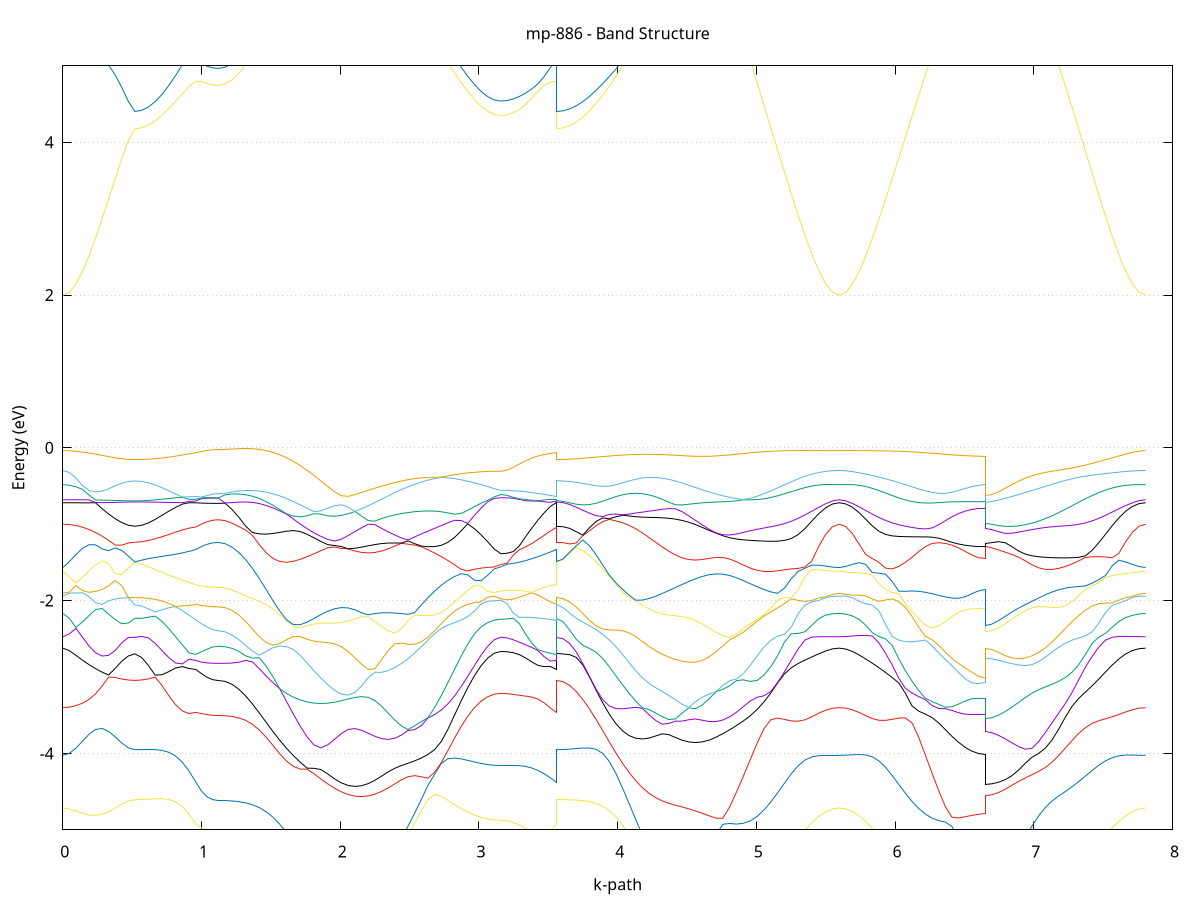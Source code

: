 set title 'mp-886 - Band Structure'
set xlabel 'k-path'
set ylabel 'Energy (eV)'
set grid y
set yrange [-5:5]
set terminal png size 800,600
set output 'mp-886_bands_gnuplot.png'
plot '-' using 1:2 with lines notitle, '-' using 1:2 with lines notitle, '-' using 1:2 with lines notitle, '-' using 1:2 with lines notitle, '-' using 1:2 with lines notitle, '-' using 1:2 with lines notitle, '-' using 1:2 with lines notitle, '-' using 1:2 with lines notitle, '-' using 1:2 with lines notitle, '-' using 1:2 with lines notitle, '-' using 1:2 with lines notitle, '-' using 1:2 with lines notitle, '-' using 1:2 with lines notitle, '-' using 1:2 with lines notitle, '-' using 1:2 with lines notitle, '-' using 1:2 with lines notitle, '-' using 1:2 with lines notitle, '-' using 1:2 with lines notitle, '-' using 1:2 with lines notitle, '-' using 1:2 with lines notitle, '-' using 1:2 with lines notitle, '-' using 1:2 with lines notitle, '-' using 1:2 with lines notitle, '-' using 1:2 with lines notitle, '-' using 1:2 with lines notitle, '-' using 1:2 with lines notitle, '-' using 1:2 with lines notitle, '-' using 1:2 with lines notitle, '-' using 1:2 with lines notitle, '-' using 1:2 with lines notitle, '-' using 1:2 with lines notitle, '-' using 1:2 with lines notitle, '-' using 1:2 with lines notitle, '-' using 1:2 with lines notitle, '-' using 1:2 with lines notitle, '-' using 1:2 with lines notitle, '-' using 1:2 with lines notitle, '-' using 1:2 with lines notitle, '-' using 1:2 with lines notitle, '-' using 1:2 with lines notitle, '-' using 1:2 with lines notitle, '-' using 1:2 with lines notitle, '-' using 1:2 with lines notitle, '-' using 1:2 with lines notitle, '-' using 1:2 with lines notitle, '-' using 1:2 with lines notitle, '-' using 1:2 with lines notitle, '-' using 1:2 with lines notitle, '-' using 1:2 with lines notitle, '-' using 1:2 with lines notitle, '-' using 1:2 with lines notitle, '-' using 1:2 with lines notitle, '-' using 1:2 with lines notitle, '-' using 1:2 with lines notitle, '-' using 1:2 with lines notitle, '-' using 1:2 with lines notitle, '-' using 1:2 with lines notitle, '-' using 1:2 with lines notitle, '-' using 1:2 with lines notitle, '-' using 1:2 with lines notitle, '-' using 1:2 with lines notitle, '-' using 1:2 with lines notitle, '-' using 1:2 with lines notitle, '-' using 1:2 with lines notitle, '-' using 1:2 with lines notitle, '-' using 1:2 with lines notitle, '-' using 1:2 with lines notitle, '-' using 1:2 with lines notitle, '-' using 1:2 with lines notitle, '-' using 1:2 with lines notitle, '-' using 1:2 with lines notitle, '-' using 1:2 with lines notitle, '-' using 1:2 with lines notitle, '-' using 1:2 with lines notitle, '-' using 1:2 with lines notitle, '-' using 1:2 with lines notitle, '-' using 1:2 with lines notitle, '-' using 1:2 with lines notitle, '-' using 1:2 with lines notitle, '-' using 1:2 with lines notitle, '-' using 1:2 with lines notitle, '-' using 1:2 with lines notitle
0.000000 -18.642956
0.047210 -18.639456
0.094421 -18.628856
0.141631 -18.611456
0.188842 -18.587356
0.236052 -18.556756
0.283262 -18.520156
0.330473 -18.477956
0.377683 -18.431056
0.424893 -18.381056
0.472104 -18.332256
0.519314 -18.305456
0.519314 -18.305456
0.568191 -18.303556
0.617067 -18.297956
0.665944 -18.289156
0.714820 -18.277956
0.763697 -18.265556
0.812573 -18.253956
0.861450 -18.245256
0.910326 -18.242056
0.959203 -18.246656
0.959203 -18.246656
0.999452 -18.249256
1.039702 -18.252856
1.079951 -18.255556
1.120201 -18.256556
1.120201 -18.256556
1.169502 -18.253056
1.218803 -18.242456
1.268104 -18.225056
1.317405 -18.200956
1.366706 -18.170556
1.416007 -18.134256
1.465308 -18.092556
1.514609 -18.046056
1.563910 -17.995456
1.613211 -17.941656
1.662512 -17.885356
1.711813 -17.827656
1.761114 -17.769656
1.810415 -17.712456
1.859716 -17.657456
1.909017 -17.606056
1.958318 -17.559856
2.007619 -17.520356
2.056920 -17.489456
2.106221 -17.490956
2.106221 -17.490956
2.154040 -17.511956
2.201858 -17.542856
2.249677 -17.581756
2.297496 -17.626956
2.345314 -17.676956
2.393133 -17.730656
2.440952 -17.787056
2.488770 -17.845056
2.536589 -17.903856
2.584408 -17.962256
2.632226 -18.019656
2.680045 -18.074956
2.727864 -18.127556
2.775682 -18.176556
2.823501 -18.221356
2.871320 -18.261456
2.919139 -18.296256
2.966957 -18.325256
3.014776 -18.348256
3.062595 -18.364756
3.110413 -18.374856
3.158232 -18.378156
3.158232 -18.378156
3.202734 -18.375756
3.247235 -18.368456
3.291737 -18.356556
3.336238 -18.340556
3.380740 -18.321156
3.425242 -18.299556
3.469743 -18.277556
3.514245 -18.258356
3.558746 -18.246656
3.558746 -18.305456
3.606389 -18.302056
3.654032 -18.291956
3.701674 -18.275356
3.749317 -18.252356
3.796959 -18.223256
3.844602 -18.188256
3.892245 -18.148056
3.939887 -18.102956
3.987530 -18.053656
4.035172 -18.000856
4.082815 -17.945156
4.130458 -17.887456
4.178100 -17.828656
4.225743 -17.769656
4.273385 -17.719856
4.321028 -17.681556
4.368671 -17.647756
4.416313 -17.620056
4.463956 -17.600856
4.511598 -17.593256
4.511598 -17.593256
4.560925 -17.601256
4.610251 -17.626956
4.659577 -17.667956
4.708904 -17.720656
4.758230 -17.781456
4.807556 -17.847856
4.856883 -17.917956
4.906209 -17.990156
4.955535 -18.063056
5.004862 -18.135456
5.054188 -18.206156
5.103514 -18.274156
5.152841 -18.338556
5.202167 -18.398456
5.251493 -18.452956
5.300820 -18.501656
5.350146 -18.543856
5.399472 -18.579056
5.448799 -18.606756
5.498125 -18.626756
5.547451 -18.638856
5.596778 -18.642956
5.596778 -18.642956
5.644577 -18.639156
5.692376 -18.627856
5.740175 -18.609056
5.787973 -18.583056
5.835772 -18.550056
5.883571 -18.510356
5.931370 -18.464556
5.979169 -18.412956
6.026968 -18.356156
6.074767 -18.295056
6.122566 -18.230156
6.170365 -18.162356
6.218164 -18.092556
6.265963 -18.021756
6.313762 -17.951156
6.361561 -17.881956
6.409360 -17.815356
6.457159 -17.753056
6.504958 -17.697156
6.552757 -17.650756
6.600556 -17.618356
6.648355 -17.606356
6.648355 -17.502456
6.696605 -17.517356
6.744856 -17.549656
6.793107 -17.591656
6.841357 -17.641156
6.889608 -17.696856
6.937858 -17.757656
6.986109 -17.822456
7.034359 -17.890056
7.082610 -17.959656
7.130860 -18.030056
7.179111 -18.100156
7.227361 -18.169156
7.275612 -18.236156
7.323862 -18.300156
7.372113 -18.360456
7.420364 -18.416356
7.468614 -18.467156
7.516865 -18.512356
7.565115 -18.551356
7.613366 -18.583956
7.661616 -18.609556
7.709867 -18.628056
7.758117 -18.639156
7.806368 -18.642956
e
0.000000 -17.597856
0.047210 -17.599156
0.094421 -17.640856
0.141631 -17.700256
0.188842 -17.764456
0.236052 -17.831456
0.283262 -17.900056
0.330473 -17.969156
0.377683 -18.037356
0.424893 -18.102956
0.472104 -18.161156
0.519314 -18.191156
0.519314 -18.191156
0.568191 -18.188156
0.617067 -18.179156
0.665944 -18.164456
0.714820 -18.144156
0.763697 -18.118756
0.812573 -18.088756
0.861450 -18.054556
0.910326 -18.017056
0.959203 -17.977056
0.959203 -17.977056
0.999452 -17.949356
1.039702 -17.924956
1.079951 -17.908456
1.120201 -17.902556
1.120201 -17.902556
1.169502 -17.900156
1.218803 -17.893056
1.268104 -17.881256
1.317405 -17.865256
1.366706 -17.845056
1.416007 -17.821256
1.465308 -17.794256
1.514609 -17.764656
1.563910 -17.733056
1.613211 -17.700056
1.662512 -17.666356
1.711813 -17.632756
1.761114 -17.599856
1.810415 -17.568756
1.859716 -17.540256
1.909017 -17.515456
1.958318 -17.496056
2.007619 -17.483856
2.056920 -17.481456
2.106221 -17.468356
2.106221 -17.468356
2.154040 -17.458056
2.201858 -17.457556
2.249677 -17.466056
2.297496 -17.482456
2.345314 -17.505456
2.393133 -17.533756
2.440952 -17.566256
2.488770 -17.601956
2.536589 -17.639856
2.584408 -17.678956
2.632226 -17.718456
2.680045 -17.757656
2.727864 -17.795556
2.775682 -17.831656
2.823501 -17.865056
2.871320 -17.895356
2.919139 -17.921856
2.966957 -17.944156
3.014776 -17.961956
3.062595 -17.974856
3.110413 -17.982756
3.158232 -17.985356
3.158232 -17.985356
3.202734 -17.984356
3.247235 -17.981456
3.291737 -17.977156
3.336238 -17.972556
3.380740 -17.968756
3.425242 -17.967456
3.469743 -17.969856
3.514245 -17.974656
3.558746 -17.977056
3.558746 -18.191156
3.606389 -18.188256
3.654032 -18.179656
3.701674 -18.165456
3.749317 -18.145856
3.796959 -18.121356
3.844602 -18.092056
3.892245 -18.058556
3.939887 -18.021356
3.987530 -17.981156
4.035172 -17.938656
4.082815 -17.894556
4.130458 -17.849756
4.178100 -17.805156
4.225743 -17.761456
4.273385 -17.711256
4.321028 -17.654556
4.368671 -17.600656
4.416313 -17.550256
4.463956 -17.504356
4.511598 -17.463656
4.511598 -17.463656
4.560925 -17.428056
4.610251 -17.399756
4.659577 -17.386456
4.708904 -17.388556
4.758230 -17.390856
4.807556 -17.394856
4.856883 -17.400956
4.906209 -17.409456
4.955535 -17.420056
5.004862 -17.432456
5.054188 -17.446356
5.103514 -17.462256
5.152841 -17.483256
5.202167 -17.503856
5.251493 -17.523456
5.300820 -17.541656
5.350146 -17.557956
5.399472 -17.571756
5.448799 -17.583056
5.498125 -17.591256
5.547451 -17.596256
5.596778 -17.597856
5.596778 -17.597856
5.644577 -17.596456
5.692376 -17.592056
5.740175 -17.585056
5.787973 -17.576356
5.835772 -17.569756
5.883571 -17.565356
5.931370 -17.559756
5.979169 -17.552456
6.026968 -17.543456
6.074767 -17.532956
6.122566 -17.521256
6.170365 -17.508756
6.218164 -17.495756
6.265963 -17.482856
6.313762 -17.470356
6.361561 -17.458856
6.409360 -17.448856
6.457159 -17.440756
6.504958 -17.435356
6.552757 -17.433056
6.600556 -17.433656
6.648355 -17.434456
6.648355 -17.463056
6.696605 -17.456556
6.744856 -17.448656
6.793107 -17.445956
6.841357 -17.448356
6.889608 -17.454956
6.937858 -17.464456
6.986109 -17.475956
7.034359 -17.488656
7.082610 -17.501756
7.130860 -17.514756
7.179111 -17.527456
7.227361 -17.539356
7.275612 -17.550456
7.323862 -17.560356
7.372113 -17.569156
7.420364 -17.576756
7.468614 -17.583056
7.516865 -17.588156
7.565115 -17.591956
7.613366 -17.594756
7.661616 -17.596556
7.709867 -17.597456
7.758117 -17.597756
7.806368 -17.597856
e
0.000000 -17.564156
0.047210 -17.587156
0.094421 -17.595256
0.141631 -17.593856
0.188842 -17.591856
0.236052 -17.589356
0.283262 -17.586756
0.330473 -17.584256
0.377683 -17.581956
0.424893 -17.580156
0.472104 -17.579056
0.519314 -17.578656
0.519314 -17.578656
0.568191 -17.582256
0.617067 -17.592956
0.665944 -17.609956
0.714820 -17.631956
0.763697 -17.657256
0.812573 -17.683756
0.861450 -17.708456
0.910326 -17.728456
0.959203 -17.741556
0.959203 -17.741556
0.999452 -17.744756
1.039702 -17.745856
1.079951 -17.745556
1.120201 -17.745256
1.120201 -17.745256
1.169502 -17.743256
1.218803 -17.737056
1.268104 -17.726956
1.317405 -17.712956
1.366706 -17.695556
1.416007 -17.675056
1.465308 -17.651656
1.514609 -17.626056
1.563910 -17.598656
1.613211 -17.569956
1.662512 -17.540456
1.711813 -17.510656
1.761114 -17.481156
1.810415 -17.452156
1.859716 -17.424256
1.909017 -17.397656
1.958318 -17.372456
2.007619 -17.348556
2.056920 -17.325956
2.106221 -17.307656
2.106221 -17.307656
2.154040 -17.312356
2.201858 -17.315256
2.249677 -17.318156
2.297496 -17.322756
2.345314 -17.329956
2.393133 -17.340156
2.440952 -17.353356
2.488770 -17.369356
2.536589 -17.387656
2.584408 -17.407756
2.632226 -17.429056
2.680045 -17.450956
2.727864 -17.472956
2.775682 -17.494356
2.823501 -17.514656
2.871320 -17.533356
2.919139 -17.549956
2.966957 -17.564156
3.014776 -17.575556
3.062595 -17.583856
3.110413 -17.588956
3.158232 -17.590656
3.158232 -17.590656
3.202734 -17.596056
3.247235 -17.611456
3.291737 -17.634256
3.336238 -17.661356
3.380740 -17.689056
3.425242 -17.713556
3.469743 -17.731356
3.514245 -17.740556
3.558746 -17.741556
3.558746 -17.578656
3.606389 -17.577056
3.654032 -17.572156
3.701674 -17.564256
3.749317 -17.553356
3.796959 -17.539856
3.844602 -17.523856
3.892245 -17.505856
3.939887 -17.486156
3.987530 -17.465156
4.035172 -17.443356
4.082815 -17.421156
4.130458 -17.399156
4.178100 -17.377656
4.225743 -17.357056
4.273385 -17.337756
4.321028 -17.320156
4.368671 -17.304356
4.416313 -17.309656
4.463956 -17.333656
4.511598 -17.355556
4.511598 -17.355556
4.560925 -17.372456
4.610251 -17.382156
4.659577 -17.379556
4.708904 -17.367756
4.758230 -17.363756
4.807556 -17.366556
4.856883 -17.374956
4.906209 -17.387556
4.955535 -17.403456
5.004862 -17.421656
5.054188 -17.441556
5.103514 -17.461156
5.152841 -17.476456
5.202167 -17.491756
5.251493 -17.506556
5.300820 -17.520456
5.350146 -17.532956
5.399472 -17.543656
5.448799 -17.552356
5.498125 -17.558856
5.547451 -17.562756
5.596778 -17.564156
5.596778 -17.564156
5.644577 -17.564656
5.692376 -17.565956
5.740175 -17.566956
5.787973 -17.565856
5.835772 -17.558656
5.883571 -17.545156
5.931370 -17.528756
5.979169 -17.510556
6.026968 -17.491156
6.074767 -17.471056
6.122566 -17.450556
6.170365 -17.430356
6.218164 -17.410856
6.265963 -17.392556
6.313762 -17.376056
6.361561 -17.362056
6.409360 -17.351356
6.457159 -17.345156
6.504958 -17.344156
6.552757 -17.347856
6.600556 -17.352956
6.648355 -17.355256
6.648355 -17.302056
6.696605 -17.313656
6.744856 -17.326256
6.793107 -17.338456
6.841357 -17.350556
6.889608 -17.362656
6.937858 -17.374956
6.986109 -17.387656
7.034359 -17.400856
7.082610 -17.414356
7.130860 -17.428256
7.179111 -17.442256
7.227361 -17.456156
7.275612 -17.469856
7.323862 -17.483256
7.372113 -17.496056
7.420364 -17.508156
7.468614 -17.519356
7.516865 -17.529856
7.565115 -17.539156
7.613366 -17.547356
7.661616 -17.554256
7.709867 -17.559456
7.758117 -17.562956
7.806368 -17.564156
e
0.000000 -17.455956
0.047210 -17.435556
0.094421 -17.397456
0.141631 -17.358756
0.188842 -17.323156
0.236052 -17.291956
0.283262 -17.265656
0.330473 -17.244256
0.377683 -17.227856
0.424893 -17.216256
0.472104 -17.209456
0.519314 -17.207256
0.519314 -17.207256
0.568191 -17.207956
0.617067 -17.210456
0.665944 -17.215856
0.714820 -17.225856
0.763697 -17.242156
0.812573 -17.264656
0.861450 -17.291456
0.910326 -17.320056
0.959203 -17.348156
0.959203 -17.348156
0.999452 -17.376456
1.039702 -17.401056
1.079951 -17.418256
1.120201 -17.424556
1.120201 -17.424556
1.169502 -17.422456
1.218803 -17.416456
1.268104 -17.406656
1.317405 -17.393156
1.366706 -17.376356
1.416007 -17.356656
1.465308 -17.334656
1.514609 -17.310956
1.563910 -17.286456
1.613211 -17.262256
1.662512 -17.240556
1.711813 -17.226056
1.761114 -17.223656
1.810415 -17.230556
1.859716 -17.242156
1.909017 -17.256256
1.958318 -17.271656
2.007619 -17.286556
2.056920 -17.299056
2.106221 -17.304356
2.106221 -17.304356
2.154040 -17.284556
2.201858 -17.266156
2.249677 -17.249556
2.297496 -17.235156
2.345314 -17.223156
2.393133 -17.213556
2.440952 -17.206756
2.488770 -17.202856
2.536589 -17.202256
2.584408 -17.205056
2.632226 -17.211256
2.680045 -17.220356
2.727864 -17.231456
2.775682 -17.243756
2.823501 -17.256456
2.871320 -17.268756
2.919139 -17.280156
2.966957 -17.290156
3.014776 -17.298356
3.062595 -17.304456
3.110413 -17.308156
3.158232 -17.309356
3.158232 -17.309356
3.202734 -17.307956
3.247235 -17.304356
3.291737 -17.300656
3.336238 -17.299056
3.380740 -17.301356
3.425242 -17.308156
3.469743 -17.319056
3.514245 -17.332956
3.558746 -17.348156
3.558746 -17.207256
3.606389 -17.206756
3.654032 -17.205556
3.701674 -17.203656
3.749317 -17.201256
3.796959 -17.198656
3.844602 -17.196256
3.892245 -17.194356
3.939887 -17.193456
3.987530 -17.193956
4.035172 -17.196256
4.082815 -17.200656
4.130458 -17.207656
4.178100 -17.217356
4.225743 -17.230056
4.273385 -17.245756
4.321028 -17.264556
4.368671 -17.286156
4.416313 -17.290656
4.463956 -17.279056
4.511598 -17.269556
4.511598 -17.269556
4.560925 -17.261556
4.610251 -17.255156
4.659577 -17.249856
4.708904 -17.245356
4.758230 -17.241856
4.807556 -17.240556
4.856883 -17.242156
4.906209 -17.247656
4.955535 -17.257156
5.004862 -17.270756
5.054188 -17.287656
5.103514 -17.307156
5.152841 -17.328156
5.202167 -17.349856
5.251493 -17.371256
5.300820 -17.391456
5.350146 -17.409856
5.399472 -17.425756
5.448799 -17.438656
5.498125 -17.448156
5.547451 -17.454056
5.596778 -17.455956
5.596778 -17.455956
5.644577 -17.452756
5.692376 -17.443356
5.740175 -17.429256
5.787973 -17.411556
5.835772 -17.391256
5.883571 -17.369456
5.931370 -17.346956
5.979169 -17.324556
6.026968 -17.303056
6.074767 -17.283356
6.122566 -17.266156
6.170365 -17.252356
6.218164 -17.242556
6.265963 -17.237056
6.313762 -17.235956
6.361561 -17.238956
6.409360 -17.244956
6.457159 -17.252356
6.504958 -17.259056
6.552757 -17.263456
6.600556 -17.265356
6.648355 -17.265856
6.648355 -17.298656
6.696605 -17.286556
6.744856 -17.272656
6.793107 -17.258656
6.841357 -17.245356
6.889608 -17.232956
6.937858 -17.222456
6.986109 -17.214656
7.034359 -17.211456
7.082610 -17.215056
7.130860 -17.225956
7.179111 -17.242756
7.227361 -17.263356
7.275612 -17.285956
7.323862 -17.309456
7.372113 -17.333056
7.420364 -17.355856
7.468614 -17.377456
7.516865 -17.397156
7.565115 -17.414456
7.613366 -17.429056
7.661616 -17.440756
7.709867 -17.449156
7.758117 -17.454256
7.806368 -17.455956
e
0.000000 -17.012556
0.047210 -17.013256
0.094421 -17.014656
0.141631 -17.016556
0.188842 -17.018456
0.236052 -17.020256
0.283262 -17.021756
0.330473 -17.022556
0.377683 -17.022556
0.424893 -17.021956
0.472104 -17.021156
0.519314 -17.020656
0.519314 -17.020656
0.568191 -17.040656
0.617067 -17.064356
0.665944 -17.087156
0.714820 -17.106856
0.763697 -17.121356
0.812573 -17.130356
0.861450 -17.135156
0.910326 -17.137456
0.959203 -17.138556
0.959203 -17.138556
0.999452 -17.138856
1.039702 -17.138856
1.079951 -17.138856
1.120201 -17.138856
1.120201 -17.138856
1.169502 -17.139056
1.218803 -17.139856
1.268104 -17.141256
1.317405 -17.143256
1.366706 -17.145956
1.416007 -17.149156
1.465308 -17.153056
1.514609 -17.157556
1.563910 -17.162556
1.613211 -17.167456
1.662512 -17.170956
1.711813 -17.169056
1.761114 -17.157756
1.810415 -17.140256
1.859716 -17.121756
1.909017 -17.104456
1.958318 -17.089356
2.007619 -17.076856
2.056920 -17.066856
2.106221 -17.070756
2.106221 -17.070756
2.154040 -17.076356
2.201858 -17.080256
2.249677 -17.083056
2.297496 -17.085356
2.345314 -17.087756
2.393133 -17.090656
2.440952 -17.094156
2.488770 -17.097956
2.536589 -17.101556
2.584408 -17.104456
2.632226 -17.106156
2.680045 -17.106856
2.727864 -17.106656
2.775682 -17.105756
2.823501 -17.104656
2.871320 -17.103556
2.919139 -17.102456
2.966957 -17.101456
3.014776 -17.100556
3.062595 -17.099856
3.110413 -17.099556
3.158232 -17.099456
3.158232 -17.099456
3.202734 -17.101656
3.247235 -17.107656
3.291737 -17.115556
3.336238 -17.123556
3.380740 -17.130356
3.425242 -17.134856
3.469743 -17.137356
3.514245 -17.138356
3.558746 -17.138556
3.558746 -17.020656
3.606389 -17.020656
3.654032 -17.020756
3.701674 -17.020756
3.749317 -17.020756
3.796959 -17.020856
3.844602 -17.020756
3.892245 -17.020456
3.939887 -17.019956
3.987530 -17.019256
4.035172 -17.018356
4.082815 -17.017356
4.130458 -17.017256
4.178100 -17.016956
4.225743 -17.016556
4.273385 -17.015856
4.321028 -17.015556
4.368671 -17.016256
4.416313 -17.017356
4.463956 -17.018556
4.511598 -17.019656
4.511598 -17.019656
4.560925 -17.020856
4.610251 -17.021756
4.659577 -17.022356
4.708904 -17.022656
4.758230 -17.022456
4.807556 -17.022056
4.856883 -17.021756
4.906209 -17.024256
4.955535 -17.025956
5.004862 -17.026756
5.054188 -17.026656
5.103514 -17.025756
5.152841 -17.024256
5.202167 -17.022556
5.251493 -17.020556
5.300820 -17.018756
5.350146 -17.016956
5.399472 -17.015456
5.448799 -17.014256
5.498125 -17.013356
5.547451 -17.012756
5.596778 -17.012556
5.596778 -17.012556
5.644577 -17.012756
5.692376 -17.013456
5.740175 -17.014356
5.787973 -17.015656
5.835772 -17.017356
5.883571 -17.019156
5.931370 -17.021056
5.979169 -17.023056
6.026968 -17.024856
6.074767 -17.026456
6.122566 -17.027556
6.170365 -17.027856
6.218164 -17.027356
6.265963 -17.026056
6.313762 -17.024056
6.361561 -17.021656
6.409360 -17.019756
6.457159 -17.019256
6.504958 -17.019356
6.552757 -17.019456
6.600556 -17.019556
6.648355 -17.019556
6.648355 -17.074756
6.696605 -17.074856
6.744856 -17.075856
6.793107 -17.078956
6.841357 -17.084656
6.889608 -17.092556
6.937858 -17.101956
6.986109 -17.111556
7.034359 -17.119556
7.082610 -17.123456
7.130860 -17.122256
7.179111 -17.117056
7.227361 -17.109456
7.275612 -17.100656
7.323862 -17.091256
7.372113 -17.081756
7.420364 -17.072356
7.468614 -17.063056
7.516865 -17.054156
7.565115 -17.045756
7.613366 -17.037756
7.661616 -17.030256
7.709867 -17.023256
7.758117 -17.016956
7.806368 -17.012556
e
0.000000 -17.008556
0.047210 -17.008256
0.094421 -17.007656
0.141631 -17.007356
0.188842 -17.007256
0.236052 -17.007456
0.283262 -17.008156
0.330473 -17.009256
0.377683 -17.010656
0.424893 -17.012256
0.472104 -17.013756
0.519314 -17.014456
0.519314 -17.014456
0.568191 -16.996356
0.617067 -16.978056
0.665944 -16.962756
0.714820 -16.950456
0.763697 -16.941156
0.812573 -16.934556
0.861450 -16.930156
0.910326 -16.927556
0.959203 -16.926356
0.959203 -16.926356
0.999452 -16.923756
1.039702 -16.921756
1.079951 -16.920656
1.120201 -16.920256
1.120201 -16.920256
1.169502 -16.920756
1.218803 -16.922356
1.268104 -16.925056
1.317405 -16.928656
1.366706 -16.933256
1.416007 -16.938956
1.465308 -16.945356
1.514609 -16.952656
1.563910 -16.960856
1.613211 -16.969656
1.662512 -16.979156
1.711813 -16.989256
1.761114 -16.999956
1.810415 -17.010956
1.859716 -17.022056
1.909017 -17.033256
1.958318 -17.044156
2.007619 -17.054256
2.056920 -17.063356
2.106221 -17.059256
2.106221 -17.059256
2.154040 -17.053856
2.201858 -17.049856
2.249677 -17.046656
2.297496 -17.043956
2.345314 -17.041156
2.393133 -17.038056
2.440952 -17.034656
2.488770 -17.030656
2.536589 -17.026356
2.584408 -17.021756
2.632226 -17.016956
2.680045 -17.012156
2.727864 -17.007456
2.775682 -17.002956
2.823501 -16.998756
2.871320 -16.994956
2.919139 -16.991656
2.966957 -16.988756
3.014776 -16.986556
3.062595 -16.984956
3.110413 -16.983956
3.158232 -16.983656
3.158232 -16.983656
3.202734 -16.981556
3.247235 -16.975956
3.291737 -16.968156
3.336238 -16.959556
3.380740 -16.950956
3.425242 -16.942856
3.469743 -16.935956
3.514245 -16.930456
3.558746 -16.926356
3.558746 -17.014456
3.606389 -17.014456
3.654032 -17.014656
3.701674 -17.014856
3.749317 -17.015056
3.796959 -17.015456
3.844602 -17.015856
3.892245 -17.016256
3.939887 -17.016656
3.987530 -17.016956
4.035172 -17.017156
4.082815 -17.017256
4.130458 -17.016456
4.178100 -17.015656
4.225743 -17.015256
4.273385 -17.015156
4.321028 -17.015056
4.368671 -17.013956
4.416313 -17.012956
4.463956 -17.011956
4.511598 -17.011256
4.511598 -17.011256
4.560925 -17.010756
4.610251 -17.010956
4.659577 -17.011856
4.708904 -17.013556
4.758230 -17.015956
4.807556 -17.018856
4.856883 -17.021256
4.906209 -17.020356
4.955535 -17.019256
5.004862 -17.018156
5.054188 -17.016956
5.103514 -17.015756
5.152841 -17.014556
5.202167 -17.013456
5.251493 -17.012356
5.300820 -17.011456
5.350146 -17.010556
5.399472 -17.009856
5.448799 -17.009256
5.498125 -17.008856
5.547451 -17.008656
5.596778 -17.008556
5.596778 -17.008556
5.644577 -17.008656
5.692376 -17.008756
5.740175 -17.009056
5.787973 -17.009456
5.835772 -17.009956
5.883571 -17.010556
5.931370 -17.011256
5.979169 -17.012056
6.026968 -17.012856
6.074767 -17.013756
6.122566 -17.014556
6.170365 -17.015356
6.218164 -17.016156
6.265963 -17.016756
6.313762 -17.017356
6.361561 -17.017856
6.409360 -17.017756
6.457159 -17.016256
6.504958 -17.014456
6.552757 -17.013156
6.600556 -17.012356
6.648355 -17.012056
6.648355 -17.055356
6.696605 -17.054956
6.744856 -17.053056
6.793107 -17.048856
6.841357 -17.042756
6.889608 -17.035456
6.937858 -17.027656
6.986109 -17.019856
7.034359 -17.012556
7.082610 -17.005856
7.130860 -16.999956
7.179111 -16.995056
7.227361 -16.991056
7.275612 -16.987956
7.323862 -16.985956
7.372113 -16.984756
7.420364 -16.984656
7.468614 -16.985256
7.516865 -16.986856
7.565115 -16.989156
7.613366 -16.992156
7.661616 -16.995756
7.709867 -17.000056
7.758117 -17.004756
7.806368 -17.008556
e
0.000000 -12.955256
0.047210 -12.955356
0.094421 -12.955456
0.141631 -12.955756
0.188842 -12.955956
0.236052 -12.956256
0.283262 -12.956556
0.330473 -12.956656
0.377683 -12.956756
0.424893 -12.956756
0.472104 -12.956756
0.519314 -12.956656
0.519314 -12.956656
0.568191 -12.956256
0.617067 -12.954856
0.665944 -12.952756
0.714820 -12.949856
0.763697 -12.946356
0.812573 -12.942556
0.861450 -12.938556
0.910326 -12.934856
0.959203 -12.934656
0.959203 -12.934656
0.999452 -12.934656
1.039702 -12.937156
1.079951 -12.938856
1.120201 -12.939456
1.120201 -12.939456
1.169502 -12.943256
1.218803 -12.946656
1.268104 -12.947656
1.317405 -12.946156
1.366706 -12.942156
1.416007 -12.935556
1.465308 -12.926756
1.514609 -12.915956
1.563910 -12.903656
1.613211 -12.890556
1.662512 -12.877156
1.711813 -12.864156
1.761114 -12.851956
1.810415 -12.841056
1.859716 -12.831656
1.909017 -12.823756
1.958318 -12.817456
2.007619 -12.812856
2.056920 -12.810056
2.106221 -12.811156
2.106221 -12.811156
2.154040 -12.812956
2.201858 -12.815056
2.249677 -12.817756
2.297496 -12.821056
2.345314 -12.825156
2.393133 -12.830356
2.440952 -12.836556
2.488770 -12.843756
2.536589 -12.851856
2.584408 -12.860556
2.632226 -12.869656
2.680045 -12.878956
2.727864 -12.887956
2.775682 -12.896456
2.823501 -12.904356
2.871320 -12.911256
2.919139 -12.917056
2.966957 -12.921756
3.014776 -12.925256
3.062595 -12.927756
3.110413 -12.929256
3.158232 -12.929756
3.158232 -12.929756
3.202734 -12.929856
3.247235 -12.930256
3.291737 -12.930756
3.336238 -12.931456
3.380740 -12.932256
3.425242 -12.933056
3.469743 -12.933756
3.514245 -12.934256
3.558746 -12.934656
3.558746 -12.956656
3.606389 -12.958556
3.654032 -12.961856
3.701674 -12.963956
3.749317 -12.963956
3.796959 -12.961556
3.844602 -12.956556
3.892245 -12.948756
3.939887 -12.938256
3.987530 -12.925256
4.035172 -12.910056
4.082815 -12.893156
4.130458 -12.875256
4.178100 -12.857756
4.225743 -12.845156
4.273385 -12.842656
4.321028 -12.842256
4.368671 -12.841956
4.416313 -12.841556
4.463956 -12.841156
4.511598 -12.840856
4.511598 -12.840856
4.560925 -12.840556
4.610251 -12.840356
4.659577 -12.840156
4.708904 -12.839956
4.758230 -12.844156
4.807556 -12.850356
4.856883 -12.856956
4.906209 -12.863956
4.955535 -12.871356
5.004862 -12.878956
5.054188 -12.886556
5.103514 -12.894156
5.152841 -12.901256
5.202167 -12.912956
5.251493 -12.927056
5.300820 -12.938156
5.350146 -12.946256
5.399472 -12.951556
5.448799 -12.954556
5.498125 -12.955656
5.547451 -12.955456
5.596778 -12.955256
5.596778 -12.955256
5.644577 -12.955456
5.692376 -12.955656
5.740175 -12.954956
5.787973 -12.952756
5.835772 -12.948656
5.883571 -12.942356
5.931370 -12.933656
5.979169 -12.922856
6.026968 -12.911156
6.074767 -12.901556
6.122566 -12.893556
6.170365 -12.885656
6.218164 -12.877756
6.265963 -12.869956
6.313762 -12.862256
6.361561 -12.854856
6.409360 -12.847956
6.457159 -12.842756
6.504958 -12.840856
6.552757 -12.840356
6.600556 -12.840156
6.648355 -12.840156
6.648355 -12.819756
6.696605 -12.820456
6.744856 -12.822556
6.793107 -12.825856
6.841357 -12.830356
6.889608 -12.835856
6.937858 -12.842256
6.986109 -12.849356
7.034359 -12.856956
7.082610 -12.865056
7.130860 -12.873556
7.179111 -12.882056
7.227361 -12.890656
7.275612 -12.898956
7.323862 -12.907256
7.372113 -12.916156
7.420364 -12.925956
7.468614 -12.935256
7.516865 -12.942956
7.565115 -12.948656
7.613366 -12.952456
7.661616 -12.954556
7.709867 -12.955356
7.758117 -12.955356
7.806368 -12.955256
e
0.000000 -12.926856
0.047210 -12.926956
0.094421 -12.927356
0.141631 -12.928056
0.188842 -12.928856
0.236052 -12.929656
0.283262 -12.930556
0.330473 -12.931356
0.377683 -12.932056
0.424893 -12.932556
0.472104 -12.932956
0.519314 -12.933056
0.519314 -12.933056
0.568191 -12.933156
0.617067 -12.933356
0.665944 -12.933656
0.714820 -12.933956
0.763697 -12.934356
0.812573 -12.934656
0.861450 -12.934756
0.910326 -12.934856
0.959203 -12.932056
0.959203 -12.932056
0.999452 -12.934656
1.039702 -12.934556
1.079951 -12.934256
1.120201 -12.934056
1.120201 -12.934056
1.169502 -12.932456
1.218803 -12.931056
1.268104 -12.928656
1.317405 -12.924856
1.366706 -12.919656
1.416007 -12.912756
1.465308 -12.904256
1.514609 -12.894356
1.563910 -12.883256
1.613211 -12.871556
1.662512 -12.859556
1.711813 -12.847956
1.761114 -12.837256
1.810415 -12.827756
1.859716 -12.819956
1.909017 -12.814256
1.958318 -12.810856
2.007619 -12.809556
2.056920 -12.809856
2.106221 -12.809056
2.106221 -12.809056
2.154040 -12.809656
2.201858 -12.811356
2.249677 -12.814056
2.297496 -12.817456
2.345314 -12.821756
2.393133 -12.826756
2.440952 -12.832656
2.488770 -12.839256
2.536589 -12.846656
2.584408 -12.854656
2.632226 -12.863356
2.680045 -12.872356
2.727864 -12.881456
2.775682 -12.890456
2.823501 -12.898856
2.871320 -12.906356
2.919139 -12.912756
2.966957 -12.917856
3.014776 -12.921556
3.062595 -12.924056
3.110413 -12.925356
3.158232 -12.925756
3.158232 -12.925756
3.202734 -12.925856
3.247235 -12.926056
3.291737 -12.926356
3.336238 -12.926856
3.380740 -12.927356
3.425242 -12.927956
3.469743 -12.928656
3.514245 -12.929356
3.558746 -12.932056
3.558746 -12.933056
3.606389 -12.929156
3.654032 -12.923756
3.701674 -12.924756
3.749317 -12.924956
3.796959 -12.923856
3.844602 -12.920956
3.892245 -12.916156
3.939887 -12.909356
3.987530 -12.900756
4.035172 -12.890356
4.082815 -12.878656
4.130458 -12.865956
4.178100 -12.852856
4.225743 -12.840156
4.273385 -12.828956
4.321028 -12.821956
4.368671 -12.819356
4.416313 -12.818756
4.463956 -12.819256
4.511598 -12.820856
4.511598 -12.820856
4.560925 -12.823856
4.610251 -12.828056
4.659577 -12.832856
4.708904 -12.838256
4.758230 -12.839656
4.807556 -12.839256
4.856883 -12.838656
4.906209 -12.837656
4.955535 -12.836256
5.004862 -12.834456
5.054188 -12.853256
5.103514 -12.875756
5.152841 -12.895756
5.202167 -12.907756
5.251493 -12.913156
5.300820 -12.917456
5.350146 -12.920356
5.399472 -12.922056
5.448799 -12.922756
5.498125 -12.922656
5.547451 -12.924756
5.596778 -12.926856
5.596778 -12.926856
5.644577 -12.924956
5.692376 -12.922656
5.740175 -12.922756
5.787973 -12.922356
5.835772 -12.921056
5.883571 -12.918656
5.931370 -12.914856
5.979169 -12.909656
6.026968 -12.901656
6.074767 -12.888156
6.122566 -12.870056
6.170365 -12.849656
6.218164 -12.835256
6.265963 -12.836756
6.313762 -12.837856
6.361561 -12.838456
6.409360 -12.838456
6.457159 -12.837256
6.504958 -12.833156
6.552757 -12.828656
6.600556 -12.825456
6.648355 -12.824356
6.648355 -12.806956
6.696605 -12.807056
6.744856 -12.807456
6.793107 -12.808256
6.841357 -12.809756
6.889608 -12.812256
6.937858 -12.815656
6.986109 -12.819956
7.034359 -12.825156
7.082610 -12.831656
7.130860 -12.839856
7.179111 -12.850656
7.227361 -12.864056
7.275612 -12.878856
7.323862 -12.893156
7.372113 -12.904756
7.420364 -12.912456
7.468614 -12.917356
7.516865 -12.920456
7.565115 -12.922256
7.613366 -12.923056
7.661616 -12.923056
7.709867 -12.922756
7.758117 -12.925256
7.806368 -12.926856
e
0.000000 -12.922156
0.047210 -12.922156
0.094421 -12.922056
0.141631 -12.922056
0.188842 -12.921956
0.236052 -12.921956
0.283262 -12.921956
0.330473 -12.922056
0.377683 -12.922056
0.424893 -12.922056
0.472104 -12.922156
0.519314 -12.922156
0.519314 -12.922156
0.568191 -12.922256
0.617067 -12.922756
0.665944 -12.923456
0.714820 -12.924356
0.763697 -12.925456
0.812573 -12.926656
0.861450 -12.927756
0.910326 -12.928956
0.959203 -12.929956
0.959203 -12.929956
0.999452 -12.930956
1.039702 -12.931856
1.079951 -12.932556
1.120201 -12.932856
1.120201 -12.932856
1.169502 -12.928156
1.218803 -12.918456
1.268104 -12.906956
1.317405 -12.899056
1.366706 -12.891956
1.416007 -12.883656
1.465308 -12.874356
1.514609 -12.864356
1.563910 -12.853956
1.613211 -12.843556
1.662512 -12.833356
1.711813 -12.823856
1.761114 -12.815156
1.810415 -12.807656
1.859716 -12.801456
1.909017 -12.796456
1.958318 -12.792356
2.007619 -12.788956
2.056920 -12.786156
2.106221 -12.784756
2.106221 -12.784756
2.154040 -12.782956
2.201858 -12.782656
2.249677 -12.782956
2.297496 -12.784056
2.345314 -12.786156
2.393133 -12.789356
2.440952 -12.793956
2.488770 -12.800056
2.536589 -12.807556
2.584408 -12.816156
2.632226 -12.827456
2.680045 -12.839156
2.727864 -12.850656
2.775682 -12.861556
2.823501 -12.871956
2.871320 -12.881456
2.919139 -12.890056
2.966957 -12.897656
3.014776 -12.903956
3.062595 -12.908756
3.110413 -12.911856
3.158232 -12.912956
3.158232 -12.912956
3.202734 -12.913156
3.247235 -12.913656
3.291737 -12.914556
3.336238 -12.915756
3.380740 -12.917356
3.425242 -12.919456
3.469743 -12.922656
3.514245 -12.926956
3.558746 -12.929956
3.558746 -12.922156
3.606389 -12.922656
3.654032 -12.919856
3.701674 -12.907756
3.749317 -12.893656
3.796959 -12.878256
3.844602 -12.861856
3.892245 -12.844756
3.939887 -12.830456
3.987530 -12.831256
4.035172 -12.834156
4.082815 -12.836556
4.130458 -12.838156
4.178100 -12.838756
4.225743 -12.834656
4.273385 -12.821656
4.321028 -12.809456
4.368671 -12.805756
4.416313 -12.805156
4.463956 -12.806656
4.511598 -12.808356
4.511598 -12.808356
4.560925 -12.809556
4.610251 -12.810056
4.659577 -12.810356
4.708904 -12.810556
4.758230 -12.810756
4.807556 -12.810856
4.856883 -12.810856
4.906209 -12.810756
4.955535 -12.810356
5.004862 -12.829656
5.054188 -12.831856
5.103514 -12.831456
5.152841 -12.842056
5.202167 -12.854056
5.251493 -12.866356
5.300820 -12.878456
5.350146 -12.890256
5.399472 -12.901256
5.448799 -12.911056
5.498125 -12.919156
5.547451 -12.922356
5.596778 -12.922156
5.596778 -12.922156
5.644577 -12.922256
5.692376 -12.919956
5.740175 -12.912656
5.787973 -12.903656
5.835772 -12.893456
5.883571 -12.882356
5.931370 -12.870656
5.979169 -12.858756
6.026968 -12.846956
6.074767 -12.835656
6.122566 -12.830656
6.170365 -12.833056
6.218164 -12.828056
6.265963 -12.812356
6.313762 -12.812556
6.361561 -12.812856
6.409360 -12.812856
6.457159 -12.812656
6.504958 -12.812256
6.552757 -12.811456
6.600556 -12.810356
6.648355 -12.809756
6.648355 -12.782656
6.696605 -12.782956
6.744856 -12.783456
6.793107 -12.784456
6.841357 -12.786356
6.889608 -12.789556
6.937858 -12.794356
6.986109 -12.800156
7.034359 -12.806456
7.082610 -12.812756
7.130860 -12.818656
7.179111 -12.824256
7.227361 -12.830856
7.275612 -12.839156
7.323862 -12.848456
7.372113 -12.858356
7.420364 -12.868456
7.468614 -12.878556
7.516865 -12.888556
7.565115 -12.898156
7.613366 -12.906956
7.661616 -12.914656
7.709867 -12.920956
7.758117 -12.922356
7.806368 -12.922156
e
0.000000 -12.861556
0.047210 -12.861656
0.094421 -12.861856
0.141631 -12.862356
0.188842 -12.863256
0.236052 -12.864856
0.283262 -12.867056
0.330473 -12.869756
0.377683 -12.872856
0.424893 -12.875556
0.472104 -12.877556
0.519314 -12.878256
0.519314 -12.878256
0.568191 -12.878456
0.617067 -12.879056
0.665944 -12.880156
0.714820 -12.881756
0.763697 -12.884356
0.812573 -12.888256
0.861450 -12.894056
0.910326 -12.901056
0.959203 -12.907556
0.959203 -12.907556
0.999452 -12.910056
1.039702 -12.911356
1.079951 -12.912056
1.120201 -12.912256
1.120201 -12.912256
1.169502 -12.911356
1.218803 -12.908856
1.268104 -12.904756
1.317405 -12.894256
1.366706 -12.880756
1.416007 -12.866856
1.465308 -12.852856
1.514609 -12.839056
1.563910 -12.825856
1.613211 -12.813456
1.662512 -12.802356
1.711813 -12.793256
1.761114 -12.786756
1.810415 -12.783056
1.859716 -12.781956
1.909017 -12.782456
1.958318 -12.783856
2.007619 -12.785056
2.056920 -12.785556
2.106221 -12.784156
2.106221 -12.784156
2.154040 -12.782856
2.201858 -12.780256
2.249677 -12.777356
2.297496 -12.775056
2.345314 -12.774956
2.393133 -12.778456
2.440952 -12.785256
2.488770 -12.794256
2.536589 -12.804656
2.584408 -12.815856
2.632226 -12.825556
2.680045 -12.835356
2.727864 -12.845156
2.775682 -12.854756
2.823501 -12.863956
2.871320 -12.872356
2.919139 -12.879956
2.966957 -12.886556
3.014776 -12.891956
3.062595 -12.896056
3.110413 -12.898556
3.158232 -12.899456
3.158232 -12.899456
3.202734 -12.899456
3.247235 -12.899656
3.291737 -12.900056
3.336238 -12.900956
3.380740 -12.902456
3.425242 -12.904356
3.469743 -12.906256
3.514245 -12.907456
3.558746 -12.907556
3.558746 -12.878256
3.606389 -12.876856
3.654032 -12.872856
3.701674 -12.866856
3.749317 -12.859656
3.796959 -12.851556
3.844602 -12.842756
3.892245 -12.833656
3.939887 -12.824756
3.987530 -12.816856
4.035172 -12.812656
4.082815 -12.812356
4.130458 -12.813256
4.178100 -12.813856
4.225743 -12.813956
4.273385 -12.812856
4.321028 -12.808856
4.368671 -12.798256
4.416313 -12.790156
4.463956 -12.784156
4.511598 -12.780056
4.511598 -12.780056
4.560925 -12.777556
4.610251 -12.776456
4.659577 -12.776656
4.708904 -12.778156
4.758230 -12.780856
4.807556 -12.784956
4.856883 -12.790556
4.906209 -12.798156
4.955535 -12.809856
5.004862 -12.809656
5.054188 -12.818356
5.103514 -12.826656
5.152841 -12.823556
5.202167 -12.818456
5.251493 -12.813656
5.300820 -12.824856
5.350146 -12.834856
5.399472 -12.843556
5.448799 -12.850956
5.498125 -12.856656
5.547451 -12.860256
5.596778 -12.861556
5.596778 -12.861556
5.644577 -12.860456
5.692376 -12.857156
5.740175 -12.852156
5.787973 -12.845556
5.835772 -12.837656
5.883571 -12.828656
5.931370 -12.818856
5.979169 -12.816456
6.026968 -12.821456
6.074767 -12.825556
6.122566 -12.822856
6.170365 -12.812856
6.218164 -12.811156
6.265963 -12.808456
6.313762 -12.797056
6.361561 -12.791256
6.409360 -12.788556
6.457159 -12.788056
6.504958 -12.789356
6.552757 -12.791656
6.600556 -12.794056
6.648355 -12.795156
6.648355 -12.778256
6.696605 -12.777956
6.744856 -12.777256
6.793107 -12.776656
6.841357 -12.776756
6.889608 -12.778256
6.937858 -12.781356
6.986109 -12.785956
7.034359 -12.791956
7.082610 -12.799356
7.130860 -12.807556
7.179111 -12.815956
7.227361 -12.822256
7.275612 -12.825556
7.323862 -12.826756
7.372113 -12.826656
7.420364 -12.826356
7.468614 -12.828556
7.516865 -12.834356
7.565115 -12.841256
7.613366 -12.847856
7.661616 -12.853456
7.709867 -12.857856
7.758117 -12.860656
7.806368 -12.861556
e
0.000000 -12.775056
0.047210 -12.775156
0.094421 -12.775656
0.141631 -12.776356
0.188842 -12.777256
0.236052 -12.778156
0.283262 -12.779156
0.330473 -12.779956
0.377683 -12.780756
0.424893 -12.781256
0.472104 -12.781656
0.519314 -12.781756
0.519314 -12.781756
0.568191 -12.781056
0.617067 -12.779356
0.665944 -12.791556
0.714820 -12.809156
0.763697 -12.826756
0.812573 -12.841656
0.861450 -12.851856
0.910326 -12.857056
0.959203 -12.858156
0.959203 -12.858156
0.999452 -12.858856
1.039702 -12.858956
1.079951 -12.858656
1.120201 -12.858256
1.120201 -12.858256
1.169502 -12.857156
1.218803 -12.853756
1.268104 -12.848056
1.317405 -12.840156
1.366706 -12.829956
1.416007 -12.817756
1.465308 -12.803756
1.514609 -12.788856
1.563910 -12.773756
1.613211 -12.759356
1.662512 -12.746556
1.711813 -12.735656
1.761114 -12.727556
1.810415 -12.725356
1.859716 -12.730356
1.909017 -12.733756
1.958318 -12.735456
2.007619 -12.735556
2.056920 -12.734456
2.106221 -12.732456
2.106221 -12.732456
2.154040 -12.731556
2.201858 -12.735256
2.249677 -12.738956
2.297496 -12.742056
2.345314 -12.743056
2.393133 -12.740756
2.440952 -12.735656
2.488770 -12.729756
2.536589 -12.731856
2.584408 -12.743256
2.632226 -12.756356
2.680045 -12.769756
2.727864 -12.782856
2.775682 -12.795256
2.823501 -12.806256
2.871320 -12.815956
2.919139 -12.823856
2.966957 -12.830256
3.014776 -12.834956
3.062595 -12.838256
3.110413 -12.840156
3.158232 -12.840756
3.158232 -12.840756
3.202734 -12.841056
3.247235 -12.841756
3.291737 -12.843156
3.336238 -12.845256
3.380740 -12.847956
3.425242 -12.851056
3.469743 -12.853956
3.514245 -12.856356
3.558746 -12.858156
3.558746 -12.781756
3.606389 -12.784256
3.654032 -12.789256
3.701674 -12.795456
3.749317 -12.802156
3.796959 -12.808756
3.844602 -12.815056
3.892245 -12.820356
3.939887 -12.821656
3.987530 -12.806456
4.035172 -12.798556
4.082815 -12.793256
4.130458 -12.788356
4.178100 -12.785456
4.225743 -12.784656
4.273385 -12.785056
4.321028 -12.784956
4.368671 -12.781756
4.416313 -12.774256
4.463956 -12.764556
4.511598 -12.754056
4.511598 -12.754056
4.560925 -12.751756
4.610251 -12.751256
4.659577 -12.749556
4.708904 -12.746656
4.758230 -12.742856
4.807556 -12.738956
4.856883 -12.745356
4.906209 -12.767856
4.955535 -12.790856
5.004862 -12.806756
5.054188 -12.808556
5.103514 -12.807056
5.152841 -12.804956
5.202167 -12.803256
5.251493 -12.812356
5.300820 -12.805356
5.350146 -12.797556
5.399472 -12.789156
5.448799 -12.782956
5.498125 -12.779356
5.547451 -12.776456
5.596778 -12.775056
5.596778 -12.775056
5.644577 -12.776356
5.692376 -12.779056
5.740175 -12.782556
5.787973 -12.788056
5.835772 -12.795656
5.883571 -12.803056
5.931370 -12.809756
5.979169 -12.807156
6.026968 -12.803956
6.074767 -12.806356
6.122566 -12.808356
6.170365 -12.809856
6.218164 -12.802356
6.265963 -12.790356
6.313762 -12.772656
6.361561 -12.753256
6.409360 -12.740556
6.457159 -12.742756
6.504958 -12.746356
6.552757 -12.749156
6.600556 -12.750856
6.648355 -12.751456
6.648355 -12.733656
6.696605 -12.736656
6.744856 -12.740956
6.793107 -12.744856
6.841357 -12.746856
6.889608 -12.746256
6.937858 -12.742856
6.986109 -12.737556
7.034359 -12.734356
7.082610 -12.745456
7.130860 -12.760656
7.179111 -12.774356
7.227361 -12.784656
7.275612 -12.791456
7.323862 -12.795356
7.372113 -12.797756
7.420364 -12.804156
7.468614 -12.807456
7.516865 -12.804956
7.565115 -12.798856
7.613366 -12.791256
7.661616 -12.783456
7.709867 -12.778656
7.758117 -12.776056
7.806368 -12.775056
e
0.000000 -12.768656
0.047210 -12.769056
0.094421 -12.770056
0.141631 -12.771456
0.188842 -12.772956
0.236052 -12.774356
0.283262 -12.775456
0.330473 -12.776156
0.377683 -12.776256
0.424893 -12.775756
0.472104 -12.774756
0.519314 -12.774156
0.519314 -12.774156
0.568191 -12.775456
0.617067 -12.779156
0.665944 -12.785156
0.714820 -12.793256
0.763697 -12.802656
0.812573 -12.812856
0.861450 -12.823356
0.910326 -12.833456
0.959203 -12.842356
0.959203 -12.842356
0.999452 -12.846956
1.039702 -12.850656
1.079951 -12.853456
1.120201 -12.854656
1.120201 -12.854656
1.169502 -12.853256
1.218803 -12.849156
1.268104 -12.842556
1.317405 -12.833456
1.366706 -12.822256
1.416007 -12.809056
1.465308 -12.794256
1.514609 -12.778456
1.563910 -12.762156
1.613211 -12.746556
1.662512 -12.732756
1.711813 -12.721756
1.761114 -12.719556
1.810415 -12.722556
1.859716 -12.720456
1.909017 -12.720356
1.958318 -12.721256
2.007619 -12.723056
2.056920 -12.725456
2.106221 -12.728256
2.106221 -12.728256
2.154040 -12.729956
2.201858 -12.727256
2.249677 -12.724656
2.297496 -12.722356
2.345314 -12.720656
2.393133 -12.719256
2.440952 -12.717856
2.488770 -12.717556
2.536589 -12.722256
2.584408 -12.732156
2.632226 -12.744556
2.680045 -12.758056
2.727864 -12.771556
2.775682 -12.784356
2.823501 -12.796156
2.871320 -12.806556
2.919139 -12.815356
2.966957 -12.822456
3.014776 -12.827756
3.062595 -12.831456
3.110413 -12.833556
3.158232 -12.834256
3.158232 -12.834256
3.202734 -12.834556
3.247235 -12.835356
3.291737 -12.836456
3.336238 -12.837856
3.380740 -12.839256
3.425242 -12.840556
3.469743 -12.841656
3.514245 -12.842256
3.558746 -12.842356
3.558746 -12.774156
3.606389 -12.772056
3.654032 -12.769956
3.701674 -12.774356
3.749317 -12.779456
3.796959 -12.784756
3.844602 -12.789956
3.892245 -12.794656
3.939887 -12.798356
3.987530 -12.800356
4.035172 -12.787856
4.082815 -12.768656
4.130458 -12.749156
4.178100 -12.730156
4.225743 -12.724256
4.273385 -12.730156
4.321028 -12.736156
4.368671 -12.741356
4.416313 -12.745656
4.463956 -12.748856
4.511598 -12.750856
4.511598 -12.750856
4.560925 -12.743256
4.610251 -12.732556
4.659577 -12.722156
4.708904 -12.712456
4.758230 -12.704356
4.807556 -12.717756
4.856883 -12.726356
4.906209 -12.721356
4.955535 -12.723656
5.004862 -12.739956
5.054188 -12.756356
5.103514 -12.772256
5.152841 -12.787056
5.202167 -12.799856
5.251493 -12.798756
5.300820 -12.795156
5.350146 -12.791056
5.399472 -12.786956
5.448799 -12.780356
5.498125 -12.771556
5.547451 -12.766556
5.596778 -12.768656
5.596778 -12.768656
5.644577 -12.766856
5.692376 -12.770456
5.740175 -12.778356
5.787973 -12.784956
5.835772 -12.789456
5.883571 -12.793556
5.931370 -12.797256
5.979169 -12.800556
6.026968 -12.794656
6.074767 -12.781456
6.122566 -12.767156
6.170365 -12.752056
6.218164 -12.736656
6.265963 -12.722056
6.313762 -12.723756
6.361561 -12.729856
6.409360 -12.730856
6.457159 -12.720356
6.504958 -12.712956
6.552757 -12.712056
6.600556 -12.712756
6.648355 -12.713156
6.648355 -12.729956
6.696605 -12.727556
6.744856 -12.724956
6.793107 -12.723356
6.841357 -12.722756
6.889608 -12.722756
6.937858 -12.723056
6.986109 -12.724556
7.034359 -12.727656
7.082610 -12.721756
7.130860 -12.731056
7.179111 -12.744656
7.227361 -12.758356
7.275612 -12.771556
7.323862 -12.783856
7.372113 -12.793856
7.420364 -12.795556
7.468614 -12.793856
7.516865 -12.791056
7.565115 -12.787656
7.613366 -12.783856
7.661616 -12.779656
7.709867 -12.773256
7.758117 -12.768556
7.806368 -12.768656
e
0.000000 -12.757956
0.047210 -12.757856
0.094421 -12.757456
0.141631 -12.756956
0.188842 -12.756356
0.236052 -12.755656
0.283262 -12.755056
0.330473 -12.754756
0.377683 -12.757856
0.424893 -12.761456
0.472104 -12.764556
0.519314 -12.765856
0.519314 -12.765856
0.568191 -12.768556
0.617067 -12.776956
0.665944 -12.776156
0.714820 -12.772056
0.763697 -12.767156
0.812573 -12.761856
0.861450 -12.756356
0.910326 -12.751156
0.959203 -12.747656
0.959203 -12.747656
0.999452 -12.748856
1.039702 -12.749456
1.079951 -12.749656
1.120201 -12.749756
1.120201 -12.749756
1.169502 -12.749556
1.218803 -12.748956
1.268104 -12.747856
1.317405 -12.746056
1.366706 -12.743356
1.416007 -12.739756
1.465308 -12.735256
1.514609 -12.729956
1.563910 -12.724156
1.613211 -12.718256
1.662512 -12.712556
1.711813 -12.709856
1.761114 -12.710556
1.810415 -12.704656
1.859716 -12.700056
1.909017 -12.696956
1.958318 -12.695356
2.007619 -12.694956
2.056920 -12.695756
2.106221 -12.697256
2.106221 -12.697256
2.154040 -12.699256
2.201858 -12.701456
2.249677 -12.703456
2.297496 -12.704856
2.345314 -12.705256
2.393133 -12.705056
2.440952 -12.705356
2.488770 -12.714656
2.536589 -12.715856
2.584408 -12.708056
2.632226 -12.698656
2.680045 -12.697856
2.727864 -12.703356
2.775682 -12.709556
2.823501 -12.715256
2.871320 -12.721556
2.919139 -12.729856
2.966957 -12.736356
3.014776 -12.741256
3.062595 -12.744556
3.110413 -12.746556
3.158232 -12.747156
3.158232 -12.747156
3.202734 -12.747156
3.247235 -12.747156
3.291737 -12.747056
3.336238 -12.746956
3.380740 -12.746856
3.425242 -12.746856
3.469743 -12.746756
3.514245 -12.746756
3.558746 -12.747656
3.558746 -12.765856
3.606389 -12.766956
3.654032 -12.767856
3.701674 -12.762556
3.749317 -12.756156
3.796959 -12.748856
3.844602 -12.740656
3.892245 -12.733356
3.939887 -12.733356
3.987530 -12.733456
4.035172 -12.733056
4.082815 -12.731156
4.130458 -12.726956
4.178100 -12.719656
4.225743 -12.709756
4.273385 -12.698656
4.321028 -12.693656
4.368671 -12.697756
4.416313 -12.702156
4.463956 -12.705756
4.511598 -12.708356
4.511598 -12.708356
4.560925 -12.709956
4.610251 -12.710256
4.659577 -12.709356
4.708904 -12.707256
4.758230 -12.703756
4.807556 -12.700256
4.856883 -12.699356
4.906209 -12.708956
4.955535 -12.713956
5.004862 -12.705656
5.054188 -12.697156
5.103514 -12.689956
5.152841 -12.688156
5.202167 -12.695756
5.251493 -12.708356
5.300820 -12.721356
5.350146 -12.733856
5.399472 -12.744956
5.448799 -12.754356
5.498125 -12.761556
5.547451 -12.763456
5.596778 -12.757956
5.596778 -12.757956
5.644577 -12.762956
5.692376 -12.762456
5.740175 -12.756056
5.787973 -12.748056
5.835772 -12.738556
5.883571 -12.728356
5.931370 -12.717856
5.979169 -12.707756
6.026968 -12.698656
6.074767 -12.691856
6.122566 -12.692956
6.170365 -12.700156
6.218164 -12.708156
6.265963 -12.715356
6.313762 -12.706856
6.361561 -12.698156
6.409360 -12.701056
6.457159 -12.704256
6.504958 -12.705156
6.552757 -12.701556
6.600556 -12.697656
6.648355 -12.695956
6.648355 -12.697256
6.696605 -12.697356
6.744856 -12.697456
6.793107 -12.697056
6.841357 -12.696056
6.889608 -12.694656
6.937858 -12.694256
6.986109 -12.698356
7.034359 -12.706856
7.082610 -12.717756
7.130860 -12.713156
7.179111 -12.704556
7.227361 -12.696556
7.275612 -12.693256
7.323862 -12.696956
7.372113 -12.703756
7.420364 -12.712956
7.468614 -12.723456
7.516865 -12.733556
7.565115 -12.742556
7.613366 -12.750456
7.661616 -12.756756
7.709867 -12.761356
7.758117 -12.761656
7.806368 -12.757956
e
0.000000 -12.753356
0.047210 -12.753056
0.094421 -12.752456
0.141631 -12.751656
0.188842 -12.751156
0.236052 -12.751356
0.283262 -12.752456
0.330473 -12.754456
0.377683 -12.753956
0.424893 -12.753556
0.472104 -12.753356
0.519314 -12.753256
0.519314 -12.753256
0.568191 -12.752556
0.617067 -12.750656
0.665944 -12.747456
0.714820 -12.743356
0.763697 -12.741356
0.812573 -12.743956
0.861450 -12.745856
0.910326 -12.747156
0.959203 -12.746756
0.959203 -12.746756
0.999452 -12.744556
1.039702 -12.742756
1.079951 -12.741656
1.120201 -12.741256
1.120201 -12.741256
1.169502 -12.740556
1.218803 -12.738556
1.268104 -12.735356
1.317405 -12.731156
1.366706 -12.726156
1.416007 -12.720456
1.465308 -12.714056
1.514609 -12.707056
1.563910 -12.700056
1.613211 -12.697656
1.662512 -12.702856
1.711813 -12.707156
1.761114 -12.701756
1.810415 -12.696856
1.859716 -12.692156
1.909017 -12.686756
1.958318 -12.681256
2.007619 -12.675956
2.056920 -12.671856
2.106221 -12.669956
2.106221 -12.669956
2.154040 -12.670556
2.201858 -12.672856
2.249677 -12.676656
2.297496 -12.681856
2.345314 -12.688456
2.393133 -12.696356
2.440952 -12.705156
2.488770 -12.705756
2.536589 -12.704156
2.584408 -12.699956
2.632226 -12.696356
2.680045 -12.689256
2.727864 -12.688156
2.775682 -12.700156
2.823501 -12.711656
2.871320 -12.719656
2.919139 -12.722656
2.966957 -12.723956
3.014776 -12.723556
3.062595 -12.721856
3.110413 -12.719656
3.158232 -12.718456
3.158232 -12.718456
3.202734 -12.718456
3.247235 -12.718356
3.291737 -12.718256
3.336238 -12.718156
3.380740 -12.723656
3.425242 -12.732556
3.469743 -12.739856
3.514245 -12.744856
3.558746 -12.746756
3.558746 -12.753256
3.606389 -12.752056
3.654032 -12.748856
3.701674 -12.744456
3.749317 -12.739856
3.796959 -12.736256
3.844602 -12.734156
3.892245 -12.732056
3.939887 -12.723356
3.987530 -12.715056
4.035172 -12.707156
4.082815 -12.700056
4.130458 -12.705956
4.178100 -12.712756
4.225743 -12.706256
4.273385 -12.690756
4.321028 -12.682156
4.368671 -12.676756
4.416313 -12.674556
4.463956 -12.674556
4.511598 -12.676356
4.511598 -12.676356
4.560925 -12.679256
4.610251 -12.682956
4.659577 -12.687656
4.708904 -12.694056
4.758230 -12.703456
4.807556 -12.696856
4.856883 -12.693056
4.906209 -12.687856
4.955535 -12.681756
5.004862 -12.676356
5.054188 -12.674056
5.103514 -12.677056
5.152841 -12.684856
5.202167 -12.694256
5.251493 -12.703156
5.300820 -12.712456
5.350146 -12.721256
5.399472 -12.729156
5.448799 -12.736156
5.498125 -12.742556
5.547451 -12.748656
5.596778 -12.753356
5.596778 -12.753356
5.644577 -12.748956
5.692376 -12.743256
5.740175 -12.737156
5.787973 -12.730256
5.835772 -12.722356
5.883571 -12.713256
5.931370 -12.702856
5.979169 -12.692056
6.026968 -12.682656
6.074767 -12.679556
6.122566 -12.678556
6.170365 -12.675156
6.218164 -12.679656
6.265963 -12.685256
6.313762 -12.690656
6.361561 -12.692956
6.409360 -12.687356
6.457159 -12.685356
6.504958 -12.685756
6.552757 -12.687056
6.600556 -12.688556
6.648355 -12.689456
6.648355 -12.670656
6.696605 -12.670956
6.744856 -12.672056
6.793107 -12.674056
6.841357 -12.677456
6.889608 -12.682356
6.937858 -12.688556
6.986109 -12.693256
7.034359 -12.695456
7.082610 -12.694156
7.130860 -12.689956
7.179111 -12.685656
7.227361 -12.683356
7.275612 -12.680356
7.323862 -12.688556
7.372113 -12.698956
7.420364 -12.708056
7.468614 -12.715656
7.516865 -12.722656
7.565115 -12.729056
7.613366 -12.734756
7.661616 -12.739856
7.709867 -12.744656
7.758117 -12.749556
7.806368 -12.753356
e
0.000000 -12.694256
0.047210 -12.694856
0.094421 -12.696456
0.141631 -12.698956
0.188842 -12.701956
0.236052 -12.705056
0.283262 -12.707856
0.330473 -12.709956
0.377683 -12.711256
0.424893 -12.711856
0.472104 -12.712156
0.519314 -12.712156
0.519314 -12.712156
0.568191 -12.716656
0.617067 -12.725356
0.665944 -12.732656
0.714820 -12.737756
0.763697 -12.738456
0.812573 -12.733056
0.861450 -12.727756
0.910326 -12.722756
0.959203 -12.718856
0.959203 -12.718856
0.999452 -12.717356
1.039702 -12.716256
1.079951 -12.715656
1.120201 -12.715456
1.120201 -12.715456
1.169502 -12.714756
1.218803 -12.712856
1.268104 -12.709756
1.317405 -12.705856
1.366706 -12.701156
1.416007 -12.695856
1.465308 -12.690256
1.514609 -12.685256
1.563910 -12.683156
1.613211 -12.684956
1.662512 -12.688656
1.711813 -12.691656
1.761114 -12.692356
1.810415 -12.689156
1.859716 -12.683256
1.909017 -12.676956
1.958318 -12.671656
2.007619 -12.667856
2.056920 -12.664856
2.106221 -12.661556
2.106221 -12.661556
2.154040 -12.657856
2.201858 -12.653956
2.249677 -12.650156
2.297496 -12.646356
2.345314 -12.649856
2.393133 -12.657356
2.440952 -12.665156
2.488770 -12.671856
2.536589 -12.676756
2.584408 -12.680356
2.632226 -12.682456
2.680045 -12.679856
2.727864 -12.676056
2.775682 -12.668156
2.823501 -12.664856
2.871320 -12.665356
2.919139 -12.668856
2.966957 -12.674356
3.014776 -12.680656
3.062595 -12.687156
3.110413 -12.692556
3.158232 -12.694756
3.158232 -12.694756
3.202734 -12.695956
3.247235 -12.699756
3.291737 -12.706056
3.336238 -12.714356
3.380740 -12.718056
3.425242 -12.718056
3.469743 -12.718156
3.514245 -12.718356
3.558746 -12.718856
3.558746 -12.712156
3.606389 -12.711556
3.654032 -12.709556
3.701674 -12.706056
3.749317 -12.700256
3.796959 -12.691656
3.844602 -12.680056
3.892245 -12.670556
3.939887 -12.675356
3.987530 -12.682056
4.035172 -12.689856
4.082815 -12.697956
4.130458 -12.693556
4.178100 -12.687256
4.225743 -12.680556
4.273385 -12.683356
4.321028 -12.681556
4.368671 -12.671756
4.416313 -12.661756
4.463956 -12.653756
4.511598 -12.651356
4.511598 -12.651356
4.560925 -12.649056
4.610251 -12.646856
4.659577 -12.646956
4.708904 -12.651856
4.758230 -12.659156
4.807556 -12.667456
4.856883 -12.672256
4.906209 -12.670256
4.955535 -12.665956
5.004862 -12.661756
5.054188 -12.658456
5.103514 -12.663356
5.152841 -12.664456
5.202167 -12.660356
5.251493 -12.664056
5.300820 -12.668656
5.350146 -12.673756
5.399472 -12.679156
5.448799 -12.684556
5.498125 -12.689356
5.547451 -12.692956
5.596778 -12.694256
5.596778 -12.694256
5.644577 -12.693156
5.692376 -12.690056
5.740175 -12.685856
5.787973 -12.681156
5.835772 -12.676556
5.883571 -12.672356
5.931370 -12.668756
5.979169 -12.665956
6.026968 -12.665156
6.074767 -12.668956
6.122566 -12.670556
6.170365 -12.674156
6.218164 -12.672656
6.265963 -12.671956
6.313762 -12.671756
6.361561 -12.670956
6.409360 -12.667556
6.457159 -12.662156
6.504958 -12.660456
6.552757 -12.661656
6.600556 -12.662756
6.648355 -12.663156
6.648355 -12.656856
6.696605 -12.656956
6.744856 -12.657456
6.793107 -12.658456
6.841357 -12.660356
6.889608 -12.663356
6.937858 -12.667456
6.986109 -12.671456
7.034359 -12.673556
7.082610 -12.673656
7.130860 -12.673356
7.179111 -12.673156
7.227361 -12.673856
7.275612 -12.678956
7.323862 -12.672556
7.372113 -12.665056
7.420364 -12.666656
7.468614 -12.670156
7.516865 -12.673956
7.565115 -12.678056
7.613366 -12.682256
7.661616 -12.686556
7.709867 -12.690456
7.758117 -12.693156
7.806368 -12.694256
e
0.000000 -12.587556
0.047210 -12.591356
0.094421 -12.601956
0.141631 -12.616356
0.188842 -12.631656
0.236052 -12.645756
0.283262 -12.657556
0.330473 -12.666356
0.377683 -12.672156
0.424893 -12.675256
0.472104 -12.676556
0.519314 -12.676856
0.519314 -12.676856
0.568191 -12.674456
0.617067 -12.670756
0.665944 -12.668756
0.714820 -12.668956
0.763697 -12.670556
0.812573 -12.672956
0.861450 -12.675456
0.910326 -12.677956
0.959203 -12.679956
0.959203 -12.679956
0.999452 -12.686456
1.039702 -12.691356
1.079951 -12.694356
1.120201 -12.695356
1.120201 -12.695356
1.169502 -12.694556
1.218803 -12.692256
1.268104 -12.688456
1.317405 -12.683556
1.366706 -12.678156
1.416007 -12.673256
1.465308 -12.671256
1.514609 -12.673856
1.563910 -12.678956
1.613211 -12.679456
1.662512 -12.671056
1.711813 -12.659656
1.761114 -12.649456
1.810415 -12.642456
1.859716 -12.638356
1.909017 -12.635856
1.958318 -12.634056
2.007619 -12.632756
2.056920 -12.631956
2.106221 -12.631956
2.106221 -12.631956
2.154040 -12.632856
2.201858 -12.634956
2.249677 -12.638456
2.297496 -12.643456
2.345314 -12.642756
2.393133 -12.639456
2.440952 -12.636856
2.488770 -12.635756
2.536589 -12.637956
2.584408 -12.645356
2.632226 -12.657156
2.680045 -12.670756
2.727864 -12.673956
2.775682 -12.667256
2.823501 -12.657556
2.871320 -12.648156
2.919139 -12.639056
2.966957 -12.630556
3.014776 -12.622556
3.062595 -12.615156
3.110413 -12.608656
3.158232 -12.606656
3.158232 -12.606656
3.202734 -12.606556
3.247235 -12.606356
3.291737 -12.610556
3.336238 -12.622456
3.380740 -12.635856
3.425242 -12.648756
3.469743 -12.660556
3.514245 -12.671056
3.558746 -12.679956
3.558746 -12.676856
3.606389 -12.676256
3.654032 -12.674656
3.701674 -12.672556
3.749317 -12.670356
3.796959 -12.668756
3.844602 -12.668556
3.892245 -12.666156
3.939887 -12.651156
3.987530 -12.641456
4.035172 -12.646456
4.082815 -12.654156
4.130458 -12.662156
4.178100 -12.669956
4.225743 -12.677256
4.273385 -12.671156
4.321028 -12.659656
4.368671 -12.655256
4.416313 -12.654456
4.463956 -12.653356
4.511598 -12.648156
4.511598 -12.648156
4.560925 -12.645156
4.610251 -12.644656
4.659577 -12.645156
4.708904 -12.644156
4.758230 -12.644056
4.807556 -12.645256
4.856883 -12.647456
4.906209 -12.649956
4.955535 -12.652156
5.004862 -12.654756
5.054188 -12.656956
5.103514 -12.652356
5.152841 -12.655956
5.202167 -12.657456
5.251493 -12.648356
5.300820 -12.637856
5.350146 -12.626756
5.399472 -12.615356
5.448799 -12.603756
5.498125 -12.593456
5.547451 -12.588356
5.596778 -12.587556
5.596778 -12.587556
5.644577 -12.588456
5.692376 -12.593356
5.740175 -12.603156
5.787973 -12.614256
5.835772 -12.625256
5.883571 -12.636056
5.931370 -12.646456
5.979169 -12.656256
6.026968 -12.663356
6.074767 -12.660656
6.122566 -12.655756
6.170365 -12.651056
6.218164 -12.647056
6.265963 -12.646956
6.313762 -12.649056
6.361561 -12.651356
6.409360 -12.653556
6.457159 -12.654856
6.504958 -12.652056
6.552757 -12.647556
6.600556 -12.644556
6.648355 -12.643556
6.648355 -12.629156
6.696605 -12.629356
6.744856 -12.629956
6.793107 -12.630956
6.841357 -12.632056
6.889608 -12.633356
6.937858 -12.634856
6.986109 -12.636756
7.034359 -12.639456
7.082610 -12.643256
7.130860 -12.647956
7.179111 -12.652956
7.227361 -12.656756
7.275612 -12.657456
7.323862 -12.659656
7.372113 -12.661056
7.420364 -12.653056
7.468614 -12.643256
7.516865 -12.633256
7.565115 -12.622956
7.613366 -12.612356
7.661616 -12.601656
7.709867 -12.592656
7.758117 -12.588456
7.806368 -12.587556
e
0.000000 -12.571556
0.047210 -12.571656
0.094421 -12.571856
0.141631 -12.572156
0.188842 -12.572456
0.236052 -12.573356
0.283262 -12.577256
0.330473 -12.584656
0.377683 -12.599256
0.424893 -12.611256
0.472104 -12.618956
0.519314 -12.621656
0.519314 -12.621656
0.568191 -12.621056
0.617067 -12.619256
0.665944 -12.616456
0.714820 -12.613056
0.763697 -12.609656
0.812573 -12.606256
0.861450 -12.603256
0.910326 -12.600556
0.959203 -12.602256
0.959203 -12.602256
0.999452 -12.603756
1.039702 -12.604956
1.079951 -12.605756
1.120201 -12.606056
1.120201 -12.606056
1.169502 -12.607956
1.218803 -12.612756
1.268104 -12.619056
1.317405 -12.626156
1.366706 -12.633356
1.416007 -12.639756
1.465308 -12.644656
1.514609 -12.648856
1.563910 -12.647556
1.613211 -12.639056
1.662512 -12.625656
1.711813 -12.618156
1.761114 -12.609756
1.810415 -12.598856
1.859716 -12.586456
1.909017 -12.574556
1.958318 -12.564456
2.007619 -12.557756
2.056920 -12.551956
2.106221 -12.547756
2.106221 -12.547756
2.154040 -12.546156
2.201858 -12.545956
2.249677 -12.547856
2.297496 -12.552956
2.345314 -12.562756
2.393133 -12.575756
2.440952 -12.589756
2.488770 -12.603556
2.536589 -12.615956
2.584408 -12.626256
2.632226 -12.633856
2.680045 -12.638856
2.727864 -12.641656
2.775682 -12.642756
2.823501 -12.641356
2.871320 -12.636856
2.919139 -12.630556
2.966957 -12.623756
3.014776 -12.617256
3.062595 -12.611856
3.110413 -12.608056
3.158232 -12.604756
3.158232 -12.604756
3.202734 -12.604756
3.247235 -12.604656
3.291737 -12.606156
3.336238 -12.605756
3.380740 -12.605256
3.425242 -12.604656
3.469743 -12.603956
3.514245 -12.603156
3.558746 -12.602256
3.558746 -12.621656
3.606389 -12.621256
3.654032 -12.620156
3.701674 -12.618756
3.749317 -12.620556
3.796959 -12.628156
3.844602 -12.634056
3.892245 -12.637656
3.939887 -12.638456
3.987530 -12.637456
4.035172 -12.635856
4.082815 -12.634656
4.130458 -12.634556
4.178100 -12.635656
4.225743 -12.637256
4.273385 -12.638056
4.321028 -12.633356
4.368671 -12.617556
4.416313 -12.597456
4.463956 -12.579356
4.511598 -12.566256
4.511598 -12.566256
4.560925 -12.558856
4.610251 -12.557856
4.659577 -12.564456
4.708904 -12.579656
4.758230 -12.598156
4.807556 -12.613856
4.856883 -12.624456
4.906209 -12.631256
4.955535 -12.636856
5.004862 -12.642556
5.054188 -12.648056
5.103514 -12.650356
5.152841 -12.642456
5.202167 -12.633856
5.251493 -12.625056
5.300820 -12.616156
5.350146 -12.607256
5.399472 -12.598356
5.448799 -12.589556
5.498125 -12.581256
5.547451 -12.574456
5.596778 -12.571556
5.596778 -12.571556
5.644577 -12.574256
5.692376 -12.580656
5.740175 -12.587556
5.787973 -12.595456
5.835772 -12.603356
5.883571 -12.611256
5.931370 -12.619056
5.979169 -12.626356
6.026968 -12.633056
6.074767 -12.638556
6.122566 -12.642056
6.170365 -12.643956
6.218164 -12.645156
6.265963 -12.642656
6.313762 -12.637056
6.361561 -12.628956
6.409360 -12.617356
6.457159 -12.602456
6.504958 -12.586156
6.552757 -12.571756
6.600556 -12.562656
6.648355 -12.559656
6.648355 -12.548956
6.696605 -12.551356
6.744856 -12.555456
6.793107 -12.560456
6.841357 -12.567356
6.889608 -12.577456
6.937858 -12.591256
6.986109 -12.606156
7.034359 -12.619156
7.082610 -12.629456
7.130860 -12.637656
7.179111 -12.644656
7.227361 -12.649956
7.275612 -12.651256
7.323862 -12.645756
7.372113 -12.637756
7.420364 -12.629156
7.468614 -12.620356
7.516865 -12.611656
7.565115 -12.603156
7.613366 -12.594856
7.661616 -12.587056
7.709867 -12.580756
7.758117 -12.573956
7.806368 -12.571556
e
0.000000 -12.568856
0.047210 -12.568756
0.094421 -12.568656
0.141631 -12.568356
0.188842 -12.569256
0.236052 -12.572856
0.283262 -12.573156
0.330473 -12.578856
0.377683 -12.582556
0.424893 -12.584756
0.472104 -12.586156
0.519314 -12.586656
0.519314 -12.586656
0.568191 -12.586156
0.617067 -12.584856
0.665944 -12.583056
0.714820 -12.581956
0.763697 -12.585956
0.812573 -12.590356
0.861450 -12.594756
0.910326 -12.598856
0.959203 -12.601956
0.959203 -12.601956
0.999452 -12.603356
1.039702 -12.604156
1.079951 -12.604656
1.120201 -12.604856
1.120201 -12.604856
1.169502 -12.606656
1.218803 -12.611056
1.268104 -12.616956
1.317405 -12.623656
1.366706 -12.630856
1.416007 -12.638156
1.465308 -12.643056
1.514609 -12.641456
1.563910 -12.636556
1.613211 -12.630756
1.662512 -12.624656
1.711813 -12.610756
1.761114 -12.597456
1.810415 -12.586856
1.859716 -12.578356
1.909017 -12.571056
1.958318 -12.564156
2.007619 -12.556556
2.056920 -12.551056
2.106221 -12.546956
2.106221 -12.546956
2.154040 -12.542956
2.201858 -12.540156
2.249677 -12.538756
2.297496 -12.540156
2.345314 -12.545856
2.393133 -12.554756
2.440952 -12.565156
2.488770 -12.575756
2.536589 -12.584656
2.584408 -12.589556
2.632226 -12.590156
2.680045 -12.587856
2.727864 -12.584156
2.775682 -12.579856
2.823501 -12.575556
2.871320 -12.571556
2.919139 -12.575056
2.966957 -12.579656
3.014776 -12.584456
3.062595 -12.589456
3.110413 -12.594556
3.158232 -12.598056
3.158232 -12.598056
3.202734 -12.599156
3.247235 -12.602856
3.291737 -12.604456
3.336238 -12.604156
3.380740 -12.603856
3.425242 -12.603456
3.469743 -12.603056
3.514245 -12.602556
3.558746 -12.601956
3.558746 -12.586656
3.606389 -12.593056
3.654032 -12.602656
3.701674 -12.611956
3.749317 -12.617556
3.796959 -12.617156
3.844602 -12.618656
3.892245 -12.622556
3.939887 -12.627956
3.987530 -12.628356
4.035172 -12.614356
4.082815 -12.598356
4.130458 -12.584656
4.178100 -12.577856
4.225743 -12.573156
4.273385 -12.567956
4.321028 -12.561856
4.368671 -12.554656
4.416313 -12.546856
4.463956 -12.539456
4.511598 -12.533756
4.511598 -12.533756
4.560925 -12.529756
4.610251 -12.530756
4.659577 -12.537956
4.708904 -12.543256
4.758230 -12.546956
4.807556 -12.550656
4.856883 -12.554756
4.906209 -12.559656
4.955535 -12.564956
5.004862 -12.569956
5.054188 -12.574056
5.103514 -12.576956
5.152841 -12.578856
5.202167 -12.580156
5.251493 -12.581056
5.300820 -12.581656
5.350146 -12.582256
5.399472 -12.582656
5.448799 -12.582556
5.498125 -12.580956
5.547451 -12.574356
5.596778 -12.568856
5.596778 -12.568856
5.644577 -12.573756
5.692376 -12.580056
5.740175 -12.583156
5.787973 -12.584256
5.835772 -12.584856
5.883571 -12.585356
5.931370 -12.585756
5.979169 -12.585856
6.026968 -12.585556
6.074767 -12.584256
6.122566 -12.581256
6.170365 -12.576356
6.218164 -12.570056
6.265963 -12.563456
6.313762 -12.557556
6.361561 -12.552656
6.409360 -12.548656
6.457159 -12.545056
6.504958 -12.541556
6.552757 -12.537556
6.600556 -12.532956
6.648355 -12.529456
6.648355 -12.546456
6.696605 -12.544656
6.744856 -12.543056
6.793107 -12.543156
6.841357 -12.546856
6.889608 -12.553556
6.937858 -12.559756
6.986109 -12.564656
7.034359 -12.568756
7.082610 -12.572456
7.130860 -12.575756
7.179111 -12.578756
7.227361 -12.581156
7.275612 -12.583156
7.323862 -12.584556
7.372113 -12.585556
7.420364 -12.586156
7.468614 -12.586256
7.516865 -12.586156
7.565115 -12.585656
7.613366 -12.584756
7.661616 -12.583256
7.709867 -12.579056
7.758117 -12.573356
7.806368 -12.568856
e
0.000000 -12.550756
0.047210 -12.554056
0.094421 -12.559756
0.141631 -12.564856
0.188842 -12.568156
0.236052 -12.567856
0.283262 -12.567656
0.330473 -12.573456
0.377683 -12.573656
0.424893 -12.573856
0.472104 -12.573956
0.519314 -12.573956
0.519314 -12.573956
0.568191 -12.574456
0.617067 -12.576056
0.665944 -12.578656
0.714820 -12.580956
0.763697 -12.581556
0.812573 -12.586956
0.861450 -12.592556
0.910326 -12.597756
0.959203 -12.598156
0.959203 -12.598156
0.999452 -12.594856
1.039702 -12.591356
1.079951 -12.588156
1.120201 -12.586456
1.120201 -12.586456
1.169502 -12.585356
1.218803 -12.582756
1.268104 -12.579856
1.317405 -12.577056
1.366706 -12.574356
1.416007 -12.571856
1.465308 -12.569356
1.514609 -12.566856
1.563910 -12.564056
1.613211 -12.560956
1.662512 -12.557256
1.711813 -12.552856
1.761114 -12.547656
1.810415 -12.541756
1.859716 -12.535056
1.909017 -12.527556
1.958318 -12.519256
2.007619 -12.510656
2.056920 -12.504856
2.106221 -12.503956
2.106221 -12.503956
2.154040 -12.507856
2.201858 -12.513656
2.249677 -12.520156
2.297496 -12.525656
2.345314 -12.528456
2.393133 -12.529656
2.440952 -12.530756
2.488770 -12.532456
2.536589 -12.535356
2.584408 -12.539356
2.632226 -12.544356
2.680045 -12.549856
2.727864 -12.555256
2.775682 -12.560556
2.823501 -12.565456
2.871320 -12.569956
2.919139 -12.567456
2.966957 -12.564256
3.014776 -12.561656
3.062595 -12.565656
3.110413 -12.568456
3.158232 -12.569556
3.158232 -12.569556
3.202734 -12.571756
3.247235 -12.578256
3.291737 -12.586556
3.336238 -12.592856
3.380740 -12.596856
3.425242 -12.599156
3.469743 -12.600156
3.514245 -12.599856
3.558746 -12.598156
3.558746 -12.573956
3.606389 -12.568156
3.654032 -12.571456
3.701674 -12.576256
3.749317 -12.581556
3.796959 -12.586556
3.844602 -12.589956
3.892245 -12.591056
3.939887 -12.590256
3.987530 -12.588256
4.035172 -12.585656
4.082815 -12.582356
4.130458 -12.576856
4.178100 -12.565156
4.225743 -12.552456
4.273385 -12.541356
4.321028 -12.533256
4.368671 -12.528056
4.416313 -12.524556
4.463956 -12.522756
4.511598 -12.522556
4.511598 -12.522556
4.560925 -12.524956
4.610251 -12.527256
4.659577 -12.525956
4.708904 -12.525856
4.758230 -12.527356
4.807556 -12.531456
4.856883 -12.538156
4.906209 -12.546356
4.955535 -12.555056
5.004862 -12.563156
5.054188 -12.569556
5.103514 -12.573256
5.152841 -12.574056
5.202167 -12.572456
5.251493 -12.569356
5.300820 -12.565456
5.350146 -12.561256
5.399472 -12.557256
5.448799 -12.553856
5.498125 -12.551556
5.547451 -12.550756
5.596778 -12.550756
5.596778 -12.550756
5.644577 -12.550756
5.692376 -12.551356
5.740175 -12.553256
5.787973 -12.556156
5.835772 -12.559556
5.883571 -12.563156
5.931370 -12.566656
5.979169 -12.569556
6.026968 -12.571356
6.074767 -12.571756
6.122566 -12.570256
6.170365 -12.566756
6.218164 -12.561156
6.265963 -12.553956
6.313762 -12.545856
6.361561 -12.537456
6.409360 -12.530356
6.457159 -12.526356
6.504958 -12.524556
6.552757 -12.524356
6.600556 -12.525456
6.648355 -12.527456
6.648355 -12.504956
6.696605 -12.507656
6.744856 -12.513156
6.793107 -12.519556
6.841357 -12.524256
6.889608 -12.525756
6.937858 -12.525656
6.986109 -12.528256
7.034359 -12.532956
7.082610 -12.539156
7.130860 -12.546556
7.179111 -12.552956
7.227361 -12.557756
7.275612 -12.560856
7.323862 -12.562356
7.372113 -12.562556
7.420364 -12.561756
7.468614 -12.560156
7.516865 -12.558156
7.565115 -12.555856
7.613366 -12.553656
7.661616 -12.551856
7.709867 -12.550756
7.758117 -12.550656
7.806368 -12.550756
e
0.000000 -12.540256
0.047210 -12.539456
0.094421 -12.538256
0.141631 -12.538256
0.188842 -12.541656
0.236052 -12.550956
0.283262 -12.565856
0.330473 -12.567456
0.377683 -12.567256
0.424893 -12.567156
0.472104 -12.567056
0.519314 -12.567056
0.519314 -12.567056
0.568191 -12.567656
0.617067 -12.569556
0.665944 -12.572556
0.714820 -12.576656
0.763697 -12.578756
0.812573 -12.576756
0.861450 -12.574856
0.910326 -12.573156
0.959203 -12.571656
0.959203 -12.571656
0.999452 -12.573456
1.039702 -12.575856
1.079951 -12.578356
1.120201 -12.579756
1.120201 -12.579756
1.169502 -12.578256
1.218803 -12.574856
1.268104 -12.570856
1.317405 -12.566856
1.366706 -12.563456
1.416007 -12.560656
1.465308 -12.558456
1.514609 -12.556256
1.563910 -12.553456
1.613211 -12.549256
1.662512 -12.543356
1.711813 -12.536756
1.761114 -12.530756
1.810415 -12.526256
1.859716 -12.522456
1.909017 -12.518756
1.958318 -12.514656
2.007619 -12.509956
2.056920 -12.504256
2.106221 -12.500056
2.106221 -12.500056
2.154040 -12.497256
2.201858 -12.499956
2.249677 -12.509256
2.297496 -12.518856
2.345314 -12.524856
2.393133 -12.527356
2.440952 -12.527956
2.488770 -12.527356
2.536589 -12.526256
2.584408 -12.524956
2.632226 -12.524156
2.680045 -12.525656
2.727864 -12.529656
2.775682 -12.534956
2.823501 -12.540656
2.871320 -12.546256
2.919139 -12.551756
2.966957 -12.556856
3.014776 -12.561656
3.062595 -12.559856
3.110413 -12.558856
3.158232 -12.558456
3.158232 -12.558456
3.202734 -12.558856
3.247235 -12.559256
3.291737 -12.559556
3.336238 -12.560056
3.380740 -12.561056
3.425242 -12.562756
3.469743 -12.565256
3.514245 -12.568256
3.558746 -12.571656
3.558746 -12.567056
3.606389 -12.567456
3.654032 -12.558256
3.701674 -12.551456
3.749317 -12.548956
3.796959 -12.550156
3.844602 -12.553356
3.892245 -12.557156
3.939887 -12.560656
3.987530 -12.563256
4.035172 -12.564356
4.082815 -12.563356
4.130458 -12.559856
4.178100 -12.554256
4.225743 -12.547356
4.273385 -12.539956
4.321028 -12.531956
4.368671 -12.523956
4.416313 -12.516256
4.463956 -12.507356
4.511598 -12.497356
4.511598 -12.497356
4.560925 -12.492956
4.610251 -12.495256
4.659577 -12.499656
4.708904 -12.505056
4.758230 -12.510356
4.807556 -12.515956
4.856883 -12.522956
4.906209 -12.528556
4.955535 -12.532156
5.004862 -12.533756
5.054188 -12.533356
5.103514 -12.531556
5.152841 -12.528356
5.202167 -12.524256
5.251493 -12.523056
5.300820 -12.524256
5.350146 -12.525556
5.399472 -12.526856
5.448799 -12.527856
5.498125 -12.528256
5.547451 -12.532956
5.596778 -12.540256
5.596778 -12.540256
5.644577 -12.533756
5.692376 -12.528456
5.740175 -12.528156
5.787973 -12.527156
5.835772 -12.525856
5.883571 -12.524556
5.931370 -12.523556
5.979169 -12.525756
6.026968 -12.530256
6.074767 -12.534156
6.122566 -12.537156
6.170365 -12.538856
6.218164 -12.539056
6.265963 -12.537556
6.313762 -12.534556
6.361561 -12.530156
6.409360 -12.524356
6.457159 -12.516456
6.504958 -12.507456
6.552757 -12.498656
6.600556 -12.496456
6.648355 -12.495656
6.648355 -12.498856
6.696605 -12.498456
6.744856 -12.500656
6.793107 -12.506256
6.841357 -12.512356
6.889608 -12.518156
6.937858 -12.523356
6.986109 -12.525356
7.034359 -12.527856
7.082610 -12.532956
7.130860 -12.535656
7.179111 -12.536456
7.227361 -12.536056
7.275612 -12.534456
7.323862 -12.532256
7.372113 -12.529856
7.420364 -12.528056
7.468614 -12.527256
7.516865 -12.527356
7.565115 -12.527956
7.613366 -12.528756
7.661616 -12.529556
7.709867 -12.530556
7.758117 -12.535856
7.806368 -12.540256
e
0.000000 -12.526856
0.047210 -12.526656
0.094421 -12.526256
0.141631 -12.525556
0.188842 -12.524656
0.236052 -12.523756
0.283262 -12.522756
0.330473 -12.521756
0.377683 -12.520956
0.424893 -12.520256
0.472104 -12.519856
0.519314 -12.519756
0.519314 -12.519756
0.568191 -12.519756
0.617067 -12.519856
0.665944 -12.519956
0.714820 -12.520156
0.763697 -12.520356
0.812573 -12.520656
0.861450 -12.520956
0.910326 -12.521256
0.959203 -12.521556
0.959203 -12.521556
0.999452 -12.521656
1.039702 -12.521756
1.079951 -12.521856
1.120201 -12.521856
1.120201 -12.521856
1.169502 -12.522156
1.218803 -12.522856
1.268104 -12.523856
1.317405 -12.524856
1.366706 -12.525656
1.416007 -12.525956
1.465308 -12.525456
1.514609 -12.524256
1.563910 -12.522156
1.613211 -12.519056
1.662512 -12.514456
1.711813 -12.507156
1.761114 -12.495956
1.810415 -12.481456
1.859716 -12.481556
1.909017 -12.482356
1.958318 -12.483656
2.007619 -12.484956
2.056920 -12.483956
2.106221 -12.477156
2.106221 -12.477156
2.154040 -12.471956
2.201858 -12.479356
2.249677 -12.481156
2.297496 -12.481356
2.345314 -12.482356
2.393133 -12.484456
2.440952 -12.487856
2.488770 -12.492256
2.536589 -12.497256
2.584408 -12.502456
2.632226 -12.506656
2.680045 -12.508156
2.727864 -12.509356
2.775682 -12.511956
2.823501 -12.514056
2.871320 -12.515956
2.919139 -12.517756
2.966957 -12.519456
3.014776 -12.521056
3.062595 -12.522456
3.110413 -12.523456
3.158232 -12.523856
3.158232 -12.523856
3.202734 -12.523756
3.247235 -12.523556
3.291737 -12.523356
3.336238 -12.523056
3.380740 -12.522656
3.425242 -12.522356
3.469743 -12.521956
3.514245 -12.521756
3.558746 -12.521556
3.558746 -12.519756
3.606389 -12.520856
3.654032 -12.523256
3.701674 -12.524956
3.749317 -12.524556
3.796959 -12.522356
3.844602 -12.519456
3.892245 -12.516656
3.939887 -12.514356
3.987530 -12.512356
4.035172 -12.510656
4.082815 -12.509256
4.130458 -12.508156
4.178100 -12.507056
4.225743 -12.505956
4.273385 -12.504656
4.321028 -12.502656
4.368671 -12.499656
4.416313 -12.495856
4.463956 -12.491756
4.511598 -12.488656
4.511598 -12.488656
4.560925 -12.487656
4.610251 -12.489856
4.659577 -12.494756
4.708904 -12.501156
4.758230 -12.508456
4.807556 -12.514256
4.856883 -12.516456
4.906209 -12.517556
4.955535 -12.518256
5.004862 -12.518856
5.054188 -12.519556
5.103514 -12.520256
5.152841 -12.521056
5.202167 -12.522056
5.251493 -12.519456
5.300820 -12.514656
5.350146 -12.510456
5.399472 -12.508156
5.448799 -12.510356
5.498125 -12.519856
5.547451 -12.527556
5.596778 -12.526856
5.596778 -12.526856
5.644577 -12.527456
5.692376 -12.521656
5.740175 -12.512356
5.787973 -12.509256
5.835772 -12.510956
5.883571 -12.514956
5.931370 -12.519456
5.979169 -12.521056
6.026968 -12.520056
6.074767 -12.518956
6.122566 -12.517856
6.170365 -12.516756
6.218164 -12.515556
6.265963 -12.514356
6.313762 -12.512956
6.361561 -12.511056
6.409360 -12.508456
6.457159 -12.505156
6.504958 -12.501556
6.552757 -12.497656
6.600556 -12.487856
6.648355 -12.479756
6.648355 -12.471856
6.696605 -12.478256
6.744856 -12.483556
6.793107 -12.486456
6.841357 -12.490356
6.889608 -12.496656
6.937858 -12.505256
6.986109 -12.514656
7.034359 -12.520956
7.082610 -12.521556
7.130860 -12.521256
7.179111 -12.520856
7.227361 -12.520656
7.275612 -12.520356
7.323862 -12.520156
7.372113 -12.519656
7.420364 -12.518656
7.468614 -12.516956
7.516865 -12.515256
7.565115 -12.514456
7.613366 -12.515756
7.661616 -12.519756
7.709867 -12.525556
7.758117 -12.527256
7.806368 -12.526856
e
0.000000 -12.498656
0.047210 -12.493656
0.094421 -12.483556
0.141631 -12.477256
0.188842 -12.476856
0.236052 -12.483156
0.283262 -12.487756
0.330473 -12.489056
0.377683 -12.488656
0.424893 -12.487756
0.472104 -12.487056
0.519314 -12.486856
0.519314 -12.486856
0.568191 -12.488356
0.617067 -12.491856
0.665944 -12.495956
0.714820 -12.499356
0.763697 -12.501956
0.812573 -12.503656
0.861450 -12.504656
0.910326 -12.505056
0.959203 -12.505056
0.959203 -12.505056
0.999452 -12.504556
1.039702 -12.504256
1.079951 -12.504156
1.120201 -12.504056
1.120201 -12.504056
1.169502 -12.503856
1.218803 -12.503256
1.268104 -12.502256
1.317405 -12.501156
1.366706 -12.499956
1.416007 -12.498956
1.465308 -12.498456
1.514609 -12.498456
1.563910 -12.497856
1.613211 -12.495456
1.662512 -12.490056
1.711813 -12.484456
1.761114 -12.482156
1.810415 -12.481456
1.859716 -12.466556
1.909017 -12.454356
1.958318 -12.447556
2.007619 -12.447056
2.056920 -12.452156
2.106221 -12.461456
2.106221 -12.461456
2.154040 -12.467156
2.201858 -12.457056
2.249677 -12.448656
2.297496 -12.443556
2.345314 -12.443156
2.393133 -12.448156
2.440952 -12.458156
2.488770 -12.470856
2.536589 -12.483356
2.584408 -12.493656
2.632226 -12.500956
2.680045 -12.505956
2.727864 -12.506556
2.775682 -12.503056
2.823501 -12.498656
2.871320 -12.493856
2.919139 -12.488956
2.966957 -12.484456
3.014776 -12.480556
3.062595 -12.477456
3.110413 -12.475556
3.158232 -12.474856
3.158232 -12.474856
3.202734 -12.474856
3.247235 -12.475856
3.291737 -12.489156
3.336238 -12.497256
3.380740 -12.501756
3.425242 -12.504156
3.469743 -12.505256
3.514245 -12.505356
3.558746 -12.505056
3.558746 -12.486856
3.606389 -12.483156
3.654032 -12.475456
3.701674 -12.476856
3.749317 -12.478656
3.796959 -12.480856
3.844602 -12.483356
3.892245 -12.486056
3.939887 -12.488756
3.987530 -12.491356
4.035172 -12.493656
4.082815 -12.495656
4.130458 -12.496956
4.178100 -12.497556
4.225743 -12.497256
4.273385 -12.496056
4.321028 -12.493856
4.368671 -12.491356
4.416313 -12.488956
4.463956 -12.487256
4.511598 -12.485356
4.511598 -12.485356
4.560925 -12.476556
4.610251 -12.461256
4.659577 -12.444556
4.708904 -12.427656
4.758230 -12.411256
4.807556 -12.395356
4.856883 -12.380056
4.906209 -12.365556
4.955535 -12.351556
5.004862 -12.338356
5.054188 -12.325856
5.103514 -12.314356
5.152841 -12.312556
5.202167 -12.340356
5.251493 -12.369056
5.300820 -12.397456
5.350146 -12.424456
5.399472 -12.448456
5.448799 -12.466256
5.498125 -12.478456
5.547451 -12.492956
5.596778 -12.498656
5.596778 -12.498656
5.644577 -12.493356
5.692376 -12.480356
5.740175 -12.470956
5.787973 -12.458056
5.835772 -12.440956
5.883571 -12.423656
5.931370 -12.409756
5.979169 -12.402056
6.026968 -12.400356
6.074767 -12.402856
6.122566 -12.407656
6.170365 -12.413456
6.218164 -12.419556
6.265963 -12.425556
6.313762 -12.431156
6.361561 -12.436456
6.409360 -12.441656
6.457159 -12.447156
6.504958 -12.453156
6.552757 -12.460056
6.600556 -12.468156
6.648355 -12.475556
6.648355 -12.467556
6.696605 -12.459956
6.744856 -12.450156
6.793107 -12.440056
6.841357 -12.429956
6.889608 -12.419856
6.937858 -12.410056
6.986109 -12.401156
7.034359 -12.393956
7.082610 -12.390956
7.130860 -12.394656
7.179111 -12.402856
7.227361 -12.412356
7.275612 -12.421756
7.323862 -12.430556
7.372113 -12.438956
7.420364 -12.446856
7.468614 -12.454456
7.516865 -12.461556
7.565115 -12.467956
7.613366 -12.473056
7.661616 -12.476656
7.709867 -12.481956
7.758117 -12.493656
7.806368 -12.498656
e
0.000000 -12.477856
0.047210 -12.477856
0.094421 -12.477656
0.141631 -12.475956
0.188842 -12.476656
0.236052 -12.476356
0.283262 -12.475856
0.330473 -12.475256
0.377683 -12.474856
0.424893 -12.474556
0.472104 -12.474256
0.519314 -12.474256
0.519314 -12.474256
0.568191 -12.474156
0.617067 -12.474156
0.665944 -12.474056
0.714820 -12.473856
0.763697 -12.473756
0.812573 -12.473656
0.861450 -12.473456
0.910326 -12.473456
0.959203 -12.473356
0.959203 -12.473356
0.999452 -12.473356
1.039702 -12.473256
1.079951 -12.473256
1.120201 -12.473256
1.120201 -12.473256
1.169502 -12.473656
1.218803 -12.474956
1.268104 -12.476856
1.317405 -12.479256
1.366706 -12.481856
1.416007 -12.484056
1.465308 -12.485256
1.514609 -12.485256
1.563910 -12.484256
1.613211 -12.482456
1.662512 -12.479456
1.711813 -12.470456
1.761114 -12.449756
1.810415 -12.419056
1.859716 -12.380456
1.909017 -12.336356
1.958318 -12.289456
2.007619 -12.241756
2.056920 -12.195856
2.106221 -12.154456
2.106221 -12.154456
2.154040 -12.133456
2.201858 -12.129056
2.249677 -12.133956
2.297496 -12.151356
2.345314 -12.182056
2.393133 -12.208956
2.440952 -12.230156
2.488770 -12.246356
2.536589 -12.259656
2.584408 -12.272456
2.632226 -12.286256
2.680045 -12.301956
2.727864 -12.319656
2.775682 -12.338956
2.823501 -12.359156
2.871320 -12.379156
2.919139 -12.398056
2.966957 -12.414856
3.014776 -12.428656
3.062595 -12.438856
3.110413 -12.445056
3.158232 -12.447156
3.158232 -12.447156
3.202734 -12.458156
3.247235 -12.474756
3.291737 -12.474556
3.336238 -12.474356
3.380740 -12.474156
3.425242 -12.473956
3.469743 -12.473656
3.514245 -12.473556
3.558746 -12.473356
3.558746 -12.474256
3.606389 -12.474556
3.654032 -12.472756
3.701674 -12.455956
3.749317 -12.432956
3.796959 -12.404456
3.844602 -12.371156
3.892245 -12.333856
3.939887 -12.293256
3.987530 -12.264656
4.035172 -12.242356
4.082815 -12.219156
4.130458 -12.195256
4.178100 -12.171056
4.225743 -12.147356
4.273385 -12.124556
4.321028 -12.103656
4.368671 -12.085356
4.416313 -12.092356
4.463956 -12.128156
4.511598 -12.158656
4.511598 -12.158656
4.560925 -12.182456
4.610251 -12.196956
4.659577 -12.203356
4.708904 -12.204656
4.758230 -12.204156
4.807556 -12.204556
4.856883 -12.207956
4.906209 -12.215256
4.955535 -12.226956
5.004862 -12.242956
5.054188 -12.262956
5.103514 -12.286456
5.152841 -12.306256
5.202167 -12.327856
5.251493 -12.354256
5.300820 -12.381356
5.350146 -12.408456
5.399472 -12.434556
5.448799 -12.458356
5.498125 -12.475056
5.547451 -12.477556
5.596778 -12.477856
5.596778 -12.477856
5.644577 -12.477556
5.692376 -12.474756
5.740175 -12.458456
5.787973 -12.435156
5.835772 -12.409556
5.883571 -12.383456
5.931370 -12.358456
5.979169 -12.335156
6.026968 -12.312556
6.074767 -12.289956
6.122566 -12.267556
6.170365 -12.245356
6.218164 -12.223956
6.265963 -12.203956
6.313762 -12.186656
6.361561 -12.173656
6.409360 -12.166656
6.457159 -12.166356
6.504958 -12.171156
6.552757 -12.178156
6.600556 -12.183856
6.648355 -12.186156
6.648355 -12.140656
6.696605 -12.162056
6.744856 -12.194656
6.793107 -12.229156
6.841357 -12.261456
6.889608 -12.289256
6.937858 -12.311856
6.986109 -12.329956
7.034359 -12.344056
7.082610 -12.352856
7.130860 -12.354656
7.179111 -12.351656
7.227361 -12.347756
7.275612 -12.345156
7.323862 -12.345456
7.372113 -12.350656
7.420364 -12.361856
7.468614 -12.378356
7.516865 -12.398156
7.565115 -12.419456
7.613366 -12.440956
7.661616 -12.461156
7.709867 -12.475456
7.758117 -12.477656
7.806368 -12.477856
e
0.000000 -12.370056
0.047210 -12.370156
0.094421 -12.370756
0.141631 -12.375856
0.188842 -12.389656
0.236052 -12.395656
0.283262 -12.396756
0.330473 -12.397056
0.377683 -12.397556
0.424893 -12.398156
0.472104 -12.398656
0.519314 -12.398856
0.519314 -12.398856
0.568191 -12.399156
0.617067 -12.400456
0.665944 -12.402556
0.714820 -12.405356
0.763697 -12.408256
0.812573 -12.410956
0.861450 -12.413356
0.910326 -12.415356
0.959203 -12.417156
0.959203 -12.417156
0.999452 -12.421256
1.039702 -12.424156
1.079951 -12.425956
1.120201 -12.426456
1.120201 -12.426456
1.169502 -12.425256
1.218803 -12.421656
1.268104 -12.415656
1.317405 -12.407256
1.366706 -12.396556
1.416007 -12.383856
1.465308 -12.369356
1.514609 -12.353656
1.563910 -12.337256
1.613211 -12.320856
1.662512 -12.305056
1.711813 -12.290156
1.761114 -12.276256
1.810415 -12.262656
1.859716 -12.248256
1.909017 -12.231356
1.958318 -12.211256
2.007619 -12.188756
2.056920 -12.166056
2.106221 -12.146456
2.106221 -12.146456
2.154040 -12.123456
2.201858 -12.110356
2.249677 -12.123056
2.297496 -12.146956
2.345314 -12.165556
2.393133 -12.187056
2.440952 -12.209256
2.488770 -12.230656
2.536589 -12.250456
2.584408 -12.268256
2.632226 -12.284156
2.680045 -12.298256
2.727864 -12.310956
2.775682 -12.322556
2.823501 -12.333456
2.871320 -12.343956
2.919139 -12.353856
2.966957 -12.363156
3.014776 -12.371456
3.062595 -12.377956
3.110413 -12.382056
3.158232 -12.383556
3.158232 -12.383556
3.202734 -12.372756
3.247235 -12.361556
3.291737 -12.364156
3.336238 -12.373856
3.380740 -12.385156
3.425242 -12.395656
3.469743 -12.404656
3.514245 -12.411756
3.558746 -12.417156
3.558746 -12.398856
3.606389 -12.395856
3.654032 -12.387456
3.701674 -12.374856
3.749317 -12.359456
3.796959 -12.342556
3.844602 -12.324656
3.892245 -12.305756
3.939887 -12.285856
3.987530 -12.250056
4.035172 -12.204756
4.082815 -12.158256
4.130458 -12.111056
4.178100 -12.064056
4.225743 -12.018056
4.273385 -11.974856
4.321028 -12.013256
4.368671 -12.053456
4.416313 -12.070456
4.463956 -12.059656
4.511598 -12.053556
4.511598 -12.053556
4.560925 -12.052456
4.610251 -12.056656
4.659577 -12.066156
4.708904 -12.080356
4.758230 -12.098456
4.807556 -12.119856
4.856883 -12.143556
4.906209 -12.168856
4.955535 -12.195056
5.004862 -12.221556
5.054188 -12.248156
5.103514 -12.274356
5.152841 -12.298056
5.202167 -12.293756
5.251493 -12.288756
5.300820 -12.298856
5.350146 -12.319656
5.399472 -12.337956
5.448799 -12.352156
5.498125 -12.362156
5.547451 -12.368056
5.596778 -12.370056
5.596778 -12.370056
5.644577 -12.368356
5.692376 -12.363156
5.740175 -12.354456
5.787973 -12.342156
5.835772 -12.326256
5.883571 -12.306556
5.931370 -12.283956
5.979169 -12.260356
6.026968 -12.234456
6.074767 -12.206356
6.122566 -12.178356
6.170365 -12.152356
6.218164 -12.130256
6.265963 -12.113056
6.313762 -12.100756
6.361561 -12.091956
6.409360 -12.084456
6.457159 -12.076856
6.504958 -12.069056
6.552757 -12.062356
6.600556 -12.057856
6.648355 -12.056256
6.648355 -12.130356
6.696605 -12.121156
6.744856 -12.121656
6.793107 -12.132656
6.841357 -12.149556
6.889608 -12.168756
6.937858 -12.187756
6.986109 -12.204756
7.034359 -12.219156
7.082610 -12.231256
7.130860 -12.241756
7.179111 -12.251756
7.227361 -12.261956
7.275612 -12.272756
7.323862 -12.283756
7.372113 -12.293756
7.420364 -12.301856
7.468614 -12.309356
7.516865 -12.318156
7.565115 -12.329256
7.613366 -12.341556
7.661616 -12.353156
7.709867 -12.362356
7.758117 -12.368056
7.806368 -12.370056
e
0.000000 -12.249356
0.047210 -12.280956
0.094421 -12.325456
0.141631 -12.355956
0.188842 -12.360456
0.236052 -12.355956
0.283262 -12.348256
0.330473 -12.339156
0.377683 -12.330556
0.424893 -12.323756
0.472104 -12.319356
0.519314 -12.317856
0.519314 -12.317856
0.568191 -12.310756
0.617067 -12.290856
0.665944 -12.261756
0.714820 -12.227156
0.763697 -12.189856
0.812573 -12.152156
0.861450 -12.115756
0.910326 -12.081756
0.959203 -12.051056
0.959203 -12.051056
0.999452 -12.016956
1.039702 -11.987356
1.079951 -11.965756
1.120201 -11.957556
1.120201 -11.957556
1.169502 -11.955556
1.218803 -11.949556
1.268104 -11.939856
1.317405 -11.926856
1.366706 -11.911156
1.416007 -11.893256
1.465308 -11.874156
1.514609 -11.854656
1.563910 -11.846956
1.613211 -11.852956
1.662512 -11.858756
1.711813 -11.864056
1.761114 -11.869056
1.810415 -11.873656
1.859716 -11.878456
1.909017 -11.883956
1.958318 -11.890756
2.007619 -11.899056
2.056920 -11.909056
2.106221 -11.933556
2.106221 -11.933556
2.154040 -11.966456
2.201858 -11.987556
2.249677 -11.987856
2.297496 -11.975856
2.345314 -11.962356
2.393133 -11.973856
2.440952 -11.989656
2.488770 -12.009756
2.536589 -12.033756
2.584408 -12.061056
2.632226 -12.090656
2.680045 -12.121656
2.727864 -12.152756
2.775682 -12.182956
2.823501 -12.211256
2.871320 -12.236456
2.919139 -12.257956
2.966957 -12.275356
3.014776 -12.288456
3.062595 -12.297556
3.110413 -12.302856
3.158232 -12.304556
3.158232 -12.304556
3.202734 -12.301456
3.247235 -12.285856
3.291737 -12.254456
3.336238 -12.216356
3.380740 -12.177256
3.425242 -12.139956
3.469743 -12.105956
3.514245 -12.076156
3.558746 -12.051056
3.558746 -12.317856
3.606389 -12.315556
3.654032 -12.308656
3.701674 -12.296556
3.749317 -12.278756
3.796959 -12.254956
3.844602 -12.225556
3.892245 -12.191356
3.939887 -12.153356
3.987530 -12.112456
4.035172 -12.069756
4.082815 -12.026256
4.130458 -11.982856
4.178100 -11.940656
4.225743 -11.934356
4.273385 -11.972356
4.321028 -11.932756
4.368671 -11.895156
4.416313 -11.862156
4.463956 -11.834456
4.511598 -11.812656
4.511598 -11.812656
4.560925 -11.796856
4.610251 -11.788056
4.659577 -11.786356
4.708904 -11.808556
4.758230 -11.838556
4.807556 -11.874056
4.856883 -11.914056
4.906209 -11.957256
4.955535 -12.002756
5.004862 -12.049156
5.054188 -12.095656
5.103514 -12.140856
5.152841 -12.183756
5.202167 -12.222756
5.251493 -12.254456
5.300820 -12.266656
5.350146 -12.263556
5.399472 -12.258956
5.448799 -12.254856
5.498125 -12.251856
5.547451 -12.250056
5.596778 -12.249356
5.596778 -12.249356
5.644577 -12.252756
5.692376 -12.260456
5.740175 -12.269156
5.787973 -12.276656
5.835772 -12.281056
5.883571 -12.279556
5.931370 -12.268356
5.979169 -12.244356
6.026968 -12.211356
6.074767 -12.173656
6.122566 -12.133156
6.170365 -12.090956
6.218164 -12.048156
6.265963 -12.005556
6.313762 -11.964156
6.361561 -11.924856
6.409360 -11.888656
6.457159 -11.856356
6.504958 -11.829156
6.552757 -11.807856
6.600556 -11.793856
6.648355 -11.788756
6.648355 -11.944256
6.696605 -11.943956
6.744856 -11.942256
6.793107 -11.941456
6.841357 -11.943256
6.889608 -11.948856
6.937858 -11.958656
6.986109 -11.972656
7.034359 -11.990656
7.082610 -12.012056
7.130860 -12.036156
7.179111 -12.062156
7.227361 -12.089356
7.275612 -12.116656
7.323862 -12.143456
7.372113 -12.168856
7.420364 -12.191956
7.468614 -12.211756
7.516865 -12.227156
7.565115 -12.237656
7.613366 -12.243756
7.661616 -12.247056
7.709867 -12.248556
7.758117 -12.249256
7.806368 -12.249356
e
0.000000 -12.177756
0.047210 -12.141056
0.094421 -12.079956
0.141631 -12.014856
0.188842 -11.950056
0.236052 -11.887856
0.283262 -11.830556
0.330473 -11.780356
0.377683 -11.738956
0.424893 -11.708056
0.472104 -11.688956
0.519314 -11.682556
0.519314 -11.682556
0.568191 -11.683356
0.617067 -11.685656
0.665944 -11.689856
0.714820 -11.696056
0.763697 -11.704756
0.812573 -11.716256
0.861450 -11.730956
0.910326 -11.749056
0.959203 -11.770756
0.959203 -11.770756
0.999452 -11.782856
1.039702 -11.796656
1.079951 -11.808756
1.120201 -11.813856
1.120201 -11.813856
1.169502 -11.814256
1.218803 -11.815656
1.268104 -11.817956
1.317405 -11.821156
1.366706 -11.825156
1.416007 -11.829856
1.465308 -11.835256
1.514609 -11.840956
1.563910 -11.835856
1.613211 -11.818856
1.662512 -11.804856
1.711813 -11.794856
1.761114 -11.789956
1.810415 -11.791156
1.859716 -11.799056
1.909017 -11.813956
1.958318 -11.835856
2.007619 -11.864156
2.056920 -11.897556
2.106221 -11.919956
2.106221 -11.919956
2.154040 -11.930356
2.201858 -11.939356
2.249677 -11.946756
2.297496 -11.953756
2.345314 -11.962256
2.393133 -11.951556
2.440952 -11.944456
2.488770 -11.940756
2.536589 -11.939656
2.584408 -11.940056
2.632226 -11.941156
2.680045 -11.942256
2.727864 -11.942856
2.775682 -11.942956
2.823501 -11.942456
2.871320 -11.941556
2.919139 -11.940456
2.966957 -11.939256
3.014776 -11.938256
3.062595 -11.937456
3.110413 -11.936956
3.158232 -11.936756
3.158232 -11.936756
3.202734 -11.931756
3.247235 -11.917556
3.291737 -11.896556
3.336238 -11.871456
3.380740 -11.844956
3.425242 -11.819656
3.469743 -11.797556
3.514245 -11.780756
3.558746 -11.770756
3.558746 -11.682556
3.606389 -11.683656
3.654032 -11.686756
3.701674 -11.692156
3.749317 -11.699856
3.796959 -11.710056
3.844602 -11.722856
3.892245 -11.738456
3.939887 -11.757056
3.987530 -11.778756
4.035172 -11.803656
4.082815 -11.831856
4.130458 -11.863256
4.178100 -11.897456
4.225743 -11.900556
4.273385 -11.863756
4.321028 -11.831056
4.368671 -11.803656
4.416313 -11.782156
4.463956 -11.767556
4.511598 -11.760156
4.511598 -11.760156
4.560925 -11.760456
4.610251 -11.768856
4.659577 -11.785056
4.708904 -11.791556
4.758230 -11.803056
4.807556 -11.820256
4.856883 -11.842256
4.906209 -11.868056
4.955535 -11.896756
5.004862 -11.927356
5.054188 -11.958656
5.103514 -11.990056
5.152841 -12.020656
5.202167 -12.049756
5.251493 -12.077056
5.300820 -12.101856
5.350146 -12.123756
5.399472 -12.142456
5.448799 -12.157556
5.498125 -12.168656
5.547451 -12.175456
5.596778 -12.177756
5.596778 -12.177756
5.644577 -12.172656
5.692376 -12.159456
5.740175 -12.141656
5.787973 -12.120956
5.835772 -12.098756
5.883571 -12.075456
5.931370 -12.051756
5.979169 -12.027856
6.026968 -12.004256
6.074767 -11.980956
6.122566 -11.957856
6.170365 -11.934656
6.218164 -11.911056
6.265963 -11.886956
6.313762 -11.862556
6.361561 -11.838856
6.409360 -11.816856
6.457159 -11.797856
6.504958 -11.782856
6.552757 -11.772656
6.600556 -11.767356
6.648355 -11.765856
6.648355 -11.937156
6.696605 -11.930256
6.744856 -11.913256
6.793107 -11.891456
6.841357 -11.870056
6.889608 -11.852456
6.937858 -11.840756
6.986109 -11.835956
7.034359 -11.838356
7.082610 -11.847856
7.130860 -11.863956
7.179111 -11.885756
7.227361 -11.912056
7.275612 -11.941856
7.323862 -11.973656
7.372113 -12.006256
7.420364 -12.038256
7.468614 -12.068456
7.516865 -12.095956
7.565115 -12.120056
7.613366 -12.140356
7.661616 -12.156456
7.709867 -12.168156
7.758117 -12.175356
7.806368 -12.177756
e
0.000000 -6.840356
0.047210 -6.839656
0.094421 -6.837956
0.141631 -6.835356
0.188842 -6.832256
0.236052 -6.828856
0.283262 -6.825556
0.330473 -6.822556
0.377683 -6.819956
0.424893 -6.817956
0.472104 -6.816656
0.519314 -6.816256
0.519314 -6.816256
0.568191 -6.804256
0.617067 -6.768556
0.665944 -6.710156
0.714820 -6.630756
0.763697 -6.532256
0.812573 -6.417556
0.861450 -6.289456
0.910326 -6.151356
0.959203 -6.007056
0.959203 -6.007056
0.999452 -5.877456
1.039702 -5.745656
1.079951 -5.624256
1.120201 -5.561556
1.120201 -5.561556
1.169502 -5.558056
1.218803 -5.547756
1.268104 -5.531356
1.317405 -5.509856
1.366706 -5.485256
1.416007 -5.460256
1.465308 -5.438756
1.514609 -5.425656
1.563910 -5.425056
1.613211 -5.439056
1.662512 -5.466756
1.711813 -5.536556
1.761114 -5.628556
1.810415 -5.736056
1.859716 -5.850356
1.909017 -5.961156
1.958318 -6.061056
2.007619 -6.144856
2.056920 -6.209456
2.106221 -6.253056
2.106221 -6.253056
2.154040 -6.274656
2.201858 -6.276256
2.249677 -6.259156
2.297496 -6.225256
2.345314 -6.177556
2.393133 -6.119656
2.440952 -6.056856
2.488770 -6.038756
2.536589 -6.019556
2.584408 -6.001856
2.632226 -5.987656
2.680045 -5.978056
2.727864 -5.973156
2.775682 -5.972656
2.823501 -5.975556
2.871320 -5.980856
2.919139 -5.987356
2.966957 -5.994056
3.014776 -6.000156
3.062595 -6.004956
3.110413 -6.008056
3.158232 -6.009056
3.158232 -6.009056
3.202734 -6.019556
3.247235 -6.042556
3.291737 -6.065756
3.336238 -6.082556
3.380740 -6.089856
3.425242 -6.086356
3.469743 -6.071256
3.514245 -6.044756
3.558746 -6.007056
3.558746 -6.816256
3.606389 -6.812556
3.654032 -6.801456
3.701674 -6.783156
3.749317 -6.757856
3.796959 -6.725656
3.844602 -6.686956
3.892245 -6.642256
3.939887 -6.592156
3.987530 -6.537456
4.035172 -6.479056
4.082815 -6.418156
4.130458 -6.356456
4.178100 -6.295656
4.225743 -6.238656
4.273385 -6.235056
4.321028 -6.301656
4.368671 -6.366556
4.416313 -6.425456
4.463956 -6.474656
4.511598 -6.511656
4.511598 -6.511656
4.560925 -6.535056
4.610251 -6.542256
4.659577 -6.560156
4.708904 -6.591456
4.758230 -6.607856
4.807556 -6.612556
4.856883 -6.609956
4.906209 -6.604856
4.955535 -6.602156
5.004862 -6.605256
5.054188 -6.615956
5.103514 -6.634056
5.152841 -6.658156
5.202167 -6.686056
5.251493 -6.715556
5.300820 -6.744556
5.350146 -6.771556
5.399472 -6.795156
5.448799 -6.814456
5.498125 -6.828656
5.547451 -6.837356
5.596778 -6.840256
5.596778 -6.840356
5.644577 -6.837656
5.692376 -6.829856
5.740175 -6.817056
5.787973 -6.799556
5.835772 -6.777756
5.883571 -6.752356
5.931370 -6.724256
5.979169 -6.694256
6.026968 -6.663656
6.074767 -6.633756
6.122566 -6.605956
6.170365 -6.581556
6.218164 -6.561656
6.265963 -6.547356
6.313762 -6.540156
6.361561 -6.542856
6.409360 -6.558256
6.457159 -6.584956
6.504958 -6.615856
6.552757 -6.642956
6.600556 -6.661056
6.648355 -6.667356
6.648355 -6.251556
6.696605 -6.251856
6.744856 -6.252456
6.793107 -6.252156
6.841357 -6.249556
6.889608 -6.243956
6.937858 -6.236156
6.986109 -6.229056
7.034359 -6.226556
7.082610 -6.232756
7.130860 -6.250156
7.179111 -6.279556
7.227361 -6.320356
7.275612 -6.370756
7.323862 -6.427956
7.372113 -6.489056
7.420364 -6.550956
7.468614 -6.611156
7.516865 -6.667256
7.565115 -6.717456
7.613366 -6.760356
7.661616 -6.794756
7.709867 -6.819856
7.758117 -6.835156
7.806368 -6.840256
e
0.000000 -5.803656
0.047210 -5.808056
0.094421 -5.821356
0.141631 -5.843156
0.188842 -5.872756
0.236052 -5.908456
0.283262 -5.947456
0.330473 -5.986256
0.377683 -6.021256
0.424893 -6.048956
0.472104 -6.066756
0.519314 -6.072956
0.519314 -6.072956
0.568191 -6.062956
0.617067 -6.033256
0.665944 -5.983856
0.714820 -5.915256
0.763697 -5.827956
0.812573 -5.723056
0.861450 -5.602256
0.910326 -5.468656
0.959203 -5.328256
0.959203 -5.328256
0.999452 -5.287856
1.039702 -5.264356
1.079951 -5.279256
1.120201 -5.310856
1.120201 -5.310856
1.169502 -5.310256
1.218803 -5.308556
1.268104 -5.306456
1.317405 -5.304856
1.366706 -5.305056
1.416007 -5.308856
1.465308 -5.318356
1.514609 -5.336056
1.563910 -5.364456
1.613211 -5.406056
1.662512 -5.462756
1.711813 -5.505356
1.761114 -5.550856
1.810415 -5.599356
1.859716 -5.646756
1.909017 -5.690056
1.958318 -5.732656
2.007619 -5.796456
2.056920 -5.872156
2.106221 -5.940156
2.106221 -5.940156
2.154040 -5.994056
2.201858 -6.034556
2.249677 -6.061556
2.297496 -6.075556
2.345314 -6.077956
2.393133 -6.070856
2.440952 -6.055656
2.488770 -5.989956
2.536589 -5.927156
2.584408 -5.870656
2.632226 -5.823356
2.680045 -5.786556
2.727864 -5.760256
2.775682 -5.743556
2.823501 -5.734756
2.871320 -5.732156
2.919139 -5.733556
2.966957 -5.737256
3.014776 -5.741756
3.062595 -5.745856
3.110413 -5.748656
3.158232 -5.749656
3.158232 -5.749656
3.202734 -5.728056
3.247235 -5.672156
3.291737 -5.594556
3.336238 -5.503556
3.380740 -5.405056
3.425242 -5.309156
3.469743 -5.251456
3.514245 -5.272956
3.558746 -5.328256
3.558746 -6.072956
3.606389 -6.070956
3.654032 -6.065356
3.701674 -6.056356
3.749317 -6.044956
3.796959 -6.032156
3.844602 -6.019456
3.892245 -6.008756
3.939887 -6.002456
3.987530 -6.002956
4.035172 -6.012856
4.082815 -6.034156
4.130458 -6.068156
4.178100 -6.114456
4.225743 -6.171156
4.273385 -6.190356
4.321028 -6.160056
4.368671 -6.163656
4.416313 -6.210556
4.463956 -6.286656
4.511598 -6.369456
4.511598 -6.369456
4.560925 -6.447956
4.610251 -6.512356
4.659577 -6.532756
4.708904 -6.506256
4.758230 -6.462756
4.807556 -6.402556
4.856883 -6.326656
4.906209 -6.237056
4.955535 -6.137356
5.004862 -6.034456
5.054188 -5.940656
5.103514 -5.869956
5.152841 -5.825156
5.202167 -5.799756
5.251493 -5.787456
5.300820 -5.783656
5.350146 -5.785256
5.399472 -5.789556
5.448799 -5.794756
5.498125 -5.799356
5.547451 -5.802556
5.596778 -5.803656
5.596778 -5.803656
5.644577 -5.802956
5.692376 -5.800956
5.740175 -5.798056
5.787973 -5.794756
5.835772 -5.792156
5.883571 -5.791356
5.931370 -5.793956
5.979169 -5.801856
6.026968 -5.817156
6.074767 -5.842456
6.122566 -5.880256
6.170365 -5.932956
6.218164 -6.000956
6.265963 -6.078556
6.313762 -6.155056
6.361561 -6.220156
6.409360 -6.269056
6.457159 -6.306656
6.504958 -6.341256
6.552757 -6.371556
6.600556 -6.391956
6.648355 -6.399156
6.648355 -6.023356
6.696605 -6.029356
6.744856 -6.042056
6.793107 -6.053156
6.841357 -6.057956
6.889608 -6.054756
6.937858 -6.042756
6.986109 -6.020656
7.034359 -5.987056
7.082610 -5.941256
7.130860 -5.884056
7.179111 -5.818356
7.227361 -5.749056
7.275612 -5.685556
7.323862 -5.644256
7.372113 -5.635556
7.420364 -5.649956
7.468614 -5.674856
7.516865 -5.703056
7.565115 -5.730756
7.613366 -5.755556
7.661616 -5.775956
7.709867 -5.791156
7.758117 -5.800556
7.806368 -5.803656
e
0.000000 -4.714256
0.047210 -4.726356
0.094421 -4.755156
0.141631 -4.785856
0.188842 -4.806456
0.236052 -4.810356
0.283262 -4.795356
0.330473 -4.762656
0.377683 -4.716656
0.424893 -4.665756
0.472104 -4.623256
0.519314 -4.605956
0.519314 -4.605956
0.568191 -4.604156
0.617067 -4.599256
0.665944 -4.593756
0.714820 -4.592356
0.763697 -4.602356
0.812573 -4.633756
0.861450 -4.696156
0.910326 -4.794256
0.959203 -4.924856
0.959203 -4.924856
0.999452 -4.972356
1.039702 -5.046156
1.079951 -5.109656
1.120201 -5.127656
1.120201 -5.127656
1.169502 -5.127656
1.218803 -5.127556
1.268104 -5.127556
1.317405 -5.127756
1.366706 -5.128056
1.416007 -5.128356
1.465308 -5.127956
1.514609 -5.126956
1.563910 -5.127156
1.613211 -5.134956
1.662512 -5.159656
1.711813 -5.277556
1.761114 -5.390156
1.810415 -5.486656
1.859716 -5.566356
1.909017 -5.630656
1.958318 -5.680156
2.007619 -5.714156
2.056920 -5.731356
2.106221 -5.730656
2.106221 -5.730656
2.154040 -5.711756
2.201858 -5.674256
2.249677 -5.617756
2.297496 -5.542056
2.345314 -5.447756
2.393133 -5.335656
2.440952 -5.207156
2.488770 -5.064356
2.536589 -4.910356
2.584408 -4.751256
2.632226 -4.605556
2.680045 -4.536856
2.727864 -4.562656
2.775682 -4.615256
2.823501 -4.670456
2.871320 -4.722156
2.919139 -4.767756
2.966957 -4.805956
3.014776 -4.836156
3.062595 -4.857956
3.110413 -4.871156
3.158232 -4.875556
3.158232 -4.875556
3.202734 -4.882956
3.247235 -4.904556
3.291737 -4.938056
3.336238 -4.980756
3.380740 -5.028456
3.425242 -5.072656
3.469743 -5.079756
3.514245 -5.012456
3.558746 -4.924856
3.558746 -4.605956
3.606389 -4.606356
3.654032 -4.607656
3.701674 -4.610856
3.749317 -4.617656
3.796959 -4.630756
3.844602 -4.653856
3.892245 -4.691656
3.939887 -4.749256
3.987530 -4.831056
4.035172 -4.937856
4.082815 -5.066356
4.130458 -5.209656
4.178100 -5.360356
4.225743 -5.511356
4.273385 -5.657256
4.321028 -5.793456
4.368671 -5.916456
4.416313 -6.023456
4.463956 -6.111856
4.511598 -6.179856
4.511598 -6.179856
4.560925 -6.227056
4.610251 -6.250056
4.659577 -6.248956
4.708904 -6.225656
4.758230 -6.183156
4.807556 -6.125556
4.856883 -6.057656
4.906209 -5.984056
4.955535 -5.908156
5.004862 -5.829956
5.054188 -5.742956
5.103514 -5.637756
5.152841 -5.514956
5.202167 -5.383556
5.251493 -5.251556
5.300820 -5.125156
5.350146 -5.009256
5.399472 -4.908256
5.448799 -4.825656
5.498125 -4.764456
5.547451 -4.726856
5.596778 -4.714256
5.596778 -4.714256
5.644577 -4.726156
5.692376 -4.761256
5.740175 -4.817256
5.787973 -4.891456
5.835772 -4.980556
5.883571 -5.081356
5.931370 -5.190856
5.979169 -5.305856
6.026968 -5.423456
6.074767 -5.540356
6.122566 -5.653156
6.170365 -5.757356
6.218164 -5.849756
6.265963 -5.931156
6.313762 -6.004656
6.361561 -6.070256
6.409360 -6.121756
6.457159 -6.148256
6.504958 -6.143256
6.552757 -6.115556
6.600556 -6.082856
6.648355 -6.067656
6.648355 -5.708156
6.696605 -5.709356
6.744856 -5.702756
6.793107 -5.687056
6.841357 -5.663256
6.889608 -5.632556
6.937858 -5.596456
6.986109 -5.557856
7.034359 -5.520456
7.082610 -5.488156
7.130860 -5.463956
7.179111 -5.448956
7.227361 -5.440256
7.275612 -5.429056
7.323862 -5.398456
7.372113 -5.337056
7.420364 -5.253756
7.468614 -5.160756
7.516865 -5.065856
7.565115 -4.974356
7.613366 -4.890456
7.661616 -4.818356
7.709867 -4.762356
7.758117 -4.726556
7.806368 -4.714256
e
0.000000 -4.025456
0.047210 -3.999856
0.094421 -3.931756
0.141631 -3.840756
0.188842 -3.750056
0.236052 -3.686756
0.283262 -3.673656
0.330473 -3.712156
0.377683 -3.783556
0.424893 -3.863156
0.472104 -3.926756
0.519314 -3.951456
0.519314 -3.951456
0.568191 -3.950656
0.617067 -3.949456
0.665944 -3.950956
0.714820 -3.960356
0.763697 -3.984956
0.812573 -4.033256
0.861450 -4.114756
0.910326 -4.232756
0.959203 -4.375856
0.959203 -4.375856
0.999452 -4.493556
1.039702 -4.568156
1.079951 -4.605356
1.120201 -4.616256
1.120201 -4.616256
1.169502 -4.617656
1.218803 -4.622356
1.268104 -4.631456
1.317405 -4.647056
1.366706 -4.671856
1.416007 -4.709356
1.465308 -4.762956
1.514609 -4.835556
1.563910 -4.927556
1.613211 -5.036456
1.662512 -5.156156
1.711813 -5.208956
1.761114 -5.283256
1.810415 -5.375656
1.859716 -5.476956
1.909017 -5.578256
1.958318 -5.666956
2.007619 -5.714056
2.056920 -5.723656
2.106221 -5.711456
2.106221 -5.711456
2.154040 -5.681056
2.201858 -5.632356
2.249677 -5.564956
2.297496 -5.478656
2.345314 -5.373656
2.393133 -5.250456
2.440952 -5.109856
2.488770 -4.953456
2.536589 -4.783456
2.584408 -4.603456
2.632226 -4.419856
2.680045 -4.275656
2.727864 -4.133656
2.775682 -4.070056
2.823501 -4.060956
2.871320 -4.071856
2.919139 -4.090956
2.966957 -4.112056
3.014776 -4.131256
3.062595 -4.146356
3.110413 -4.155856
3.158232 -4.159156
3.158232 -4.159156
3.202734 -4.158456
3.247235 -4.157656
3.291737 -4.160456
3.336238 -4.170656
3.380740 -4.191156
3.425242 -4.222956
3.469743 -4.266056
3.514245 -4.318856
3.558746 -4.375856
3.558746 -3.951456
3.606389 -3.949456
3.654032 -3.944056
3.701674 -3.936456
3.749317 -3.929756
3.796959 -3.929656
3.844602 -3.947056
3.892245 -3.999856
3.939887 -4.105356
3.987530 -4.262756
4.035172 -4.453256
4.082815 -4.658456
4.130458 -4.866056
4.178100 -5.067956
4.225743 -5.257356
4.273385 -5.426256
4.321028 -5.562356
4.368671 -5.646656
4.416313 -5.666156
4.463956 -5.631756
4.511598 -5.562756
4.511598 -5.562756
4.560925 -5.466556
4.610251 -5.350256
4.659577 -5.216356
4.708904 -5.067256
4.758230 -4.927856
4.807556 -4.917756
4.856883 -4.924956
4.906209 -4.915556
4.955535 -4.883356
5.004862 -4.825556
5.054188 -4.742456
5.103514 -4.637756
5.152841 -4.517356
5.202167 -4.390256
5.251493 -4.267556
5.300820 -4.162756
5.350146 -4.088156
5.399472 -4.046756
5.448799 -4.029656
5.498125 -4.025056
5.547451 -4.025056
5.596778 -4.025456
5.596778 -4.025456
5.644577 -4.023456
5.692376 -4.018756
5.740175 -4.015156
5.787973 -4.020056
5.835772 -4.044256
5.883571 -4.098256
5.931370 -4.183156
5.979169 -4.289956
6.026968 -4.406556
6.074767 -4.522456
6.122566 -4.629556
6.170365 -4.721656
6.218164 -4.794856
6.265963 -4.847056
6.313762 -4.879156
6.361561 -4.897956
6.409360 -4.956156
6.457159 -5.116756
6.504958 -5.277956
6.552757 -5.414056
6.600556 -5.510156
6.648355 -5.546356
6.648355 -5.676856
6.696605 -5.648756
6.744856 -5.580556
6.793107 -5.484256
6.841357 -5.367256
6.889608 -5.235656
6.937858 -5.095156
6.986109 -4.953356
7.034359 -4.820556
7.082610 -4.708556
7.130860 -4.623556
7.179111 -4.558356
7.227361 -4.499456
7.275612 -4.437656
7.323862 -4.369756
7.372113 -4.297056
7.420364 -4.223756
7.468614 -4.155256
7.516865 -4.097856
7.565115 -4.056356
7.613366 -4.032256
7.661616 -4.022556
7.709867 -4.021756
7.758117 -4.024156
7.806368 -4.025456
e
0.000000 -3.401356
0.047210 -3.394956
0.094421 -3.375656
0.141631 -3.342856
0.188842 -3.293256
0.236052 -3.220156
0.283262 -3.119456
0.330473 -3.001256
0.377683 -3.004656
0.424893 -3.026456
0.472104 -3.039656
0.519314 -3.044056
0.519314 -3.044056
0.568191 -3.039356
0.617067 -3.025356
0.665944 -3.002256
0.714820 -3.109856
0.763697 -3.242856
0.812573 -3.360856
0.861450 -3.444656
0.910326 -3.478656
0.959203 -3.463756
0.959203 -3.463756
0.999452 -3.478656
1.039702 -3.491956
1.079951 -3.501256
1.120201 -3.504556
1.120201 -3.504556
1.169502 -3.507256
1.218803 -3.516356
1.268104 -3.534756
1.317405 -3.567056
1.366706 -3.618456
1.416007 -3.692356
1.465308 -3.786956
1.514609 -3.894956
1.563910 -4.004556
1.613211 -4.101256
1.662512 -4.171056
1.711813 -4.205356
1.761114 -4.206956
1.810415 -4.265956
1.859716 -4.334456
1.909017 -4.398156
1.958318 -4.454956
2.007619 -4.502456
2.056920 -4.537856
2.106221 -4.559156
2.106221 -4.559156
2.154040 -4.565256
2.201858 -4.556656
2.249677 -4.533856
2.297496 -4.498256
2.345314 -4.451956
2.393133 -4.399156
2.440952 -4.346556
2.488770 -4.305856
2.536589 -4.291456
2.584408 -4.306356
2.632226 -4.325656
2.680045 -4.247756
2.727864 -4.123156
2.775682 -3.966856
2.823501 -3.801756
2.871320 -3.648656
2.919139 -3.514256
2.966957 -3.403256
3.014776 -3.318256
3.062595 -3.259256
3.110413 -3.224956
3.158232 -3.213756
3.158232 -3.213756
3.202734 -3.217856
3.247235 -3.228156
3.291737 -3.239756
3.336238 -3.249956
3.380740 -3.262256
3.425242 -3.288656
3.469743 -3.339056
3.514245 -3.404356
3.558746 -3.463756
3.558746 -3.044056
3.606389 -3.061056
3.654032 -3.111056
3.701674 -3.190656
3.749317 -3.294956
3.796959 -3.418356
3.844602 -3.555356
3.892245 -3.700956
3.939887 -3.849756
3.987530 -3.994156
4.035172 -4.128756
4.082815 -4.250556
4.130458 -4.357656
4.178100 -4.448256
4.225743 -4.521656
4.273385 -4.578456
4.321028 -4.621056
4.368671 -4.652756
4.416313 -4.678156
4.463956 -4.701256
4.511598 -4.725356
4.511598 -4.725356
4.560925 -4.753156
4.610251 -4.783956
4.659577 -4.816856
4.708904 -4.848056
4.758230 -4.850156
4.807556 -4.700156
4.856883 -4.506056
4.906209 -4.298456
4.955535 -4.083456
5.004862 -3.869756
5.054188 -3.678956
5.103514 -3.560856
5.152841 -3.537756
5.202167 -3.554956
5.251493 -3.574356
5.300820 -3.578856
5.350146 -3.560156
5.399472 -3.520856
5.448799 -3.474456
5.498125 -3.435056
5.547451 -3.409856
5.596778 -3.401356
5.596778 -3.401356
5.644577 -3.408456
5.692376 -3.429756
5.740175 -3.463856
5.787973 -3.505556
5.835772 -3.543956
5.883571 -3.566256
5.931370 -3.567656
5.979169 -3.554156
6.026968 -3.537456
6.074767 -3.535856
6.122566 -3.601856
6.170365 -3.789856
6.218164 -4.021356
6.265963 -4.256156
6.313762 -4.483256
6.361561 -4.693456
6.409360 -4.834756
6.457159 -4.845956
6.504958 -4.830156
6.552757 -4.811856
6.600556 -4.798256
6.648355 -4.793256
6.648355 -4.552356
6.696605 -4.542256
6.744856 -4.513256
6.793107 -4.469556
6.841357 -4.418456
6.889608 -4.368456
6.937858 -4.322456
6.986109 -4.279356
7.034359 -4.236456
7.082610 -4.185156
7.130860 -4.115856
7.179111 -4.028756
7.227361 -3.931156
7.275612 -3.831456
7.323862 -3.738856
7.372113 -3.662556
7.420364 -3.608256
7.468614 -3.572756
7.516865 -3.546656
7.565115 -3.520656
7.613366 -3.490656
7.661616 -3.458356
7.709867 -3.429056
7.758117 -3.408656
7.806368 -3.401356
e
0.000000 -2.622056
0.047210 -2.655256
0.094421 -2.716056
0.141631 -2.778856
0.188842 -2.837556
0.236052 -2.890356
0.283262 -2.936256
0.330473 -2.974456
0.377683 -2.887256
0.424893 -2.794056
0.472104 -2.725556
0.519314 -2.696556
0.519314 -2.696556
0.568191 -2.744356
0.617067 -2.848956
0.665944 -2.975356
0.714820 -2.970456
0.763697 -2.930356
0.812573 -2.882656
0.861450 -2.863856
0.910326 -2.888756
0.959203 -2.901056
0.959203 -2.901056
0.999452 -2.955656
1.039702 -3.003856
1.079951 -3.035056
1.120201 -3.045756
1.120201 -3.045756
1.169502 -3.057556
1.218803 -3.094756
1.268104 -3.158556
1.317405 -3.246356
1.366706 -3.352256
1.416007 -3.469456
1.465308 -3.591656
1.514609 -3.712756
1.563910 -3.827856
1.613211 -3.933856
1.662512 -4.029356
1.711813 -4.115056
1.761114 -4.193256
1.810415 -4.195356
1.859716 -4.210756
1.909017 -4.267356
1.958318 -4.332456
2.007619 -4.385656
2.056920 -4.419656
2.106221 -4.432056
2.106221 -4.432056
2.154040 -4.423356
2.201858 -4.395656
2.249677 -4.352356
2.297496 -4.298856
2.345314 -4.243456
2.393133 -4.195256
2.440952 -4.158656
2.488770 -4.129056
2.536589 -4.098356
2.584408 -4.060956
2.632226 -4.013856
2.680045 -3.950856
2.727864 -3.847056
2.775682 -3.687156
2.823501 -3.501656
2.871320 -3.315256
2.919139 -3.140356
2.966957 -2.985156
3.014776 -2.854756
3.062595 -2.753656
3.110413 -2.688556
3.158232 -2.665956
3.158232 -2.665956
3.202734 -2.669456
3.247235 -2.682056
3.291737 -2.708056
3.336238 -2.749856
3.380740 -2.802456
3.425242 -2.847456
3.469743 -2.863856
3.514245 -2.861356
3.558746 -2.901056
3.558746 -2.696556
3.606389 -2.698456
3.654032 -2.707756
3.701674 -2.742956
3.749317 -2.843056
3.796959 -2.999256
3.844602 -3.171056
3.892245 -3.337456
3.939887 -3.486856
3.987530 -3.610756
4.035172 -3.704356
4.082815 -3.767256
4.130458 -3.801856
4.178100 -3.811456
4.225743 -3.799956
4.273385 -3.772556
4.321028 -3.743956
4.368671 -3.753856
4.416313 -3.792156
4.463956 -3.827056
4.511598 -3.849756
4.511598 -3.849756
4.560925 -3.857756
4.610251 -3.849456
4.659577 -3.825756
4.708904 -3.788856
4.758230 -3.742556
4.807556 -3.690556
4.856883 -3.635356
4.906209 -3.575856
4.955535 -3.507856
5.004862 -3.426456
5.054188 -3.327856
5.103514 -3.211256
5.152841 -3.078256
5.202167 -2.961256
5.251493 -2.880356
5.300820 -2.823556
5.350146 -2.779056
5.399472 -2.738356
5.448799 -2.697956
5.498125 -2.660356
5.547451 -2.632456
5.596778 -2.622056
5.596778 -2.622056
5.644577 -2.633756
5.692376 -2.665656
5.740175 -2.710856
5.787973 -2.763256
5.835772 -2.819256
5.883571 -2.877856
5.931370 -2.939956
5.979169 -3.007156
6.026968 -3.078856
6.074767 -3.214556
6.122566 -3.379756
6.170365 -3.447456
6.218164 -3.485456
6.265963 -3.530156
6.313762 -3.600156
6.361561 -3.687556
6.409360 -3.775056
6.457159 -3.854156
6.504958 -3.920256
6.552757 -3.970256
6.600556 -4.001456
6.648355 -4.012056
6.648355 -4.404456
6.696605 -4.398156
6.744856 -4.378856
6.793107 -4.345056
6.841357 -4.293156
6.889608 -4.220056
6.937858 -4.131556
6.986109 -4.051556
7.034359 -4.001256
7.082610 -3.932956
7.130860 -3.825656
7.179111 -3.684256
7.227361 -3.526556
7.275612 -3.384556
7.323862 -3.280356
7.372113 -3.197656
7.420364 -3.115556
7.468614 -3.026856
7.516865 -2.934256
7.565115 -2.844256
7.613366 -2.763656
7.661616 -2.699056
7.709867 -2.654356
7.758117 -2.629656
7.806368 -2.622056
e
0.000000 -2.473156
0.047210 -2.435856
0.094421 -2.362856
0.141631 -2.478256
0.188842 -2.594056
0.236052 -2.681856
0.283262 -2.725856
0.330473 -2.716456
0.377683 -2.653256
0.424893 -2.553156
0.472104 -2.483256
0.519314 -2.479856
0.519314 -2.479856
0.568191 -2.469456
0.617067 -2.488056
0.665944 -2.558856
0.714820 -2.653156
0.763697 -2.744656
0.812573 -2.816956
0.861450 -2.828156
0.910326 -2.768056
0.959203 -2.782756
0.959203 -2.782756
0.999452 -2.805356
1.039702 -2.815156
1.079951 -2.819756
1.120201 -2.821156
1.120201 -2.821156
1.169502 -2.820956
1.218803 -2.817456
1.268104 -2.805756
1.317405 -2.784056
1.366706 -2.800456
1.416007 -2.890856
1.465308 -2.985256
1.514609 -3.074756
1.563910 -3.154256
1.613211 -3.321556
1.662512 -3.487256
1.711813 -3.644156
1.761114 -3.783556
1.810415 -3.888856
1.859716 -3.926656
1.909017 -3.889256
1.958318 -3.816856
2.007619 -3.741056
2.056920 -3.687156
2.106221 -3.675056
2.106221 -3.675056
2.154040 -3.698156
2.201858 -3.736556
2.249677 -3.775856
2.297496 -3.805856
2.345314 -3.817256
2.393133 -3.802156
2.440952 -3.759756
2.488770 -3.700156
2.536589 -3.689356
2.584408 -3.635256
2.632226 -3.538156
2.680045 -3.492356
2.727864 -3.433656
2.775682 -3.352956
2.823501 -3.249156
2.871320 -3.126956
2.919139 -2.992256
2.966957 -2.852356
3.014776 -2.717256
3.062595 -2.598856
3.110413 -2.512456
3.158232 -2.479256
3.158232 -2.479256
3.202734 -2.488556
3.247235 -2.512656
3.291737 -2.544556
3.336238 -2.578856
3.380740 -2.612156
3.425242 -2.653556
3.469743 -2.734156
3.514245 -2.791556
3.558746 -2.782756
3.558746 -2.479856
3.606389 -2.498756
3.654032 -2.561156
3.701674 -2.673256
3.749317 -2.824856
3.796959 -2.994856
3.844602 -3.160356
3.892245 -3.295556
3.939887 -3.379356
3.987530 -3.413256
4.035172 -3.416056
4.082815 -3.406156
4.130458 -3.397556
4.178100 -3.409056
4.225743 -3.493856
4.273385 -3.567856
4.321028 -3.618656
4.368671 -3.608456
4.416313 -3.578356
4.463956 -3.577756
4.511598 -3.560256
4.511598 -3.560256
4.560925 -3.549156
4.610251 -3.565756
4.659577 -3.582756
4.708904 -3.583456
4.758230 -3.563056
4.807556 -3.521356
4.856883 -3.461256
4.906209 -3.388356
4.955535 -3.314656
5.004862 -3.265756
5.054188 -3.246256
5.103514 -3.190656
5.152841 -3.074156
5.202167 -2.933056
5.251493 -2.781956
5.300820 -2.634456
5.350146 -2.516256
5.399472 -2.477256
5.448799 -2.472656
5.498125 -2.472556
5.547451 -2.472956
5.596778 -2.473156
5.596778 -2.473156
5.644577 -2.470356
5.692376 -2.463856
5.740175 -2.457356
5.787973 -2.454856
5.835772 -2.463756
5.883571 -2.553556
5.931370 -2.690356
5.979169 -2.841956
6.026968 -3.016256
6.074767 -3.149056
6.122566 -3.210356
6.170365 -3.256256
6.218164 -3.296556
6.265963 -3.372256
6.313762 -3.412356
6.361561 -3.414556
6.409360 -3.436956
6.457159 -3.467456
6.504958 -3.486456
6.552757 -3.492556
6.600556 -3.489456
6.648355 -3.486356
6.648355 -3.716556
6.696605 -3.729656
6.744856 -3.763156
6.793107 -3.808956
6.841357 -3.860656
6.889608 -3.910356
6.937858 -3.945156
6.986109 -3.934056
7.034359 -3.847456
7.082610 -3.728256
7.130860 -3.601956
7.179111 -3.475256
7.227361 -3.347056
7.275612 -3.203156
7.323862 -3.035356
7.372113 -2.871156
7.420364 -2.730756
7.468614 -2.609456
7.516865 -2.517456
7.565115 -2.480256
7.613366 -2.469756
7.661616 -2.467856
7.709867 -2.469556
7.758117 -2.471956
7.806368 -2.473156
e
0.000000 -2.168056
0.047210 -2.231556
0.094421 -2.351256
0.141631 -2.280756
0.188842 -2.196956
0.236052 -2.116856
0.283262 -2.103356
0.330473 -2.177456
0.377683 -2.247556
0.424893 -2.302656
0.472104 -2.294056
0.519314 -2.231656
0.519314 -2.231656
0.568191 -2.232156
0.617067 -2.217056
0.665944 -2.203356
0.714820 -2.271456
0.763697 -2.366856
0.812573 -2.471056
0.861450 -2.578156
0.910326 -2.683456
0.959203 -2.704056
0.959203 -2.704056
0.999452 -2.669956
1.039702 -2.635956
1.079951 -2.607856
1.120201 -2.596056
1.120201 -2.596056
1.169502 -2.602856
1.218803 -2.624356
1.268104 -2.663656
1.317405 -2.722656
1.366706 -2.752756
1.416007 -2.747056
1.465308 -2.855456
1.514609 -2.994656
1.563910 -3.152656
1.613211 -3.215856
1.662512 -3.264556
1.711813 -3.300756
1.761114 -3.326156
1.810415 -3.341556
1.859716 -3.346956
1.909017 -3.342756
1.958318 -3.329956
2.007619 -3.310856
2.056920 -3.288656
2.106221 -3.268256
2.106221 -3.268256
2.154040 -3.257056
2.201858 -3.265956
2.249677 -3.307956
2.297496 -3.381656
2.345314 -3.471656
2.393133 -3.562156
2.440952 -3.639656
2.488770 -3.688156
2.536589 -3.638056
2.584408 -3.583756
2.632226 -3.534456
2.680045 -3.400956
2.727864 -3.245756
2.775682 -3.076956
2.823501 -2.902056
2.871320 -2.729056
2.919139 -2.569156
2.966957 -2.437756
3.014776 -2.345756
3.062595 -2.288256
3.110413 -2.255756
3.158232 -2.245156
3.158232 -2.245156
3.202734 -2.240156
3.247235 -2.229456
3.291737 -2.302956
3.336238 -2.437856
3.380740 -2.555956
3.425242 -2.642456
3.469743 -2.668456
3.514245 -2.689156
3.558746 -2.704056
3.558746 -2.231656
3.606389 -2.276456
3.654032 -2.384956
3.701674 -2.506656
3.749317 -2.585556
3.796959 -2.626556
3.844602 -2.676056
3.892245 -2.757656
3.939887 -2.865656
3.987530 -2.984356
4.035172 -3.102056
4.082815 -3.213256
4.130458 -3.315656
4.178100 -3.401756
4.225743 -3.426656
4.273385 -3.469656
4.321028 -3.517856
4.368671 -3.557156
4.416313 -3.549056
4.463956 -3.474656
4.511598 -3.403756
4.511598 -3.403756
4.560925 -3.415156
4.610251 -3.365656
4.659577 -3.284456
4.708904 -3.193856
4.758230 -3.160756
4.807556 -3.115056
4.856883 -3.047856
4.906209 -3.036956
4.955535 -3.057356
5.004862 -3.045956
5.054188 -2.975856
5.103514 -2.865956
5.152841 -2.723956
5.202167 -2.545256
5.251493 -2.433856
5.300820 -2.429956
5.350146 -2.407456
5.399472 -2.324256
5.448799 -2.238656
5.498125 -2.190356
5.547451 -2.172256
5.596778 -2.168056
5.596778 -2.168056
5.644577 -2.176256
5.692376 -2.200956
5.740175 -2.246156
5.787973 -2.319856
5.835772 -2.419356
5.883571 -2.469656
5.931370 -2.500856
5.979169 -2.585556
6.026968 -2.760456
6.074767 -2.920056
6.122566 -3.054956
6.170365 -3.175756
6.218164 -3.278456
6.265963 -3.320256
6.313762 -3.357156
6.361561 -3.395756
6.409360 -3.389656
6.457159 -3.354956
6.504958 -3.315456
6.552757 -3.284856
6.600556 -3.279156
6.648355 -3.283956
6.648355 -3.546956
6.696605 -3.534056
6.744856 -3.500556
6.793107 -3.453356
6.841357 -3.396456
6.889608 -3.333656
6.937858 -3.270156
6.986109 -3.212956
7.034359 -3.166956
7.082610 -3.130156
7.130860 -3.095856
7.179111 -3.056956
7.227361 -3.006756
7.275612 -2.937156
7.323862 -2.839156
7.372113 -2.705756
7.420364 -2.560056
7.468614 -2.478656
7.516865 -2.427956
7.565115 -2.349556
7.613366 -2.273256
7.661616 -2.222756
7.709867 -2.193456
7.758117 -2.175056
7.806368 -2.168056
e
0.000000 -1.942556
0.047210 -1.901956
0.094421 -1.900556
0.141631 -1.897456
0.188842 -1.948756
0.236052 -2.027056
0.283262 -2.048656
0.330473 -2.002556
0.377683 -1.978456
0.424893 -1.967256
0.472104 -1.962256
0.519314 -2.056756
0.519314 -2.056756
0.568191 -2.070256
0.617067 -2.108756
0.665944 -2.147556
0.714820 -2.122556
0.763697 -2.094056
0.812573 -2.078456
0.861450 -2.130656
0.910326 -2.190356
0.959203 -2.254056
0.959203 -2.254056
0.999452 -2.301256
1.039702 -2.345456
1.079951 -2.380056
1.120201 -2.394156
1.120201 -2.394156
1.169502 -2.408556
1.218803 -2.449556
1.268104 -2.510556
1.317405 -2.583356
1.366706 -2.661356
1.416007 -2.713556
1.465308 -2.667756
1.514609 -2.617156
1.563910 -2.594856
1.613211 -2.602856
1.662512 -2.639556
1.711813 -2.718056
1.761114 -2.816656
1.810415 -2.917356
1.859716 -3.012456
1.909017 -3.098556
1.958318 -3.171656
2.007619 -3.223556
2.056920 -3.237856
2.106221 -3.198956
2.106221 -3.198956
2.154040 -3.117256
2.201858 -3.011156
2.249677 -2.937056
2.297496 -2.939056
2.345314 -2.916056
2.393133 -2.876656
2.440952 -2.824456
2.488770 -2.760856
2.536589 -2.686856
2.584408 -2.604456
2.632226 -2.517456
2.680045 -2.433556
2.727864 -2.365156
2.775682 -2.320256
2.823501 -2.288856
2.871320 -2.255756
2.919139 -2.209256
2.966957 -2.139256
3.014776 -2.046256
3.062595 -2.008656
3.110413 -2.002856
3.158232 -1.993856
3.158232 -1.993856
3.202734 -2.037756
3.247235 -2.162956
3.291737 -2.220556
3.336238 -2.217656
3.380740 -2.220756
3.425242 -2.227756
3.469743 -2.236756
3.514245 -2.245856
3.558746 -2.254056
3.558746 -2.056756
3.606389 -2.090856
3.654032 -2.162356
3.701674 -2.229356
3.749317 -2.282156
3.796959 -2.329356
3.844602 -2.380256
3.892245 -2.441056
3.939887 -2.515356
3.987530 -2.603956
4.035172 -2.704656
4.082815 -2.811656
4.130458 -2.916656
4.178100 -3.009956
4.225743 -3.083856
4.273385 -3.140056
4.321028 -3.189356
4.368671 -3.240956
4.416313 -3.297656
4.463956 -3.355356
4.511598 -3.397756
4.511598 -3.397756
4.560925 -3.324456
4.610251 -3.265556
4.659577 -3.223756
4.708904 -3.192856
4.758230 -3.109656
4.807556 -3.048856
4.856883 -3.025856
4.906209 -2.956956
4.955535 -2.846356
5.004862 -2.725656
5.054188 -2.610156
5.103514 -2.519656
5.152841 -2.465756
5.202167 -2.441756
5.251493 -2.347056
5.300820 -2.171756
5.350146 -2.059556
5.399472 -2.014956
5.448799 -1.999856
5.498125 -1.961656
5.547451 -1.943956
5.596778 -1.942556
5.596778 -1.942556
5.644577 -1.939856
5.692376 -1.961856
5.740175 -2.008756
5.787973 -2.042156
5.835772 -2.058756
5.883571 -2.134156
5.931370 -2.313456
5.979169 -2.470156
6.026968 -2.518156
6.074767 -2.536956
6.122566 -2.539856
6.170365 -2.528556
6.218164 -2.516556
6.265963 -2.591556
6.313762 -2.683956
6.361561 -2.767756
6.409360 -2.852356
6.457159 -2.940556
6.504958 -3.021856
6.552757 -3.077256
6.600556 -3.085356
6.648355 -3.066756
6.648355 -2.752756
6.696605 -2.761356
6.744856 -2.781356
6.793107 -2.803556
6.841357 -2.824256
6.889608 -2.842556
6.937858 -2.850956
6.986109 -2.838556
7.034359 -2.800256
7.082610 -2.741456
7.130860 -2.674656
7.179111 -2.610956
7.227361 -2.557956
7.275612 -2.518556
7.323862 -2.489156
7.372113 -2.461056
7.420364 -2.412456
7.468614 -2.294456
7.516865 -2.158456
7.565115 -2.063556
7.613366 -2.033456
7.661616 -2.001356
7.709867 -1.957056
7.758117 -1.943156
7.806368 -1.942556
e
0.000000 -1.902356
0.047210 -1.888356
0.094421 -1.803556
0.141631 -1.867956
0.188842 -1.891456
0.236052 -1.879156
0.283262 -1.853856
0.330473 -1.806456
0.377683 -1.737956
0.424893 -1.804356
0.472104 -1.959656
0.519314 -1.960756
0.519314 -1.960756
0.568191 -1.962956
0.617067 -1.969956
0.665944 -1.983156
0.714820 -2.004656
0.763697 -2.036156
0.812573 -2.076856
0.861450 -2.068756
0.910326 -2.063156
0.959203 -2.052156
0.959203 -2.052156
0.999452 -2.063656
1.039702 -2.073156
1.079951 -2.079356
1.120201 -2.081556
1.120201 -2.081556
1.169502 -2.092756
1.218803 -2.127456
1.268104 -2.186956
1.317405 -2.270356
1.366706 -2.370856
1.416007 -2.471656
1.465308 -2.547056
1.514609 -2.584056
1.563910 -2.563956
1.613211 -2.511956
1.662512 -2.471056
1.711813 -2.471756
1.761114 -2.505156
1.810415 -2.530756
1.859716 -2.543056
1.909017 -2.549756
1.958318 -2.564756
2.007619 -2.602856
2.056920 -2.667356
2.106221 -2.749156
2.106221 -2.749156
2.154040 -2.831656
2.201858 -2.900156
2.249677 -2.893856
2.297496 -2.773356
2.345314 -2.656756
2.393133 -2.566156
2.440952 -2.555256
2.488770 -2.572356
2.536589 -2.570956
2.584408 -2.539656
2.632226 -2.478356
2.680045 -2.395156
2.727864 -2.302756
2.775682 -2.214156
2.823501 -2.139756
2.871320 -2.084456
2.919139 -2.047856
2.966957 -2.026156
3.014776 -2.014656
3.062595 -1.954656
3.110413 -1.942956
3.158232 -1.975456
3.158232 -1.975456
3.202734 -1.990056
3.247235 -1.977856
3.291737 -1.956356
3.336238 -1.926656
3.380740 -1.896956
3.425242 -1.929356
3.469743 -1.971056
3.514245 -2.015156
3.558746 -2.052156
3.558746 -1.960756
3.606389 -1.974256
3.654032 -2.016356
3.701674 -2.084556
3.749317 -2.170156
3.796959 -2.259256
3.844602 -2.331456
3.892245 -2.370856
3.939887 -2.383456
3.987530 -2.386156
4.035172 -2.394756
4.082815 -2.422256
4.130458 -2.472456
4.178100 -2.535556
4.225743 -2.598856
4.273385 -2.655156
4.321028 -2.702056
4.368671 -2.740056
4.416313 -2.770156
4.463956 -2.792756
4.511598 -2.805756
4.511598 -2.805756
4.560925 -2.804756
4.610251 -2.782756
4.659577 -2.736456
4.708904 -2.670156
4.758230 -2.592556
4.807556 -2.512356
4.856883 -2.464856
4.906209 -2.413156
4.955535 -2.343156
5.004862 -2.270856
5.054188 -2.205156
5.103514 -2.147956
5.152841 -2.094856
5.202167 -2.037956
5.251493 -1.977356
5.300820 -1.996556
5.350146 -2.010856
5.399472 -1.998956
5.448799 -1.966256
5.498125 -1.950156
5.547451 -1.920056
5.596778 -1.902356
5.596778 -1.902356
5.644577 -1.917756
5.692376 -1.930056
5.740175 -1.927756
5.787973 -1.938756
5.835772 -1.977656
5.883571 -2.009356
5.931370 -1.991456
5.979169 -1.978156
6.026968 -2.013856
6.074767 -2.088256
6.122566 -2.210556
6.170365 -2.347756
6.218164 -2.466956
6.265963 -2.511256
6.313762 -2.583856
6.361561 -2.673656
6.409360 -2.755156
6.457159 -2.822156
6.504958 -2.880656
6.552757 -2.936356
6.600556 -2.989556
6.648355 -3.024256
6.648355 -2.625056
6.696605 -2.640256
6.744856 -2.676756
6.793107 -2.718056
6.841357 -2.749756
6.889608 -2.761256
6.937858 -2.751256
6.986109 -2.723256
7.034359 -2.679256
7.082610 -2.619256
7.130860 -2.543656
7.179111 -2.456456
7.227361 -2.365056
7.275612 -2.276856
7.323862 -2.195856
7.372113 -2.125256
7.420364 -2.070656
7.468614 -2.040156
7.516865 -2.033056
7.565115 -2.030756
7.613366 -1.992956
7.661616 -1.961456
7.709867 -1.945456
7.758117 -1.916956
7.806368 -1.902356
e
0.000000 -1.617156
0.047210 -1.690356
0.094421 -1.768956
0.141631 -1.694956
0.188842 -1.608956
0.236052 -1.533856
0.283262 -1.481856
0.330473 -1.518156
0.377683 -1.648856
0.424893 -1.658756
0.472104 -1.576356
0.519314 -1.495256
0.519314 -1.495256
0.568191 -1.523656
0.617067 -1.556956
0.665944 -1.592956
0.714820 -1.629756
0.763697 -1.665356
0.812573 -1.698856
0.861450 -1.730656
0.910326 -1.761856
0.959203 -1.793456
0.959203 -1.793456
0.999452 -1.807856
1.039702 -1.817756
1.079951 -1.823556
1.120201 -1.825456
1.120201 -1.825456
1.169502 -1.834956
1.218803 -1.861156
1.268104 -1.897256
1.317405 -1.935856
1.366706 -1.972556
1.416007 -2.008956
1.465308 -2.052056
1.514609 -2.110156
1.563910 -2.184856
1.613211 -2.266956
1.662512 -2.336856
1.711813 -2.356256
1.761114 -2.331756
1.810415 -2.306756
1.859716 -2.293756
1.909017 -2.292856
1.958318 -2.295356
2.007619 -2.288356
2.056920 -2.267656
2.106221 -2.238756
2.106221 -2.238756
2.154040 -2.210156
2.201858 -2.212256
2.249677 -2.273156
2.297496 -2.336956
2.345314 -2.395756
2.393133 -2.424656
2.440952 -2.365256
2.488770 -2.262956
2.536589 -2.188256
2.584408 -2.195356
2.632226 -2.197056
2.680045 -2.187256
2.727864 -2.155456
2.775682 -2.095656
2.823501 -2.019156
2.871320 -1.940656
2.919139 -1.867756
2.966957 -1.801856
3.014776 -1.806956
3.062595 -1.880356
3.110413 -1.894156
3.158232 -1.874456
3.158232 -1.874456
3.202734 -1.866556
3.247235 -1.863256
3.291737 -1.866456
3.336238 -1.876556
3.380740 -1.892156
3.425242 -1.857456
3.469743 -1.826956
3.514245 -1.804656
3.558746 -1.793456
3.558746 -1.495256
3.606389 -1.461756
3.654032 -1.380256
3.701674 -1.301956
3.749317 -1.345956
3.796959 -1.412056
3.844602 -1.493456
3.892245 -1.584356
3.939887 -1.677856
3.987530 -1.790356
4.035172 -1.894456
4.082815 -1.964156
4.130458 -1.998256
4.178100 -2.058556
4.225743 -2.109056
4.273385 -2.147756
4.321028 -2.173956
4.368671 -2.189556
4.416313 -2.199256
4.463956 -2.209856
4.511598 -2.228156
4.511598 -2.228156
4.560925 -2.259756
4.610251 -2.304456
4.659577 -2.358256
4.708904 -2.413656
4.758230 -2.459656
4.807556 -2.481156
4.856883 -2.435256
4.906209 -2.365156
4.955535 -2.302656
5.004862 -2.244456
5.054188 -2.181156
5.103514 -2.097956
5.152841 -1.994156
5.202167 -1.958856
5.251493 -1.965756
5.300820 -1.856256
5.350146 -1.690156
5.399472 -1.590656
5.448799 -1.597656
5.498125 -1.607256
5.547451 -1.614456
5.596778 -1.617156
5.596778 -1.617156
5.644577 -1.623856
5.692376 -1.632756
5.740175 -1.638956
5.787973 -1.643756
5.835772 -1.667456
5.883571 -1.778756
5.931370 -1.850156
5.979169 -1.893056
6.026968 -1.908156
6.074767 -2.039156
6.122566 -2.145456
6.170365 -2.234056
6.218164 -2.317256
6.265963 -2.361256
6.313762 -2.333256
6.361561 -2.275156
6.409360 -2.210956
6.457159 -2.154256
6.504958 -2.119356
6.552757 -2.107256
6.600556 -2.105456
6.648355 -2.105556
6.648355 -2.407556
6.696605 -2.394056
6.744856 -2.356356
6.793107 -2.303556
6.841357 -2.244556
6.889608 -2.185556
6.937858 -2.132856
6.986109 -2.094956
7.034359 -2.078556
7.082610 -2.080556
7.130860 -2.089156
7.179111 -2.088956
7.227361 -2.065056
7.275612 -2.010756
7.323862 -1.933956
7.372113 -1.855056
7.420364 -1.807256
7.468614 -1.764256
7.516865 -1.698856
7.565115 -1.673156
7.613366 -1.656956
7.661616 -1.644656
7.709867 -1.634156
7.758117 -1.623656
7.806368 -1.617156
e
0.000000 -1.567456
0.047210 -1.491256
0.094421 -1.397956
0.141631 -1.317356
0.188842 -1.267756
0.236052 -1.269956
0.283262 -1.322856
0.330473 -1.345956
0.377683 -1.311156
0.424893 -1.341556
0.472104 -1.415856
0.519314 -1.493956
0.519314 -1.493956
0.568191 -1.470356
0.617067 -1.450756
0.665944 -1.434856
0.714820 -1.421156
0.763697 -1.407756
0.812573 -1.393156
0.861450 -1.375856
0.910326 -1.355156
0.959203 -1.330856
0.959203 -1.330856
0.999452 -1.292456
1.039702 -1.263256
1.079951 -1.244856
1.120201 -1.238656
1.120201 -1.238656
1.169502 -1.254356
1.218803 -1.299056
1.268104 -1.368656
1.317405 -1.461656
1.366706 -1.576756
1.416007 -1.709856
1.465308 -1.853556
1.514609 -1.999556
1.563910 -2.137456
1.613211 -2.250956
1.662512 -2.313356
1.711813 -2.315156
1.761114 -2.281256
1.810415 -2.233656
1.859716 -2.183956
1.909017 -2.139756
1.958318 -2.107256
2.007619 -2.091456
2.056920 -2.095556
2.106221 -2.119656
2.106221 -2.119656
2.154040 -2.159656
2.201858 -2.185956
2.249677 -2.169056
2.297496 -2.160356
2.345314 -2.158656
2.393133 -2.162556
2.440952 -2.169956
2.488770 -2.179056
2.536589 -2.157756
2.584408 -2.056856
2.632226 -1.962656
2.680045 -1.876556
2.727864 -1.800456
2.775682 -1.736356
2.823501 -1.685256
2.871320 -1.647356
2.919139 -1.662956
2.966957 -1.732556
3.014776 -1.739156
3.062595 -1.669556
3.110413 -1.585856
3.158232 -1.558056
3.158232 -1.558056
3.202734 -1.523056
3.247235 -1.512956
3.291737 -1.496956
3.336238 -1.476356
3.380740 -1.452156
3.425242 -1.425056
3.469743 -1.395556
3.514245 -1.364056
3.558746 -1.330856
3.558746 -1.493956
3.606389 -1.455256
3.654032 -1.365556
3.701674 -1.282156
3.749317 -1.206556
3.796959 -1.281856
3.844602 -1.400556
3.892245 -1.531856
3.939887 -1.665256
3.987530 -1.768456
4.035172 -1.852656
4.082815 -1.929356
4.130458 -1.994256
4.178100 -1.992956
4.225743 -1.972956
4.273385 -1.942656
4.321028 -1.907056
4.368671 -1.868656
4.416313 -1.828956
4.463956 -1.789456
4.511598 -1.751156
4.511598 -1.751156
4.560925 -1.714756
4.610251 -1.683756
4.659577 -1.661256
4.708904 -1.650456
4.758230 -1.653656
4.807556 -1.671456
4.856883 -1.701256
4.906209 -1.738456
4.955535 -1.778556
5.004862 -1.817856
5.054188 -1.854056
5.103514 -1.885456
5.152841 -1.905156
5.202167 -1.836156
5.251493 -1.715556
5.300820 -1.617856
5.350146 -1.576256
5.399472 -1.536456
5.448799 -1.535956
5.498125 -1.547256
5.547451 -1.561056
5.596778 -1.567456
5.596778 -1.567456
5.644577 -1.552556
5.692376 -1.524756
5.740175 -1.503256
5.787973 -1.525356
5.835772 -1.632156
5.883571 -1.642056
5.931370 -1.654056
5.979169 -1.749356
6.026968 -1.877256
6.074767 -1.877956
6.122566 -1.873456
6.170365 -1.878356
6.218164 -1.891156
6.265963 -1.909456
6.313762 -1.930556
6.361561 -1.951256
6.409360 -1.966956
6.457159 -1.969856
6.504958 -1.949656
6.552757 -1.910356
6.600556 -1.873156
6.648355 -1.857856
6.648355 -2.327756
6.696605 -2.308656
6.744856 -2.262856
6.793107 -2.207056
6.841357 -2.150856
6.889608 -2.099056
6.937858 -2.053156
6.986109 -2.010156
7.034359 -1.966656
7.082610 -1.924456
7.130860 -1.887556
7.179111 -1.858156
7.227361 -1.836856
7.275612 -1.823256
7.323862 -1.815656
7.372113 -1.807456
7.420364 -1.772256
7.468614 -1.725056
7.516865 -1.671756
7.565115 -1.545756
7.613366 -1.470256
7.661616 -1.494556
7.709867 -1.525056
7.758117 -1.553556
7.806368 -1.567456
e
0.000000 -0.999756
0.047210 -1.004056
0.094421 -1.017056
0.141631 -1.038656
0.188842 -1.069056
0.236052 -1.108056
0.283262 -1.155356
0.330473 -1.210456
0.377683 -1.272756
0.424893 -1.273356
0.472104 -1.245956
0.519314 -1.235656
0.519314 -1.235656
0.568191 -1.229556
0.617067 -1.213156
0.665944 -1.190456
0.714820 -1.163956
0.763697 -1.134756
0.812573 -1.104256
0.861450 -1.074956
0.910326 -1.050956
0.959203 -1.036756
0.959203 -1.036756
0.999452 -0.998156
1.039702 -0.967756
1.079951 -0.948156
1.120201 -0.941456
1.120201 -0.941456
1.169502 -0.952856
1.218803 -0.985156
1.268104 -1.030156
1.317405 -1.074856
1.366706 -1.145656
1.416007 -1.265856
1.465308 -1.370356
1.514609 -1.446556
1.563910 -1.487956
1.613211 -1.498156
1.662512 -1.485856
1.711813 -1.459356
1.761114 -1.425056
1.810415 -1.386956
1.859716 -1.347856
1.909017 -1.308956
1.958318 -1.298156
2.007619 -1.316956
2.056920 -1.322456
2.106221 -1.350656
2.106221 -1.350656
2.154040 -1.369256
2.201858 -1.376156
2.249677 -1.369956
2.297496 -1.351256
2.345314 -1.322456
2.393133 -1.286656
2.440952 -1.251056
2.488770 -1.261056
2.536589 -1.274056
2.584408 -1.294456
2.632226 -1.333756
2.680045 -1.376656
2.727864 -1.423256
2.775682 -1.474356
2.823501 -1.530056
2.871320 -1.589556
2.919139 -1.610456
2.966957 -1.590056
3.014776 -1.574556
3.062595 -1.564756
3.110413 -1.559656
3.158232 -1.526556
3.158232 -1.526556
3.202734 -1.509956
3.247235 -1.406156
3.291737 -1.333856
3.336238 -1.296156
3.380740 -1.252556
3.425242 -1.202056
3.469743 -1.146456
3.514245 -1.089556
3.558746 -1.036756
3.558746 -1.235656
3.606389 -1.241356
3.654032 -1.258056
3.701674 -1.245556
3.749317 -1.148656
3.796959 -1.087056
3.844602 -1.018556
3.892245 -0.966456
3.939887 -0.936556
3.987530 -0.956756
4.035172 -0.980756
4.082815 -1.014056
4.130458 -1.059156
4.178100 -1.113556
4.225743 -1.173156
4.273385 -1.234856
4.321028 -1.295756
4.368671 -1.352556
4.416313 -1.401756
4.463956 -1.439456
4.511598 -1.462356
4.511598 -1.462356
4.560925 -1.469256
4.610251 -1.461856
4.659577 -1.446956
4.708904 -1.434256
4.758230 -1.434856
4.807556 -1.455456
4.856883 -1.491956
4.906209 -1.534356
4.955535 -1.573556
5.004862 -1.602956
5.054188 -1.618356
5.103514 -1.619456
5.152841 -1.610056
5.202167 -1.596556
5.251493 -1.584756
5.300820 -1.578156
5.350146 -1.559556
5.399472 -1.482556
5.448799 -1.293656
5.498125 -1.136956
5.547451 -1.034856
5.596778 -0.999756
5.596778 -0.999756
5.644577 -1.030956
5.692376 -1.121856
5.740175 -1.258856
5.787973 -1.394956
5.835772 -1.448856
5.883571 -1.500356
5.931370 -1.574156
5.979169 -1.585756
6.026968 -1.552156
6.074767 -1.498256
6.122566 -1.430856
6.170365 -1.358456
6.218164 -1.293156
6.265963 -1.252256
6.313762 -1.242056
6.361561 -1.251056
6.409360 -1.272856
6.457159 -1.309256
6.504958 -1.355156
6.552757 -1.401656
6.600556 -1.438256
6.648355 -1.452756
6.648355 -1.294456
6.696605 -1.309256
6.744856 -1.336056
6.793107 -1.365156
6.841357 -1.395656
6.889608 -1.431456
6.937858 -1.479156
6.986109 -1.530356
7.034359 -1.570056
7.082610 -1.590756
7.130860 -1.592156
7.179111 -1.578056
7.227361 -1.553056
7.275612 -1.520056
7.323862 -1.478956
7.372113 -1.436656
7.420364 -1.426456
7.468614 -1.424456
7.516865 -1.428956
7.565115 -1.439556
7.613366 -1.380256
7.661616 -1.231756
7.709867 -1.107656
7.758117 -1.027356
7.806368 -0.999756
e
0.000000 -0.718856
0.047210 -0.719056
0.094421 -0.719456
0.141631 -0.719856
0.188842 -0.719956
0.236052 -0.719356
0.283262 -0.796456
0.330473 -0.866556
0.377683 -0.927856
0.424893 -0.978256
0.472104 -1.013056
0.519314 -1.025956
0.519314 -1.025956
0.568191 -1.014656
0.617067 -0.983056
0.665944 -0.936956
0.714820 -0.883756
0.763697 -0.830056
0.812573 -0.780156
0.861450 -0.736856
0.910326 -0.718956
0.959203 -0.719856
0.959203 -0.719856
0.999452 -0.723356
1.039702 -0.725656
1.079951 -0.726856
1.120201 -0.727256
1.120201 -0.727256
1.169502 -0.724556
1.218803 -0.804556
1.268104 -0.906556
1.317405 -1.022556
1.366706 -1.108256
1.416007 -1.126056
1.465308 -1.129456
1.514609 -1.121856
1.563910 -1.107356
1.613211 -1.091456
1.662512 -1.083456
1.711813 -1.096056
1.761114 -1.131156
1.810415 -1.177256
1.859716 -1.224356
1.909017 -1.266256
1.958318 -1.278956
2.007619 -1.291456
2.056920 -1.321856
2.106221 -1.314656
2.106221 -1.314656
2.154040 -1.300156
2.201858 -1.282756
2.249677 -1.266256
2.297496 -1.253756
2.345314 -1.246656
2.393133 -1.245856
2.440952 -1.247056
2.488770 -1.217656
2.536589 -1.254956
2.584408 -1.285256
2.632226 -1.294156
2.680045 -1.293056
2.727864 -1.276256
2.775682 -1.237556
2.823501 -1.173856
2.871320 -1.088156
2.919139 -0.994656
2.966957 -1.058456
3.014776 -1.137156
3.062595 -1.228156
3.110413 -1.324756
3.158232 -1.387056
3.158232 -1.387056
3.202734 -1.379856
3.247235 -1.358656
3.291737 -1.281756
3.336238 -1.163856
3.380740 -1.051156
3.425242 -0.946756
3.469743 -0.851856
3.514245 -0.767956
3.558746 -0.719856
3.558746 -1.025956
3.606389 -1.032356
3.654032 -1.054256
3.701674 -1.097756
3.749317 -1.142756
3.796959 -1.045356
3.844602 -0.964156
3.892245 -0.917256
3.939887 -0.929256
3.987530 -0.902856
4.035172 -0.883256
4.082815 -0.891356
4.130458 -0.901756
4.178100 -0.907356
4.225743 -0.910256
4.273385 -0.912456
4.321028 -0.916056
4.368671 -0.922456
4.416313 -0.933356
4.463956 -0.950156
4.511598 -0.973456
4.511598 -0.973456
4.560925 -1.004756
4.610251 -1.041856
4.659577 -1.081356
4.708904 -1.116556
4.758230 -1.150856
4.807556 -1.177056
4.856883 -1.193756
4.906209 -1.204156
4.955535 -1.211256
5.004862 -1.216856
5.054188 -1.221256
5.103514 -1.223556
5.152841 -1.221956
5.202167 -1.212256
5.251493 -1.187256
5.300820 -1.136556
5.350146 -1.056456
5.399472 -0.959356
5.448799 -0.864456
5.498125 -0.786756
5.547451 -0.736356
5.596778 -0.718856
5.596778 -0.718856
5.644577 -0.734256
5.692376 -0.778956
5.740175 -0.848156
5.787973 -0.933656
5.835772 -1.021556
5.883571 -1.092356
5.931370 -1.133856
5.979169 -1.152556
6.026968 -1.160056
6.074767 -1.163156
6.122566 -1.164656
6.170365 -1.165556
6.218164 -1.166056
6.265963 -1.169156
6.313762 -1.182756
6.361561 -1.207456
6.409360 -1.235956
6.457159 -1.258856
6.504958 -1.274856
6.552757 -1.285956
6.600556 -1.292656
6.648355 -1.294856
6.648355 -1.252856
6.696605 -1.241356
6.744856 -1.228756
6.793107 -1.242256
6.841357 -1.292056
6.889608 -1.349556
6.937858 -1.390356
6.986109 -1.412856
7.034359 -1.425756
7.082610 -1.433256
7.130860 -1.437856
7.179111 -1.440256
7.227361 -1.440756
7.275612 -1.438756
7.323862 -1.433456
7.372113 -1.413456
7.420364 -1.340956
7.468614 -1.242856
7.516865 -1.131956
7.565115 -1.020056
7.613366 -0.917356
7.661616 -0.831556
7.709867 -0.768356
7.758117 -0.730956
7.806368 -0.718856
e
0.000000 -0.679556
0.047210 -0.679656
0.094421 -0.679856
0.141631 -0.680356
0.188842 -0.681356
0.236052 -0.714256
0.283262 -0.718056
0.330473 -0.716256
0.377683 -0.713956
0.424893 -0.711556
0.472104 -0.709556
0.519314 -0.708756
0.519314 -0.708756
0.568191 -0.708956
0.617067 -0.709656
0.665944 -0.710956
0.714820 -0.712556
0.763697 -0.714356
0.812573 -0.716156
0.861450 -0.717756
0.910326 -0.701756
0.959203 -0.696156
0.959203 -0.696156
0.999452 -0.665456
1.039702 -0.659556
1.079951 -0.657356
1.120201 -0.657956
1.120201 -0.657956
1.169502 -0.720856
1.218803 -0.717856
1.268104 -0.710956
1.317405 -0.708556
1.366706 -0.714156
1.416007 -0.729256
1.465308 -0.753656
1.514609 -0.786256
1.563910 -0.824556
1.613211 -0.868556
1.662512 -0.932756
1.711813 -0.997056
1.761114 -1.058156
1.810415 -1.112656
1.859716 -1.158756
1.909017 -1.196956
1.958318 -1.220656
2.007619 -1.196856
2.056920 -1.148656
2.106221 -1.096156
2.106221 -1.096156
2.154040 -1.046056
2.201858 -0.999956
2.249677 -1.004856
2.297496 -1.053756
2.345314 -1.098756
2.393133 -1.140456
2.440952 -1.179856
2.488770 -1.206256
2.536589 -1.166156
2.584408 -1.127556
2.632226 -1.090656
2.680045 -1.054556
2.727864 -1.018256
2.775682 -0.981556
2.823501 -0.949656
2.871320 -0.951456
2.919139 -0.988856
2.966957 -0.886456
3.014776 -0.790256
3.062595 -0.707456
3.110413 -0.662356
3.158232 -0.653656
3.158232 -0.653656
3.202734 -0.655156
3.247235 -0.659656
3.291737 -0.675256
3.336238 -0.692156
3.380740 -0.696756
3.425242 -0.696456
3.469743 -0.706156
3.514245 -0.714056
3.558746 -0.696156
3.558746 -0.708756
3.606389 -0.717456
3.654032 -0.741956
3.701674 -0.777356
3.749317 -0.817056
3.796959 -0.854956
3.844602 -0.887156
3.892245 -0.901156
3.939887 -0.871756
3.987530 -0.866156
4.035172 -0.876956
4.082815 -0.867556
4.130458 -0.854156
4.178100 -0.841756
4.225743 -0.829656
4.273385 -0.817556
4.321028 -0.805556
4.368671 -0.795356
4.416313 -0.798056
4.463956 -0.835256
4.511598 -0.889356
4.511598 -0.889356
4.560925 -0.949556
4.610251 -1.009356
4.659577 -1.065156
4.708904 -1.113256
4.758230 -1.138456
4.807556 -1.141056
4.856883 -1.127956
4.906209 -1.107656
4.955535 -1.086156
5.004862 -1.066756
5.054188 -1.049756
5.103514 -1.033456
5.152841 -1.015256
5.202167 -0.992156
5.251493 -0.961956
5.300820 -0.923756
5.350146 -0.878756
5.399472 -0.829656
5.448799 -0.779856
5.498125 -0.733056
5.547451 -0.695356
5.596778 -0.679556
5.596778 -0.679556
5.644577 -0.693656
5.692376 -0.728256
5.740175 -0.772156
5.787973 -0.819656
5.835772 -0.867156
5.883571 -0.911556
5.931370 -0.950256
5.979169 -0.982056
6.026968 -1.007056
6.074767 -1.026656
6.122566 -1.042556
6.170365 -1.055556
6.218164 -1.061956
6.265963 -1.048856
6.313762 -1.007756
6.361561 -0.954156
6.409360 -0.903156
6.457159 -0.860956
6.504958 -0.828956
6.552757 -0.806656
6.600556 -0.793356
6.648355 -0.788956
6.648355 -1.061556
6.696605 -1.070056
6.744856 -1.096356
6.793107 -1.120356
6.841357 -1.118056
6.889608 -1.103656
6.937858 -1.086956
6.986109 -1.070756
7.034359 -1.055856
7.082610 -1.043356
7.130860 -1.033856
7.179111 -1.026956
7.227361 -1.020956
7.275612 -1.013356
7.323862 -1.001556
7.372113 -0.983156
7.420364 -0.956856
7.468614 -0.923056
7.516865 -0.883556
7.565115 -0.840956
7.613366 -0.798056
7.661616 -0.757256
7.709867 -0.720456
7.758117 -0.691356
7.806368 -0.679556
e
0.000000 -0.482256
0.047210 -0.489456
0.094421 -0.510256
0.141631 -0.543156
0.188842 -0.617056
0.236052 -0.682656
0.283262 -0.684556
0.330473 -0.686756
0.377683 -0.689156
0.424893 -0.691656
0.472104 -0.693756
0.519314 -0.694556
0.519314 -0.694556
0.568191 -0.692956
0.617067 -0.688356
0.665944 -0.681256
0.714820 -0.672556
0.763697 -0.663356
0.812573 -0.654556
0.861450 -0.646956
0.910326 -0.675056
0.959203 -0.673356
0.959203 -0.673356
0.999452 -0.655456
1.039702 -0.651456
1.079951 -0.656256
1.120201 -0.656856
1.120201 -0.656856
1.169502 -0.615856
1.218803 -0.603656
1.268104 -0.604556
1.317405 -0.613756
1.366706 -0.633056
1.416007 -0.663056
1.465308 -0.703056
1.514609 -0.751656
1.563910 -0.807356
1.613211 -0.863856
1.662512 -0.894956
1.711813 -0.904556
1.761114 -0.889956
1.810415 -0.861156
1.859716 -0.867956
1.909017 -0.889756
1.958318 -0.895356
2.007619 -0.885356
2.056920 -0.862956
2.106221 -0.833956
2.106221 -0.833956
2.154040 -0.894056
2.201858 -0.951556
2.249677 -0.959856
2.297496 -0.926356
2.345314 -0.899356
2.393133 -0.877756
2.440952 -0.860656
2.488770 -0.847056
2.536589 -0.836656
2.584408 -0.829556
2.632226 -0.826356
2.680045 -0.828256
2.727864 -0.836456
2.775682 -0.851456
2.823501 -0.868356
2.871320 -0.859356
2.919139 -0.818656
2.966957 -0.770756
3.014776 -0.724956
3.062595 -0.687156
3.110413 -0.642856
3.158232 -0.610056
3.158232 -0.610056
3.202734 -0.621956
3.247235 -0.648756
3.291737 -0.666756
3.336238 -0.675856
3.380740 -0.686056
3.425242 -0.691556
3.469743 -0.682256
3.514245 -0.674856
3.558746 -0.673356
3.558746 -0.694556
3.606389 -0.701756
3.654032 -0.719456
3.701674 -0.737856
3.749317 -0.747056
3.796959 -0.742756
3.844602 -0.725756
3.892245 -0.699056
3.939887 -0.668056
3.987530 -0.638556
4.035172 -0.615056
4.082815 -0.600056
4.130458 -0.594956
4.178100 -0.600256
4.225743 -0.615556
4.273385 -0.640456
4.321028 -0.673556
4.368671 -0.712156
4.416313 -0.744456
4.463956 -0.747756
4.511598 -0.738656
4.511598 -0.738656
4.560925 -0.728556
4.610251 -0.720156
4.659577 -0.714056
4.708904 -0.709856
4.758230 -0.706356
4.807556 -0.701556
4.856883 -0.693556
4.906209 -0.680256
4.955535 -0.680856
5.004862 -0.678156
5.054188 -0.667856
5.103514 -0.650556
5.152841 -0.627956
5.202167 -0.601656
5.251493 -0.573756
5.300820 -0.546256
5.350146 -0.521156
5.399472 -0.500556
5.448799 -0.486356
5.498125 -0.479856
5.547451 -0.480456
5.596778 -0.482256
5.596778 -0.482256
5.644577 -0.481056
5.692376 -0.481556
5.740175 -0.489356
5.787973 -0.505956
5.835772 -0.530056
5.883571 -0.559456
5.931370 -0.591556
5.979169 -0.624156
6.026968 -0.655056
6.074767 -0.681956
6.122566 -0.703056
6.170365 -0.716756
6.218164 -0.722856
6.265963 -0.722156
6.313762 -0.717056
6.361561 -0.711156
6.409360 -0.707256
6.457159 -0.705756
6.504958 -0.705456
6.552757 -0.705556
6.600556 -0.705856
6.648355 -0.705956
6.648355 -0.987656
6.696605 -0.999456
6.744856 -1.018256
6.793107 -1.027956
6.841357 -1.028656
6.889608 -1.021456
6.937858 -1.006856
6.986109 -0.985856
7.034359 -0.959156
7.082610 -0.927256
7.130860 -0.890256
7.179111 -0.848956
7.227361 -0.804456
7.275612 -0.758356
7.323862 -0.711956
7.372113 -0.666956
7.420364 -0.624656
7.468614 -0.586456
7.516865 -0.553456
7.565115 -0.526356
7.613366 -0.505556
7.661616 -0.491356
7.709867 -0.483856
7.758117 -0.481956
7.806368 -0.482256
e
0.000000 -0.296356
0.047210 -0.322556
0.094421 -0.394556
0.141631 -0.492656
0.188842 -0.558356
0.236052 -0.576356
0.283262 -0.566956
0.330473 -0.536156
0.377683 -0.497956
0.424893 -0.464056
0.472104 -0.441456
0.519314 -0.433556
0.519314 -0.433556
0.568191 -0.439756
0.617067 -0.457756
0.665944 -0.485956
0.714820 -0.521856
0.763697 -0.562556
0.812573 -0.604456
0.861450 -0.643656
0.910326 -0.640956
0.959203 -0.636956
0.959203 -0.636956
0.999452 -0.644556
1.039702 -0.625756
1.079951 -0.606356
1.120201 -0.599656
1.120201 -0.599656
1.169502 -0.596056
1.218803 -0.579056
1.268104 -0.564656
1.317405 -0.558556
1.366706 -0.559056
1.416007 -0.565956
1.465308 -0.579756
1.514609 -0.600756
1.563910 -0.628956
1.613211 -0.663556
1.662512 -0.703556
1.711813 -0.747056
1.761114 -0.791556
1.810415 -0.833456
1.859716 -0.826556
1.909017 -0.790956
1.958318 -0.759356
2.007619 -0.744956
2.056920 -0.775456
2.106221 -0.832256
2.106221 -0.832256
2.154040 -0.797056
2.201858 -0.757956
2.249677 -0.716056
2.297496 -0.672556
2.345314 -0.629056
2.393133 -0.586756
2.440952 -0.547056
2.488770 -0.510756
2.536589 -0.478156
2.584408 -0.449256
2.632226 -0.424056
2.680045 -0.402056
2.727864 -0.386756
2.775682 -0.393256
2.823501 -0.403956
2.871320 -0.418456
2.919139 -0.436456
2.966957 -0.457256
3.014776 -0.480756
3.062595 -0.506756
3.110413 -0.535256
3.158232 -0.555756
3.158232 -0.555756
3.202734 -0.557056
3.247235 -0.560656
3.291737 -0.566756
3.336238 -0.574956
3.380740 -0.585156
3.425242 -0.597056
3.469743 -0.610056
3.514245 -0.623656
3.558746 -0.636956
3.558746 -0.433556
3.606389 -0.435556
3.654032 -0.441556
3.701674 -0.451756
3.749317 -0.465456
3.796959 -0.481356
3.844602 -0.496156
3.892245 -0.504556
3.939887 -0.501056
3.987530 -0.484156
4.035172 -0.459156
4.082815 -0.432956
4.130458 -0.410656
4.178100 -0.394956
4.225743 -0.387356
4.273385 -0.387956
4.321028 -0.396556
4.368671 -0.412356
4.416313 -0.433956
4.463956 -0.459956
4.511598 -0.488556
4.511598 -0.488556
4.560925 -0.519056
4.610251 -0.549056
4.659577 -0.577656
4.708904 -0.604056
4.758230 -0.627856
4.807556 -0.648356
4.856883 -0.664856
4.906209 -0.676156
4.955535 -0.660656
5.004862 -0.634256
5.054188 -0.601856
5.103514 -0.564856
5.152841 -0.524856
5.202167 -0.483956
5.251493 -0.444056
5.300820 -0.406756
5.350146 -0.373656
5.399472 -0.345656
5.448799 -0.323856
5.498125 -0.308356
5.547451 -0.299256
5.596778 -0.296356
5.596778 -0.296356
5.644577 -0.300456
5.692376 -0.311456
5.740175 -0.326556
5.787973 -0.343756
5.835772 -0.362456
5.883571 -0.382856
5.931370 -0.405156
5.979169 -0.429356
6.026968 -0.455256
6.074767 -0.482556
6.122566 -0.510456
6.170365 -0.537856
6.218164 -0.563156
6.265963 -0.583656
6.313762 -0.595956
6.361561 -0.596156
6.409360 -0.582756
6.457159 -0.559256
6.504958 -0.532256
6.552757 -0.508256
6.600556 -0.492056
6.648355 -0.486356
6.648355 -0.711056
6.696605 -0.702756
6.744856 -0.684356
6.793107 -0.662056
6.841357 -0.637756
6.889608 -0.612256
6.937858 -0.585956
6.986109 -0.559256
7.034359 -0.532156
7.082610 -0.504956
7.130860 -0.477956
7.179111 -0.451756
7.227361 -0.427056
7.275612 -0.404956
7.323862 -0.386156
7.372113 -0.370656
7.420364 -0.357856
7.468614 -0.346956
7.516865 -0.336956
7.565115 -0.327356
7.613366 -0.318156
7.661616 -0.309756
7.709867 -0.302856
7.758117 -0.298056
7.806368 -0.296356
e
0.000000 -0.036956
0.047210 -0.039056
0.094421 -0.045156
0.141631 -0.054756
0.188842 -0.067356
0.236052 -0.082256
0.283262 -0.098556
0.330473 -0.114956
0.377683 -0.130156
0.424893 -0.142456
0.472104 -0.150556
0.519314 -0.153456
0.519314 -0.153456
0.568191 -0.152156
0.617067 -0.148456
0.665944 -0.142256
0.714820 -0.133656
0.763697 -0.122556
0.812573 -0.109256
0.861450 -0.094456
0.910326 -0.078756
0.959203 -0.063656
0.959203 -0.063656
0.999452 -0.047756
1.039702 -0.034356
1.079951 -0.025456
1.120201 -0.022356
1.120201 -0.022356
1.169502 -0.020456
1.218803 -0.015856
1.268104 -0.011056
1.317405 -0.008756
1.366706 -0.011056
1.416007 -0.019656
1.465308 -0.035556
1.514609 -0.059256
1.563910 -0.090956
1.613211 -0.130656
1.662512 -0.178156
1.711813 -0.232956
1.761114 -0.294356
1.810415 -0.361256
1.859716 -0.432056
1.909017 -0.504456
1.958318 -0.574156
2.007619 -0.627056
2.056920 -0.634556
2.106221 -0.612356
2.106221 -0.612356
2.154040 -0.584656
2.201858 -0.556356
2.249677 -0.528756
2.297496 -0.502456
2.345314 -0.477656
2.393133 -0.454956
2.440952 -0.434556
2.488770 -0.417156
2.536589 -0.403056
2.584408 -0.392756
2.632226 -0.386456
2.680045 -0.384456
2.727864 -0.382856
2.775682 -0.366056
2.823501 -0.351456
2.871320 -0.338956
2.919139 -0.328456
2.966957 -0.319956
3.014776 -0.313656
3.062595 -0.309356
3.110413 -0.306956
3.158232 -0.306156
3.158232 -0.306156
3.202734 -0.291256
3.247235 -0.255056
3.291737 -0.211356
3.336238 -0.169456
3.380740 -0.134156
3.425242 -0.107056
3.469743 -0.087656
3.514245 -0.074056
3.558746 -0.063656
3.558746 -0.153456
3.606389 -0.152156
3.654032 -0.148756
3.701674 -0.143556
3.749317 -0.137156
3.796959 -0.130056
3.844602 -0.122556
3.892245 -0.115056
3.939887 -0.107756
3.987530 -0.101056
4.035172 -0.095056
4.082815 -0.090256
4.130458 -0.086856
4.178100 -0.084856
4.225743 -0.084556
4.273385 -0.085856
4.321028 -0.088656
4.368671 -0.092656
4.416313 -0.097456
4.463956 -0.102456
4.511598 -0.106956
4.511598 -0.106956
4.560925 -0.110356
4.610251 -0.111656
4.659577 -0.110456
4.708904 -0.106656
4.758230 -0.100456
4.807556 -0.092656
4.856883 -0.083756
4.906209 -0.074556
4.955535 -0.065756
5.004862 -0.057856
5.054188 -0.051056
5.103514 -0.045556
5.152841 -0.041356
5.202167 -0.038356
5.251493 -0.036556
5.300820 -0.035556
5.350146 -0.035356
5.399472 -0.035456
5.448799 -0.035956
5.498125 -0.036456
5.547451 -0.036756
5.596778 -0.036956
5.596778 -0.036956
5.644577 -0.036956
5.692376 -0.036956
5.740175 -0.037156
5.787973 -0.037356
5.835772 -0.037956
5.883571 -0.038856
5.931370 -0.040356
5.979169 -0.042456
6.026968 -0.045256
6.074767 -0.048856
6.122566 -0.053256
6.170365 -0.058456
6.218164 -0.064356
6.265963 -0.070856
6.313762 -0.077656
6.361561 -0.084556
6.409360 -0.091256
6.457159 -0.097456
6.504958 -0.102756
6.552757 -0.106856
6.600556 -0.109456
6.648355 -0.110356
6.648355 -0.626356
6.696605 -0.612956
6.744856 -0.577056
6.793107 -0.529956
6.841357 -0.481456
6.889608 -0.436756
6.937858 -0.398356
6.986109 -0.366756
7.034359 -0.341656
7.082610 -0.321956
7.130860 -0.305956
7.179111 -0.292056
7.227361 -0.278256
7.275612 -0.263156
7.323862 -0.245756
7.372113 -0.225656
7.420364 -0.203456
7.468614 -0.179856
7.516865 -0.155556
7.565115 -0.130956
7.613366 -0.106356
7.661616 -0.082156
7.709867 -0.059956
7.758117 -0.043256
7.806368 -0.036956
e
0.000000 1.999044
0.047210 2.037044
0.094421 2.145044
0.141631 2.309044
0.188842 2.513944
0.236052 2.746644
0.283262 2.997044
0.330473 3.257344
0.377683 3.520444
0.424893 3.779344
0.472104 4.022144
0.519314 4.176344
0.519314 4.176344
0.568191 4.188644
0.617067 4.224444
0.665944 4.281244
0.714820 4.355144
0.763697 4.441644
0.812573 4.535844
0.861450 4.632744
0.910326 4.726344
0.959203 4.800644
0.959203 4.800644
0.999452 4.794844
1.039702 4.771744
1.079951 4.752744
1.120201 4.745744
1.120201 4.745744
1.169502 4.763744
1.218803 4.816844
1.268104 4.901744
1.317405 5.013744
1.366706 5.146944
1.416007 5.295544
1.465308 5.453544
1.514609 5.615344
1.563910 5.776044
1.613211 5.931444
1.662512 6.069044
1.711813 6.182744
1.761114 6.288944
1.810415 6.386444
1.859716 6.472244
1.909017 6.540444
1.958318 6.580744
2.007619 6.584544
2.056920 6.553444
2.106221 6.497244
2.106221 6.497244
2.154040 6.427944
2.201858 6.349744
2.249677 6.265744
2.297496 6.177244
2.345314 6.084844
2.393133 5.988244
2.440952 5.887244
2.488770 5.781244
2.536589 5.669844
2.584408 5.552944
2.632226 5.430544
2.680045 5.303644
2.727864 5.173344
2.775682 5.041744
2.823501 4.911044
2.871320 4.784844
2.919139 4.666744
2.966957 4.561244
3.014776 4.472744
3.062595 4.405744
3.110413 4.363844
3.158232 4.349544
3.158232 4.349544
3.202734 4.358544
3.247235 4.385744
3.291737 4.431644
3.336238 4.495944
3.380740 4.576644
3.425242 4.665044
3.469743 4.741244
3.514245 4.790744
3.558746 4.800644
3.558746 4.176344
3.606389 4.186444
3.654032 4.216244
3.701674 4.264844
3.749317 4.331044
3.796959 4.412844
3.844602 4.508744
3.892245 4.616744
3.939887 4.735344
3.987530 4.863044
4.035172 4.998644
4.082815 5.141444
4.130458 5.264044
4.178100 5.365644
4.225743 5.465744
4.273385 5.561244
4.321028 5.621644
4.368671 5.576444
4.416313 5.519444
4.463956 5.476244
4.511598 5.450144
4.511598 5.450144
4.560925 5.442144
4.610251 5.453444
4.659577 5.483444
4.708904 5.530744
4.758230 5.593144
4.807556 5.667944
4.856883 5.640744
4.906209 5.360344
4.955535 5.073644
5.004862 4.782944
5.054188 4.489844
5.103514 4.195844
5.152841 3.902544
5.202167 3.611644
5.251493 3.325644
5.300820 3.047944
5.350146 2.783144
5.399472 2.538344
5.448799 2.323244
5.498125 2.151444
5.547451 2.038644
5.596778 1.999044
5.596778 1.999044
5.644577 2.036344
5.692376 2.142744
5.740175 2.305044
5.787973 2.508444
5.835772 2.740144
5.883571 2.990444
5.931370 3.252744
5.979169 3.522044
6.026968 3.794944
6.074767 4.068744
6.122566 4.341644
6.170365 4.611944
6.218164 4.878244
6.265963 5.139044
6.313762 5.392444
6.361561 5.634144
6.409360 5.580844
6.457159 5.498944
6.504958 5.430644
6.552757 5.379444
6.600556 5.347844
6.648355 5.337144
6.648355 6.465044
6.696605 6.453844
6.744856 6.425344
6.793107 6.386744
6.841357 6.335344
6.889608 6.241644
6.937858 6.102044
6.986109 5.929644
7.034359 5.730044
7.082610 5.507444
7.130860 5.265644
7.179111 5.008144
7.227361 4.738344
7.275612 4.459244
7.323862 4.173944
7.372113 3.885544
7.420364 3.597144
7.468614 3.312344
7.516865 3.035544
7.565115 2.772244
7.613366 2.529544
7.661616 2.317244
7.709867 2.148344
7.758117 2.037844
7.806368 1.999044
e
0.000000 5.359944
0.047210 5.355244
0.094421 5.340144
0.141631 5.312044
0.188842 5.267744
0.236052 5.204344
0.283262 5.119844
0.330473 5.012344
0.377683 4.879244
0.424893 4.718844
0.472104 4.536744
0.519314 4.403044
0.519314 4.403044
0.568191 4.417744
0.617067 4.461344
0.665944 4.531944
0.714820 4.626644
0.763697 4.741844
0.812573 4.873144
0.861450 5.015044
0.910326 5.145444
0.959203 5.069244
0.959203 5.069244
0.999452 5.028044
1.039702 4.995144
1.079951 4.973844
1.120201 4.966544
1.120201 4.966544
1.169502 4.982344
1.218803 5.028644
1.268104 5.102044
1.317405 5.197644
1.366706 5.310044
1.416007 5.433344
1.465308 5.562744
1.514609 5.693744
1.563910 5.823244
1.613211 5.948944
1.662512 6.077544
1.711813 6.211144
1.761114 6.329144
1.810415 6.428644
1.859716 6.507244
1.909017 6.563244
1.958318 6.596544
2.007619 6.608344
2.056920 6.600744
2.106221 6.576144
2.106221 6.576144
2.154040 6.538344
2.201858 6.488444
2.249677 6.427944
2.297496 6.357844
2.345314 6.278844
2.393133 6.191344
2.440952 6.095844
2.488770 5.992744
2.536589 5.882244
2.584408 5.764844
2.632226 5.641344
2.680045 5.512744
2.727864 5.380544
2.775682 5.246744
2.823501 5.113844
2.871320 4.985244
2.919139 4.864844
2.966957 4.756944
3.014776 4.666344
3.062595 4.597544
3.110413 4.554444
3.158232 4.539744
3.158232 4.539744
3.202734 4.546744
3.247235 4.567344
3.291737 4.600244
3.336238 4.643944
3.380740 4.697844
3.425242 4.766044
3.469743 4.859744
3.514245 4.974644
3.558746 5.069244
3.558746 4.403044
3.606389 4.411544
3.654032 4.436744
3.701674 4.477744
3.749317 4.533244
3.796959 4.601244
3.844602 4.680044
3.892245 4.767244
3.939887 4.860944
3.987530 4.958944
4.035172 5.059744
4.082815 5.161744
4.130458 5.290544
4.178100 5.445544
4.225743 5.606344
4.273385 5.769844
4.321028 5.719044
4.368671 5.786844
4.416313 5.881844
4.463956 5.979444
4.511598 6.076544
4.511598 6.076544
4.560925 6.174944
4.610251 6.268944
4.659577 6.356044
4.708904 6.387144
4.758230 6.164744
4.807556 5.911244
4.856883 5.750844
4.906209 5.836444
4.955535 5.917144
5.004862 5.982244
5.054188 6.018944
5.103514 6.016544
5.152841 5.975344
5.202167 5.905244
5.251493 5.818244
5.300820 5.723944
5.350146 5.629844
5.399472 5.542344
5.448799 5.467144
5.498125 5.409144
5.547451 5.372444
5.596778 5.359944
5.596778 5.359944
5.644577 5.370644
5.692376 5.402144
5.740175 5.452144
5.787973 5.517044
5.835772 5.592644
5.883571 5.674444
5.931370 5.757344
5.979169 5.836044
6.026968 5.904444
6.074767 5.955544
6.122566 5.980644
6.170365 5.971944
6.218164 5.927544
6.265963 5.855044
6.313762 5.766344
6.361561 5.673544
6.409360 5.860644
6.457159 6.043544
6.504958 6.134244
6.552757 6.151144
6.600556 6.149344
6.648355 6.147444
6.648355 6.524944
6.696605 6.519344
6.744856 6.497544
6.793107 6.452144
6.841357 6.386344
6.889608 6.331344
6.937858 6.292944
6.986109 6.261344
7.034359 6.234244
7.082610 6.210144
7.130860 6.187344
7.179111 6.163444
7.227361 6.135044
7.275612 6.097544
7.323862 6.045744
7.372113 5.976744
7.420364 5.891844
7.468614 5.796944
7.516865 5.699544
7.565115 5.606544
7.613366 5.523344
7.661616 5.454244
7.709867 5.402644
7.758117 5.370744
7.806368 5.359944
e
0.000000 6.278744
0.047210 6.262744
0.094421 6.220844
0.141631 6.163544
0.188842 6.097244
0.236052 6.022344
0.283262 5.936644
0.330473 5.842544
0.377683 5.750644
0.424893 5.674444
0.472104 5.624844
0.519314 5.607744
0.519314 5.607744
0.568191 5.616644
0.617067 5.642344
0.665944 5.679944
0.714820 5.713544
0.763697 5.695444
0.812573 5.593144
0.861450 5.443344
0.910326 5.291644
0.959203 5.352744
0.959203 5.352744
0.999452 5.469544
1.039702 5.609344
1.079951 5.739544
1.120201 5.804844
1.120201 5.804844
1.169502 5.817744
1.218803 5.855444
1.268104 5.916144
1.317405 5.996744
1.366706 6.093344
1.416007 6.201744
1.465308 6.317744
1.514609 6.437344
1.563910 6.556944
1.613211 6.673644
1.662512 6.785444
1.711813 6.891344
1.761114 6.991244
1.810415 7.086544
1.859716 7.087744
1.909017 7.082844
1.958318 7.092644
2.007619 7.130944
2.056920 7.200644
2.106221 7.294944
2.106221 7.294944
2.154040 7.402044
2.201858 7.517644
2.249677 7.632544
2.297496 7.731744
2.345314 7.792844
2.393133 7.801844
2.440952 7.767244
2.488770 7.704244
2.536589 7.621844
2.584408 7.524544
2.632226 7.414244
2.680045 7.292544
2.727864 7.161744
2.775682 7.024844
2.823501 6.885744
2.871320 6.749144
2.919139 6.620544
2.966957 6.505444
3.014776 6.409144
3.062595 6.336544
3.110413 6.291244
3.158232 6.275944
3.158232 6.275944
3.202734 6.255744
3.247235 6.197344
3.291737 6.106344
3.336238 5.989644
3.380740 5.854244
3.425242 5.707044
3.469743 5.557044
3.514245 5.421644
3.558746 5.352744
3.558746 5.607744
3.606389 5.630344
3.654032 5.696844
3.701674 5.804144
3.749317 5.946844
3.796959 6.118144
3.844602 6.309644
3.892245 6.447544
3.939887 6.424644
3.987530 6.369744
4.035172 6.289344
4.082815 6.191444
4.130458 6.083744
4.178100 5.973144
4.225743 5.866044
4.273385 5.772244
4.321028 5.942944
4.368671 6.117244
4.416313 6.293244
4.463956 6.465644
4.511598 6.614744
4.511598 6.614744
4.560925 6.662944
4.610251 6.635544
4.659577 6.551144
4.708904 6.433044
4.758230 6.496444
4.807556 6.543344
4.856883 6.571644
4.906209 6.581344
4.955535 6.575644
5.004862 6.561544
5.054188 6.549344
5.103514 6.547144
5.152841 6.553144
5.202167 6.556744
5.251493 6.547644
5.300820 6.521044
5.350146 6.478044
5.399472 6.424644
5.448799 6.369544
5.498125 6.322044
5.547451 6.290044
5.596778 6.278744
5.596778 6.278744
5.644577 6.287744
5.692376 6.313744
5.740175 6.353844
5.787973 6.402244
5.835772 6.451544
5.883571 6.493744
5.931370 6.521844
5.979169 6.531444
6.026968 6.521644
6.074767 6.496144
6.122566 6.462544
6.170365 6.430744
6.218164 6.406344
6.265963 6.387444
6.313762 6.369744
6.361561 6.352144
6.409360 6.340844
6.457159 6.359744
6.504958 6.458544
6.552757 6.614244
6.600556 6.757444
6.648355 6.824744
6.648355 7.465644
6.696605 7.458944
6.744856 7.441244
6.793107 7.417544
6.841357 7.393044
6.889608 7.370544
6.937858 7.348644
6.986109 7.317744
7.034359 7.261944
7.082610 7.178244
7.130860 7.076344
7.179111 6.965344
7.227361 6.852844
7.275612 6.745944
7.323862 6.651744
7.372113 6.574944
7.420364 6.515544
7.468614 6.469144
7.516865 6.429944
7.565115 6.393844
7.613366 6.359544
7.661616 6.327944
7.709867 6.301944
7.758117 6.284744
7.806368 6.278744
e
0.000000 6.433444
0.047210 6.430544
0.094421 6.417244
0.141631 6.388144
0.188842 6.344344
0.236052 6.293444
0.283262 6.245844
0.330473 6.208844
0.377683 6.183144
0.424893 6.166744
0.472104 6.157544
0.519314 6.154644
0.519314 6.154644
0.568191 6.144044
0.617067 6.111944
0.665944 6.060144
0.714820 6.001044
0.763697 5.980244
0.812573 6.030544
0.861450 6.116744
0.910326 6.210044
0.959203 6.289244
0.959203 6.289244
0.999452 6.273244
1.039702 6.219344
1.079951 6.139844
1.120201 6.090644
1.120201 6.090644
1.169502 6.105244
1.218803 6.147844
1.268104 6.215944
1.317405 6.305244
1.366706 6.410244
1.416007 6.524744
1.465308 6.642144
1.514609 6.755544
1.563910 6.858544
1.613211 6.945944
1.662512 7.013644
1.711813 7.059744
1.761114 7.084844
1.810415 7.092044
1.859716 7.179344
1.909017 7.272044
1.958318 7.366244
2.007619 7.462644
2.056920 7.560444
2.106221 7.656544
2.106221 7.656544
2.154040 7.741044
2.201858 7.804544
2.249677 7.837344
2.297496 7.845944
2.345314 7.842744
2.393133 7.833444
2.440952 7.818744
2.488770 7.796644
2.536589 7.764644
2.584408 7.720244
2.632226 7.661944
2.680045 7.589344
2.727864 7.503644
2.775682 7.407444
2.823501 7.304244
2.871320 7.198744
2.919139 7.096044
2.966957 7.001744
3.014776 6.921144
3.062595 6.859344
3.110413 6.820344
3.158232 6.807044
3.158232 6.807044
3.202734 6.793244
3.247235 6.754144
3.291737 6.696344
3.336238 6.627044
3.380740 6.553244
3.425242 6.479844
3.469743 6.410544
3.514245 6.346944
3.558746 6.289244
3.558746 6.154644
3.606389 6.168644
3.654032 6.208244
3.701674 6.266744
3.749317 6.333444
3.796959 6.394544
3.844602 6.436144
3.892245 6.511144
3.939887 6.709344
3.987530 6.886344
4.035172 7.019744
4.082815 7.091544
4.130458 7.102944
4.178100 7.071744
4.225743 7.017644
4.273385 6.954744
4.321028 6.892044
4.368671 6.835144
4.416313 6.787644
4.463956 6.752644
4.511598 6.741444
4.511598 6.741444
4.560925 6.812744
4.610251 6.884544
4.659577 6.897944
4.708904 6.911544
4.758230 6.952644
4.807556 7.017144
4.856883 7.099744
4.906209 7.196844
4.955535 7.305044
5.004862 7.419444
5.054188 7.532144
5.103514 7.622344
5.152841 7.631344
5.202167 7.507344
5.251493 7.317444
5.300820 7.117444
5.350146 6.928244
5.399472 6.760644
5.448799 6.622244
5.498125 6.518944
5.547451 6.455044
5.596778 6.433444
5.596778 6.433444
5.644577 6.452244
5.692376 6.507544
5.740175 6.596144
5.787973 6.713844
5.835772 6.856044
5.883571 7.016744
5.931370 7.188044
5.979169 7.357444
6.026968 7.500644
6.074767 7.576144
6.122566 7.567844
6.170365 7.512244
6.218164 7.441744
6.265963 7.370344
6.313762 7.303944
6.361561 7.245044
6.409360 7.194244
6.457159 7.151044
6.504958 7.113944
6.552757 7.079544
6.600556 7.043744
6.648355 7.019744
6.648355 7.627544
6.696605 7.630444
6.744856 7.635244
6.793107 7.633644
6.841357 7.618344
6.889608 7.587244
6.937858 7.544644
6.986109 7.503244
7.034359 7.481544
7.082610 7.484644
7.130860 7.503944
7.179111 7.530644
7.227361 7.555944
7.275612 7.567544
7.323862 7.545044
7.372113 7.466244
7.420364 7.332144
7.468614 7.169144
7.516865 7.001344
7.565115 6.843244
7.613366 6.703844
7.661616 6.589244
7.709867 6.503944
7.758117 6.451244
7.806368 6.433444
e
0.000000 7.521944
0.047210 7.524544
0.094421 7.532544
0.141631 7.545644
0.188842 7.563744
0.236052 7.586044
0.283262 7.611144
0.330473 7.636344
0.377683 7.658544
0.424893 7.675244
0.472104 7.685144
0.519314 7.688344
0.519314 7.688344
0.568191 7.606444
0.617067 7.463944
0.665944 7.324644
0.714820 7.202644
0.763697 7.101444
0.812573 7.020044
0.861450 6.956444
0.910326 6.910644
0.959203 6.887244
0.959203 6.887244
0.999452 6.820244
1.039702 6.787944
1.079951 6.781344
1.120201 6.782044
1.120201 6.782044
1.169502 6.804544
1.218803 6.870744
1.268104 6.977544
1.317405 7.119544
1.366706 7.289844
1.416007 7.480544
1.465308 7.682944
1.514609 7.888044
1.563910 8.087044
1.613211 8.272144
1.662512 8.436444
1.711813 8.575544
1.761114 8.593944
1.810415 8.566644
1.859716 8.518744
1.909017 8.455644
1.958318 8.384144
2.007619 8.311644
2.056920 8.245544
2.106221 8.194044
2.106221 8.194044
2.154040 8.168444
2.201858 8.181044
2.249677 8.242244
2.297496 8.344544
2.345314 8.425744
2.393133 8.507044
2.440952 8.629044
2.488770 8.762344
2.536589 8.877544
2.584408 8.944944
2.632226 8.942244
2.680045 8.867844
2.727864 8.738844
2.775682 8.551644
2.823501 8.347444
2.871320 8.147244
2.919139 7.961044
2.966957 7.797144
3.014776 7.662644
3.062595 7.562644
3.110413 7.501144
3.158232 7.480344
3.158232 7.480344
3.202734 7.480444
3.247235 7.475244
3.291737 7.451844
3.336238 7.400244
3.380740 7.321444
3.425242 7.221844
3.469743 7.110044
3.514245 6.995244
3.558746 6.887244
3.558746 7.688344
3.606389 7.699844
3.654032 7.733744
3.701674 7.789244
3.749317 7.865844
3.796959 7.965644
3.844602 8.092144
3.892245 8.112644
3.939887 8.106844
3.987530 8.112244
4.035172 8.149244
4.082815 8.233344
4.130458 8.356744
4.178100 8.483444
4.225743 8.559944
4.273385 8.552944
4.321028 8.476644
4.368671 8.354144
4.416313 8.200644
4.463956 8.029344
4.511598 7.856944
4.511598 7.856944
4.560925 7.707244
4.610251 7.642244
4.659577 7.704444
4.708904 7.858244
4.758230 8.053344
4.807556 8.261244
4.856883 8.459744
4.906209 8.615344
4.955535 8.665744
5.004862 8.566244
5.054188 8.389244
5.103514 8.208344
5.152841 8.098644
5.202167 8.116644
5.251493 8.196644
5.300820 8.145244
5.350146 7.963144
5.399472 7.809044
5.448799 7.685744
5.498125 7.595544
5.547451 7.540444
5.596778 7.521944
5.596778 7.521944
5.644577 7.538444
5.692376 7.587544
5.740175 7.667944
5.787973 7.777544
5.835772 7.912144
5.883571 8.061644
5.931370 8.166444
5.979169 8.143344
6.026968 8.111344
6.074767 8.141544
6.122566 8.252744
6.170365 8.402444
6.218164 8.538244
6.265963 8.602444
6.313762 8.579844
6.361561 8.506444
6.409360 8.388544
6.457159 8.228444
6.504958 8.058044
6.552757 7.901144
6.600556 7.782744
6.648355 7.736744
6.648355 8.152544
6.696605 8.162944
6.744856 8.195144
6.793107 8.250144
6.841357 8.325844
6.889608 8.413644
6.937858 8.497744
6.986109 8.562144
7.034359 8.600644
7.082610 8.614344
7.130860 8.599244
7.179111 8.540844
7.227361 8.427044
7.275612 8.276644
7.323862 8.128544
7.372113 8.013144
7.420364 7.929444
7.468614 7.854144
7.516865 7.776144
7.565115 7.700044
7.613366 7.634044
7.661616 7.582944
7.709867 7.548044
7.758117 7.528244
7.806368 7.521944
e
0.000000 8.389344
0.047210 8.375844
0.094421 8.337544
0.141631 8.281544
0.188842 8.217344
0.236052 8.154244
0.283262 8.099344
0.330473 8.056844
0.377683 8.028444
0.424893 8.012544
0.472104 8.005644
0.519314 8.003844
0.519314 8.003844
0.568191 8.094844
0.617067 8.264844
0.665944 8.450144
0.714820 8.515644
0.763697 8.345444
0.812573 8.165044
0.861450 7.984044
0.910326 7.809944
0.959203 7.651744
0.959203 7.651744
0.999452 7.565144
1.039702 7.490244
1.079951 7.438044
1.120201 7.419044
1.120201 7.419044
1.169502 7.439844
1.218803 7.500544
1.268104 7.596744
1.317405 7.721344
1.366706 7.865044
1.416007 8.017544
1.465308 8.167744
1.514609 8.305344
1.563910 8.421644
1.613211 8.510544
1.662512 8.568644
1.711813 8.595744
1.761114 8.687444
1.810415 8.773044
1.859716 8.834944
1.909017 8.875844
1.958318 8.893144
2.007619 8.861644
2.056920 8.769544
2.106221 8.664244
2.106221 8.664244
2.154040 8.569944
2.201858 8.489544
2.249677 8.429744
2.297496 8.402544
2.345314 8.474044
2.393133 8.621744
2.440952 8.782444
2.488770 8.950144
2.536589 9.102844
2.584408 9.145144
2.632226 9.063444
2.680045 8.923744
2.727864 8.748144
2.775682 8.577044
2.823501 8.399944
2.871320 8.221144
2.919139 8.051044
2.966957 7.898744
3.014776 7.771844
3.062595 7.676344
3.110413 7.617144
3.158232 7.597044
3.158232 7.597044
3.202734 7.596144
3.247235 7.594944
3.291737 7.597944
3.336238 7.607344
3.380740 7.619444
3.425242 7.630444
3.469743 7.639044
3.514245 7.645544
3.558746 7.651744
3.558746 8.003844
3.606389 8.011244
3.654032 8.031344
3.701674 8.058844
3.749317 8.086344
3.796959 8.106444
3.844602 8.114944
3.892245 8.248844
3.939887 8.436144
3.987530 8.650144
4.035172 8.884444
4.082815 9.130744
4.130458 9.209344
4.178100 9.180944
4.225743 9.167144
4.273385 9.083344
4.321028 8.967044
4.368671 8.861644
4.416313 8.776544
4.463956 8.712744
4.511598 8.669144
4.511598 8.669144
4.560925 8.643844
4.610251 8.637844
4.659577 8.650744
4.708904 8.682444
4.758230 8.733044
4.807556 8.803544
4.856883 8.897144
4.906209 9.011744
4.955535 9.068744
5.004862 9.100044
5.054188 9.163944
5.103514 9.073944
5.152841 8.821944
5.202167 8.579344
5.251493 8.352044
5.300820 8.282744
5.350146 8.353044
5.399472 8.396644
5.448799 8.411544
5.498125 8.405944
5.547451 8.394544
5.596778 8.389344
5.596778 8.389344
5.644577 8.393144
5.692376 8.401544
5.740175 8.406544
5.787973 8.397944
5.835772 8.370044
5.883571 8.329944
5.931370 8.339844
5.979169 8.489344
6.026968 8.671844
6.074767 8.832944
6.122566 8.931944
6.170365 8.961744
6.218164 8.967644
6.265963 8.988444
6.313762 8.868944
6.361561 8.698244
6.409360 8.558844
6.457159 8.468244
6.504958 8.406944
6.552757 8.364644
6.600556 8.339344
6.648355 8.330944
6.648355 8.715044
6.696605 8.724944
6.744856 8.754744
6.793107 8.805444
6.841357 8.872244
6.889608 8.898044
6.937858 8.943944
6.986109 9.020244
7.034359 9.105644
7.082610 9.136744
7.130860 9.064944
7.179111 8.951644
7.227361 8.855044
7.275612 8.778744
7.323862 8.707144
7.372113 8.638744
7.420364 8.584744
7.468614 8.555244
7.516865 8.546844
7.565115 8.543444
7.613366 8.525744
7.661616 8.486544
7.709867 8.439144
7.758117 8.402744
7.806368 8.389344
e
0.000000 8.983744
0.047210 8.961944
0.094421 8.922944
0.141631 8.889644
0.188842 8.866344
0.236052 8.851644
0.283262 8.844144
0.330473 8.843744
0.377683 8.850444
0.424893 8.862944
0.472104 8.876444
0.519314 8.882644
0.519314 8.882644
0.568191 8.859644
0.617067 8.788044
0.665944 8.670744
0.714820 8.640644
0.763697 8.820144
0.812573 8.989344
0.861450 9.142044
0.910326 9.273144
0.959203 9.377944
0.959203 9.377944
0.999452 9.419944
1.039702 9.451044
1.079951 9.470144
1.120201 9.476644
1.120201 9.476644
1.169502 9.489444
1.218803 9.527844
1.268104 9.592044
1.317405 9.681644
1.366706 9.796044
1.416007 9.932944
1.465308 10.087244
1.514609 10.247144
1.563910 10.380344
1.613211 10.321544
1.662512 10.176044
1.711813 9.993644
1.761114 9.800844
1.810415 9.610644
1.859716 9.429744
1.909017 9.263744
1.958318 9.122244
2.007619 9.036644
2.056920 9.024044
2.106221 9.041344
2.106221 9.041344
2.154040 9.070544
2.201858 9.110544
2.249677 9.162144
2.297496 9.226744
2.345314 9.305944
2.393133 9.331144
2.440952 9.337244
2.488770 9.334844
2.536589 9.335744
2.584408 9.424844
2.632226 9.608144
2.680045 9.817944
2.727864 10.024744
2.775682 9.959844
2.823501 9.884344
2.871320 9.814944
2.919139 9.752744
2.966957 9.699344
3.014776 9.656044
3.062595 9.619344
3.110413 9.585844
3.158232 9.574744
3.158232 9.574744
3.202734 9.569544
3.247235 9.554744
3.291737 9.531844
3.336238 9.503644
3.380740 9.473344
3.425242 9.443844
3.469743 9.417444
3.514245 9.395244
3.558746 9.377944
3.558746 8.882644
3.606389 8.890444
3.654032 8.914144
3.701674 8.954744
3.749317 9.012744
3.796959 9.085544
3.844602 9.165644
3.892245 9.239144
3.939887 9.289744
3.987530 9.306344
4.035172 9.290244
4.082815 9.252544
4.130458 9.379544
4.178100 9.444144
4.225743 9.351844
4.273385 9.418844
4.321028 9.585644
4.368671 9.779344
4.416313 9.812744
4.463956 9.744744
4.511598 9.679244
4.511598 9.679244
4.560925 9.616544
4.610251 9.561244
4.659577 9.516044
4.708904 9.484344
4.758230 9.470344
4.807556 9.478044
4.856883 9.399244
4.906209 9.261744
4.955535 9.283544
5.004862 9.474744
5.054188 9.327544
5.103514 9.223944
5.152841 9.260844
5.202167 9.263844
5.251493 9.231144
5.300820 9.171944
5.350146 9.103444
5.399472 9.044344
5.448799 9.006344
5.498125 8.989244
5.547451 8.984344
5.596778 8.983744
5.596778 8.983744
5.644577 8.982644
5.692376 8.981644
5.740175 8.986544
5.787973 9.004344
5.835772 9.038544
5.883571 9.087144
5.931370 9.143544
5.979169 9.199944
6.026968 9.252344
6.074767 9.306744
6.122566 9.371744
6.170365 9.381244
6.218164 9.265744
6.265963 9.127444
6.313762 9.187944
6.361561 9.334444
6.409360 9.467544
6.457159 9.533744
6.504958 9.546844
6.552757 9.547044
6.600556 9.545644
6.648355 9.545044
6.648355 8.921444
6.696605 8.914044
6.744856 8.897944
6.793107 8.884544
6.841357 8.888244
6.889608 8.974144
6.937858 9.088044
6.986109 9.219944
7.034359 9.366044
7.082610 9.520544
7.130860 9.669444
7.179111 9.783844
7.227361 9.760344
7.275612 9.655844
7.323862 9.550244
7.372113 9.460744
7.420364 9.381044
7.468614 9.293944
7.516865 9.186344
7.565115 9.077444
7.613366 8.999744
7.661616 8.966644
7.709867 8.966144
7.758117 8.977544
7.806368 8.983744
e
0.000000 9.179144
0.047210 9.209244
0.094421 9.270344
0.141631 9.331544
0.188842 9.378544
0.236052 9.403644
0.283262 9.404344
0.330473 9.382144
0.377683 9.343144
0.424893 9.297844
0.472104 9.260044
0.519314 9.245044
0.519314 9.245044
0.568191 9.244244
0.617067 9.250944
0.665944 9.277244
0.714820 9.325544
0.763697 9.393244
0.812573 9.475544
0.861450 9.566744
0.910326 9.657744
0.959203 9.737444
0.959203 9.737444
0.999452 9.788344
1.039702 9.826444
1.079951 9.849544
1.120201 9.857344
1.120201 9.857344
1.169502 9.867044
1.218803 9.895944
1.268104 9.943544
1.317405 10.008744
1.366706 10.089444
1.416007 10.181844
1.465308 10.277744
1.514609 10.359044
1.563910 10.387444
1.613211 10.388744
1.662512 10.249044
1.711813 10.071344
1.761114 9.897744
1.810415 9.741744
1.859716 9.609544
1.909017 9.503244
1.958318 9.422344
2.007619 9.364244
2.056920 9.325244
2.106221 9.301944
2.106221 9.301944
2.154040 9.291444
2.201858 9.290344
2.249677 9.296344
2.297496 9.307044
2.345314 9.319744
2.393133 9.401344
2.440952 9.515144
2.488770 9.650144
2.536589 9.809644
2.584408 9.994144
2.632226 10.184844
2.680045 10.134844
2.727864 10.057744
2.775682 10.264544
2.823501 10.118744
2.871320 9.976644
2.919139 9.854244
2.966957 9.753544
3.014776 9.675144
3.062595 9.624244
3.110413 9.604844
3.158232 9.598244
3.158232 9.598244
3.202734 9.598744
3.247235 9.601344
3.291737 9.609044
3.336238 9.623744
3.380740 9.644944
3.425242 9.670344
3.469743 9.696244
3.514245 9.719544
3.558746 9.737444
3.558746 9.245044
3.606389 9.251344
3.654032 9.271544
3.701674 9.309044
3.749317 9.368044
3.796959 9.452544
3.844602 9.564044
3.892245 9.700944
3.939887 9.858244
3.987530 10.028044
4.035172 9.906744
4.082815 9.744644
4.130458 9.588244
4.178100 9.617344
4.225743 9.817344
4.273385 9.927544
4.321028 9.929744
4.368671 9.878744
4.416313 9.966344
4.463956 10.112544
4.511598 10.173844
4.511598 10.173844
4.560925 10.146444
4.610251 10.070544
4.659577 9.969644
4.708904 9.849644
4.758230 9.712044
4.807556 9.559344
4.856883 9.510544
4.906209 9.567944
4.955535 9.635844
5.004862 9.562544
5.054188 9.703944
5.103514 9.943644
5.152841 10.017944
5.202167 9.883244
5.251493 9.731644
5.300820 9.589044
5.350146 9.464344
5.399472 9.361244
5.448799 9.281144
5.498125 9.224244
5.547451 9.190444
5.596778 9.179144
5.596778 9.179144
5.644577 9.191244
5.692376 9.227144
5.740175 9.286844
5.787973 9.369544
5.835772 9.472644
5.883571 9.590444
5.931370 9.713044
5.979169 9.828644
6.026968 9.927144
6.074767 9.997444
6.122566 9.912744
6.170365 9.858344
6.218164 9.874744
6.265963 9.803544
6.313762 9.744344
6.361561 9.707344
6.409360 9.709544
6.457159 9.785944
6.504958 9.909944
6.552757 10.028344
6.600556 10.112944
6.648355 10.144144
6.648355 9.319044
6.696605 9.341244
6.744856 9.400944
6.793107 9.484144
6.841357 9.577444
6.889608 9.664744
6.937858 9.719944
6.986109 9.709744
7.034359 9.645944
7.082610 9.615544
7.130860 9.691244
7.179111 9.816744
7.227361 9.950544
7.275612 10.034744
7.323862 9.999644
7.372113 9.861444
7.420364 9.693044
7.468614 9.541444
7.516865 9.432444
7.565115 9.359444
7.613366 9.303944
7.661616 9.257344
7.709867 9.218244
7.758117 9.190044
7.806368 9.179144
e
0.000000 10.963644
0.047210 10.959944
0.094421 10.948844
0.141631 10.930544
0.188842 10.905944
0.236052 10.876544
0.283262 10.845044
0.330473 10.814544
0.377683 10.787744
0.424893 10.766944
0.472104 10.753844
0.519314 10.749344
0.519314 10.749344
0.568191 10.772144
0.617067 10.833144
0.665944 10.916144
0.714820 11.004144
0.763697 11.084144
0.812573 11.149344
0.861450 11.198744
0.910326 11.236744
0.959203 11.272544
0.959203 11.272544
0.999452 11.296744
1.039702 11.330444
1.079951 11.362744
1.120201 11.376844
1.120201 11.376844
1.169502 11.374044
1.218803 11.365244
1.268104 11.349844
1.317405 11.325544
1.366706 11.287544
1.416007 11.225244
1.465308 11.123844
1.514609 10.982144
1.563910 10.838944
1.613211 10.803544
1.662512 10.906244
1.711813 11.043744
1.761114 11.181044
1.810415 11.295044
1.859716 11.244444
1.909017 11.192144
1.958318 11.140144
2.007619 11.090244
2.056920 11.042444
2.106221 10.996344
2.106221 10.996344
2.154040 10.951444
2.201858 10.903944
2.249677 10.850444
2.297496 10.787744
2.345314 10.713144
2.393133 10.626244
2.440952 10.530044
2.488770 10.433244
2.536589 10.351644
2.584408 10.309044
2.632226 10.236944
2.680045 10.310744
2.727864 10.380644
2.775682 10.273844
2.823501 10.486244
2.871320 10.698644
2.919139 10.892244
2.966957 11.056144
3.014776 11.145944
3.062595 11.206644
3.110413 11.243344
3.158232 11.255744
3.158232 11.255744
3.202734 11.255844
3.247235 11.258344
3.291737 11.264144
3.336238 11.271844
3.380740 11.278944
3.425242 11.283544
3.469743 11.284144
3.514245 11.280244
3.558746 11.272544
3.558746 10.749344
3.606389 10.739544
3.654032 10.710644
3.701674 10.665244
3.749317 10.607344
3.796959 10.543144
3.844602 10.477444
3.892245 10.387444
3.939887 10.238644
3.987530 10.072544
4.035172 10.199244
4.082815 10.353144
4.130458 10.450844
4.178100 10.455644
4.225743 10.429244
4.273385 10.468944
4.321028 10.603844
4.368671 10.741544
4.416313 10.665544
4.463956 10.624044
4.511598 10.651344
4.511598 10.651344
4.560925 10.741644
4.610251 10.840544
4.659577 10.920744
4.708904 10.853944
4.758230 10.706544
4.807556 10.530944
4.856883 10.330644
4.906209 10.112144
4.955535 9.895044
5.004862 9.833244
5.054188 9.942944
5.103514 10.046344
5.152841 10.184844
5.202167 10.420644
5.251493 10.634244
5.300820 10.761344
5.350146 10.814144
5.399472 10.858444
5.448799 10.899844
5.498125 10.933844
5.547451 10.955944
5.596778 10.963644
5.596778 10.963644
5.644577 10.956644
5.692376 10.936244
5.740175 10.904644
5.787973 10.865044
5.835772 10.821344
5.883571 10.771344
5.931370 10.672644
5.979169 10.489444
6.026968 10.282144
6.074767 10.081344
6.122566 10.016344
6.170365 9.967244
6.218164 9.981144
6.265963 10.152344
6.313762 10.334044
6.361561 10.500444
6.409360 10.639544
6.457159 10.744144
6.504958 10.812644
6.552757 10.849544
6.600556 10.865744
6.648355 10.869944
6.648355 10.895144
6.696605 10.863344
6.744856 10.781344
6.793107 10.670444
6.841357 10.545644
6.889608 10.422044
6.937858 10.324344
6.986109 10.285044
7.034359 10.294444
7.082610 10.283744
7.130860 10.210744
7.179111 10.139144
7.227361 10.193544
7.275612 10.338844
7.323862 10.501044
7.372113 10.664244
7.420364 10.821344
7.468614 10.903944
7.516865 10.911644
7.565115 10.916444
7.613366 10.926244
7.661616 10.939144
7.709867 10.951544
7.758117 10.960444
7.806368 10.963644
e
0.000000 11.991844
0.047210 11.993744
0.094421 11.999444
0.141631 12.008444
0.188842 11.974244
0.236052 11.913844
0.283262 11.863744
0.330473 11.826244
0.377683 11.800644
0.424893 11.785044
0.472104 11.776944
0.519314 11.774444
0.519314 11.774444
0.568191 11.779344
0.617067 11.793544
0.665944 11.814944
0.714820 11.840244
0.763697 11.864444
0.812573 11.881144
0.861450 11.882544
0.910326 11.860644
0.959203 11.810744
0.959203 11.810744
0.999452 11.800844
1.039702 11.773244
1.079951 11.741844
1.120201 11.727344
1.120201 11.727344
1.169502 11.719844
1.218803 11.696744
1.268104 11.656744
1.317405 11.598044
1.366706 11.518244
1.416007 11.416344
1.465308 11.296344
1.514609 11.176544
1.563910 11.099744
1.613211 11.114044
1.662512 11.208544
1.711813 11.326544
1.761114 11.339044
1.810415 11.308144
1.859716 11.411644
1.909017 11.466744
1.958318 11.465944
2.007619 11.434744
2.056920 11.387044
2.106221 11.327344
2.106221 11.327344
2.154040 11.262544
2.201858 11.193744
2.249677 11.120544
2.297496 11.040644
2.345314 10.950944
2.393133 10.849144
2.440952 10.734244
2.488770 10.608844
2.536589 10.478844
2.584408 10.352544
2.632226 10.343444
2.680045 10.521744
2.727864 10.533844
2.775682 10.588144
2.823501 10.712744
2.871320 10.840544
2.919139 10.959444
2.966957 11.062644
3.014776 11.181744
3.062595 11.266644
3.110413 11.314344
3.158232 11.329644
3.158232 11.329644
3.202734 11.342044
3.247235 11.375544
3.291737 11.424444
3.336238 11.484044
3.380740 11.550144
3.425242 11.618944
3.469743 11.687344
3.514245 11.752144
3.558746 11.810744
3.558746 11.774444
3.606389 11.668344
3.654032 11.474744
3.701674 11.264644
3.749317 11.054244
3.796959 10.851844
3.844602 10.667544
3.892245 10.540244
3.939887 10.519244
3.987530 10.568644
4.035172 10.661744
4.082815 10.774344
4.130458 10.877844
4.178100 10.942944
4.225743 10.949944
4.273385 10.904044
4.321028 10.827244
4.368671 10.774644
4.416313 10.931444
4.463956 11.045644
4.511598 11.102144
4.511598 11.102144
4.560925 11.102344
4.610251 11.055444
4.659577 10.971044
4.708904 10.980844
4.758230 11.029144
4.807556 11.073644
4.856883 11.118344
4.906209 11.058844
4.955535 10.892244
5.004862 10.721144
5.054188 10.556244
5.103514 10.439044
5.152841 10.482844
5.202167 10.662144
5.251493 10.874844
5.300820 10.983244
5.350146 11.185744
5.399472 11.401344
5.448799 11.607944
5.498125 11.792244
5.547451 11.933644
5.596778 11.991844
5.596778 11.991844
5.644577 11.939644
5.692376 11.808644
5.740175 11.633844
5.787973 11.435344
5.835772 11.226544
5.883571 11.026244
5.931370 10.893444
5.979169 10.817344
6.026968 10.638244
6.074767 10.496844
6.122566 10.434844
6.170365 10.473444
6.218164 10.573044
6.265963 10.697644
6.313762 10.828144
6.361561 10.946244
6.409360 11.024944
6.457159 11.053744
6.504958 11.055044
6.552757 11.045644
6.600556 11.033044
6.648355 11.026944
6.648355 11.342444
6.696605 11.357844
6.744856 11.386844
6.793107 11.397644
6.841357 11.364644
6.889608 11.281844
6.937858 11.161344
6.986109 11.023644
7.034359 10.897744
7.082610 10.828844
7.130860 10.836644
7.179111 10.842944
7.227361 10.763744
7.275612 10.677844
7.323862 10.699744
7.372113 10.822444
7.420364 10.941544
7.468614 11.044144
7.516865 11.206344
7.565115 11.377044
7.613366 11.544944
7.661616 11.703544
7.709867 11.843844
7.758117 11.949544
7.806368 11.991844
e
0.000000 12.165144
0.047210 12.148344
0.094421 12.102544
0.141631 12.040244
0.188842 12.020344
0.236052 12.034144
0.283262 12.049044
0.330473 12.063844
0.377683 12.077144
0.424893 12.087944
0.472104 12.094844
0.519314 12.097244
0.519314 12.097244
0.568191 12.106644
0.617067 12.134644
0.665944 12.180644
0.714820 12.243444
0.763697 12.321544
0.812573 12.412244
0.861450 12.511544
0.910326 12.528544
0.959203 12.473844
0.959203 12.473844
0.999452 12.464144
1.039702 12.470844
1.079951 12.485744
1.120201 12.493844
1.120201 12.493844
1.169502 12.481644
1.218803 12.443944
1.268104 12.370944
1.317405 12.203044
1.366706 12.025444
1.416007 11.861944
1.465308 11.741544
1.514609 11.682644
1.563910 11.647544
1.613211 11.555544
1.662512 11.484244
1.711813 11.446844
1.761114 11.540744
1.810415 11.696844
1.859716 11.690144
1.909017 11.682444
1.958318 11.648844
2.007619 11.583944
2.056920 11.525544
2.106221 11.483844
2.106221 11.483844
2.154040 11.456944
2.201858 11.438544
2.249677 11.425044
2.297496 11.413144
2.345314 11.400444
2.393133 11.385444
2.440952 11.368944
2.488770 11.354244
2.536589 11.254144
2.584408 11.067744
2.632226 10.873744
2.680045 10.683744
2.727864 10.786144
2.775682 11.074944
2.823501 11.376744
2.871320 11.649544
2.919139 11.729144
2.966957 11.815844
3.014776 11.907244
3.062595 11.993244
3.110413 12.056244
3.158232 12.079444
3.158232 12.079444
3.202734 12.089344
3.247235 12.118344
3.291737 12.163644
3.336238 12.221244
3.380740 12.285444
3.425242 12.349944
3.469743 12.406944
3.514245 12.449744
3.558746 12.473844
3.558746 12.097244
3.606389 12.190744
3.654032 12.346644
3.701674 12.494244
3.749317 12.575844
3.796959 12.327744
3.844602 12.065744
3.892245 11.808044
3.939887 11.564544
3.987530 11.341844
4.035172 11.147144
4.082815 10.994444
4.130458 10.919444
4.178100 10.959744
4.225743 11.068444
4.273385 11.189144
4.321028 11.299944
4.368671 11.395144
4.416313 11.477444
4.463956 11.555344
4.511598 11.632144
4.511598 11.632144
4.560925 11.696144
4.610251 11.719844
4.659577 11.689244
4.708904 11.610344
4.758230 11.497944
4.807556 11.364544
4.856883 11.217044
4.906209 11.161844
4.955535 11.194344
5.004862 11.193644
5.054188 11.138644
5.103514 11.044944
5.152841 10.950144
5.202167 10.884444
5.251493 10.889444
5.300820 11.139544
5.350146 11.401744
5.399472 11.665944
5.448799 11.912044
5.498125 12.084944
5.547451 12.150544
5.596778 12.165144
5.596778 12.165144
5.644577 12.152344
5.692376 12.100644
5.740175 11.958144
5.787973 11.741344
5.835772 11.503944
5.883571 11.266944
5.931370 11.040944
5.979169 10.897344
6.026968 10.957244
6.074767 11.071344
6.122566 11.213444
6.170365 11.350844
6.218164 11.419644
6.265963 11.400744
6.313762 11.362644
6.361561 11.344344
6.409360 11.373144
6.457159 11.453644
6.504958 11.553044
6.552757 11.641244
6.600556 11.701444
6.648355 11.723144
6.648355 11.735944
6.696605 11.733944
6.744856 11.731644
6.793107 11.735244
6.841357 11.745144
6.889608 11.748644
6.937858 11.724144
6.986109 11.658044
7.034359 11.556744
7.082610 11.432644
7.130860 11.306244
7.179111 11.234344
7.227361 11.256844
7.275612 11.194544
7.323862 11.120744
7.372113 11.071844
7.420364 11.099544
7.468614 11.254944
7.516865 11.449144
7.565115 11.650244
7.613366 11.846044
7.661616 12.013544
7.709867 12.114644
7.758117 12.154744
7.806368 12.165144
e
0.000000 12.366144
0.047210 12.372244
0.094421 12.390844
0.141631 12.420644
0.188842 12.458744
0.236052 12.505444
0.283262 12.562444
0.330473 12.628944
0.377683 12.699444
0.424893 12.764244
0.472104 12.811044
0.519314 12.828344
0.519314 12.828344
0.568191 12.826744
0.617067 12.820244
0.665944 12.804444
0.714820 12.775144
0.763697 12.730144
0.812573 12.669744
0.861450 12.598544
0.910326 12.612444
0.959203 12.699444
0.959203 12.699444
0.999452 12.690244
1.039702 12.681044
1.079951 12.674444
1.120201 12.672044
1.120201 12.672044
1.169502 12.615644
1.218803 12.512244
1.268104 12.378644
1.317405 12.284344
1.366706 12.164244
1.416007 12.027844
1.465308 11.888744
1.514609 11.759644
1.563910 11.678944
1.613211 11.710944
1.662512 11.748744
1.711813 11.761244
1.761114 11.744044
1.810415 11.714244
1.859716 11.851444
1.909017 11.858844
1.958318 11.859844
2.007619 11.923744
2.056920 11.995644
2.106221 12.058344
2.106221 12.058344
2.154040 12.091644
2.201858 12.038944
2.249677 11.975944
2.297496 11.901344
2.345314 11.812344
2.393133 11.705244
2.440952 11.576544
2.488770 11.425544
2.536589 11.345644
2.584408 11.348144
2.632226 11.365344
2.680045 11.398944
2.727864 11.447344
2.775682 11.507544
2.823501 11.575744
2.871320 11.681844
2.919139 11.980544
2.966957 12.260044
3.014776 12.502044
3.062595 12.684344
3.110413 12.791644
3.158232 12.825844
3.158232 12.825844
3.202734 12.826444
3.247235 12.827844
3.291737 12.827744
3.336238 12.824144
3.380740 12.815844
3.425242 12.803744
3.469743 12.791144
3.514245 12.771444
3.558746 12.699444
3.558746 12.828344
3.606389 12.826044
3.654032 12.818544
3.701674 12.778244
3.749317 12.614644
3.796959 12.675844
3.844602 12.641644
3.892245 12.564244
3.939887 12.463944
3.987530 12.348244
4.035172 12.226544
4.082815 12.111344
4.130458 12.020044
4.178100 11.974744
4.225743 11.989344
4.273385 12.054344
4.321028 12.138444
4.368671 12.177644
4.416313 12.143644
4.463956 12.105744
4.511598 12.087644
4.511598 12.087644
4.560925 12.099344
4.610251 12.144644
4.659577 12.209644
4.708904 12.256344
4.758230 12.244644
4.807556 12.176044
4.856883 12.071444
4.906209 11.949444
4.955535 11.831644
5.004862 11.750144
5.054188 11.736244
5.103514 11.785844
5.152841 11.873344
5.202167 11.980144
5.251493 12.093944
5.300820 12.204444
5.350146 12.215944
5.399472 12.230544
5.448799 12.268544
5.498125 12.370044
5.547451 12.384544
5.596778 12.366144
5.596778 12.366144
5.644577 12.382244
5.692376 12.370644
5.740175 12.283144
5.787973 12.253844
5.835772 12.251344
5.883571 12.255944
5.931370 12.166844
5.979169 12.061844
6.026968 11.954444
6.074767 11.851044
6.122566 11.759244
6.170365 11.696744
6.218164 11.715544
6.265963 11.826644
6.313762 11.958144
6.361561 12.073844
6.409360 12.151744
6.457159 12.163744
6.504958 12.121544
6.552757 12.071944
6.600556 12.037544
6.648355 12.025344
6.648355 11.868344
6.696605 11.878144
6.744856 11.901144
6.793107 11.915744
6.841357 11.895344
6.889608 11.856544
6.937858 11.814544
6.986109 11.766944
7.034359 11.702644
7.082610 11.616144
7.130860 11.513944
7.179111 11.408944
7.227361 11.338944
7.275612 11.441544
7.323862 11.598744
7.372113 11.764944
7.420364 11.927744
7.468614 12.078144
7.516865 12.186644
7.565115 12.212244
7.613366 12.244144
7.661616 12.301644
7.709867 12.391544
7.758117 12.380244
7.806368 12.366144
e
0.000000 12.644244
0.047210 12.644744
0.094421 12.650844
0.141631 12.669644
0.188842 12.704044
0.236052 12.751844
0.283262 12.806844
0.330473 12.862044
0.377683 12.911244
0.424893 12.949444
0.472104 12.973544
0.519314 12.981644
0.519314 12.981644
0.568191 12.981244
0.617067 12.980044
0.665944 12.977544
0.714820 12.969244
0.763697 12.948244
0.812573 12.911944
0.861450 12.866544
0.910326 12.820744
0.959203 12.780144
0.959203 12.780144
0.999452 12.753844
1.039702 12.723544
1.079951 12.696744
1.120201 12.684944
1.120201 12.684944
1.169502 12.704944
1.218803 12.702444
1.268104 12.679144
1.317405 12.639244
1.366706 12.585744
1.416007 12.521344
1.465308 12.429944
1.514609 12.310344
1.563910 12.204044
1.613211 12.113944
1.662512 12.043744
1.711813 11.998244
1.761114 11.982144
1.810415 11.997144
1.859716 11.942244
1.909017 11.988244
1.958318 12.090944
2.007619 12.145944
2.056920 12.155144
2.106221 12.132344
2.106221 12.132344
2.154040 12.106144
2.201858 12.141144
2.249677 12.166144
2.297496 12.186244
2.345314 12.208344
2.393133 12.239344
2.440952 12.284144
2.488770 12.344344
2.536589 12.390044
2.584408 12.424944
2.632226 12.471344
2.680045 12.527644
2.727864 12.592444
2.775682 12.664444
2.823501 12.742244
2.871320 12.824144
2.919139 12.908344
2.966957 12.993644
3.014776 13.079644
3.062595 13.114944
3.110413 13.131144
3.158232 13.137544
3.158232 13.137544
3.202734 13.126044
3.247235 13.097244
3.291737 13.059244
3.336238 13.015144
3.380740 12.964844
3.425242 12.907144
3.469743 12.841844
3.514245 12.782244
3.558746 12.780144
3.558746 12.981644
3.606389 12.965744
3.654032 12.906244
3.701674 12.804444
3.749317 12.784244
3.796959 12.780544
3.844602 12.823244
3.892245 12.857744
3.939887 12.848644
3.987530 12.810544
4.035172 12.769044
4.082815 12.723844
4.130458 12.664044
4.178100 12.578444
4.225743 12.489944
4.273385 12.404944
4.321028 12.334744
4.368671 12.325844
4.416313 12.396944
4.463956 12.475744
4.511598 12.478244
4.511598 12.478244
4.560925 12.482244
4.610251 12.495744
4.659577 12.524644
4.708904 12.564644
4.758230 12.603444
4.807556 12.625844
4.856883 12.617244
4.906209 12.580044
4.955535 12.526944
5.004862 12.466744
5.054188 12.405244
5.103514 12.347344
5.152841 12.296844
5.202167 12.256844
5.251493 12.229544
5.300820 12.215944
5.350146 12.300644
5.399472 12.371544
5.448799 12.408444
5.498125 12.409444
5.547451 12.542044
5.596778 12.644244
5.596778 12.644244
5.644577 12.553444
5.692376 12.429944
5.740175 12.423544
5.787973 12.398244
5.835772 12.343844
5.883571 12.273044
5.931370 12.291644
5.979169 12.329244
6.026968 12.377244
6.074767 12.432844
6.122566 12.491644
6.170365 12.546844
6.218164 12.588144
6.265963 12.601144
6.313762 12.575144
6.361561 12.518144
6.409360 12.458944
6.457159 12.440744
6.504958 12.466744
6.552757 12.500444
6.600556 12.524044
6.648355 12.532344
6.648355 12.147544
6.696605 12.130244
6.744856 12.089344
6.793107 12.055544
6.841357 12.059944
6.889608 12.078844
6.937858 12.090344
6.986109 12.097144
7.034359 12.100844
7.082610 12.102444
7.130860 12.104544
7.179111 12.108844
7.227361 12.115344
7.275612 12.123544
7.323862 12.133344
7.372113 12.144844
7.420364 12.158144
7.468614 12.174044
7.516865 12.214244
7.565115 12.313344
7.613366 12.381044
7.661616 12.412444
7.709867 12.434344
7.758117 12.567544
7.806368 12.644244
e
0.000000 13.060144
0.047210 13.086244
0.094421 13.086744
0.141631 13.087544
0.188842 13.088444
0.236052 13.089044
0.283262 13.089244
0.330473 13.088844
0.377683 13.087744
0.424893 13.086244
0.472104 13.085044
0.519314 13.084544
0.519314 13.084544
0.568191 13.097444
0.617067 13.135544
0.665944 13.198344
0.714820 13.284544
0.763697 13.392444
0.812573 13.519944
0.861450 13.427144
0.910326 13.322744
0.959203 13.233944
0.959203 13.233944
0.999452 13.209944
1.039702 13.194344
1.079951 13.185544
1.120201 13.182744
1.120201 13.182744
1.169502 13.154344
1.218803 13.076744
1.268104 12.965244
1.317405 12.834744
1.366706 12.696744
1.416007 12.559944
1.465308 12.449844
1.514609 12.376944
1.563910 12.311544
1.613211 12.268444
1.662512 12.270944
1.711813 12.330144
1.761114 12.197244
1.810415 12.061044
1.859716 12.039944
1.909017 12.103344
1.958318 12.179444
2.007619 12.259444
2.056920 12.331844
2.106221 12.387544
2.106221 12.387544
2.154040 12.419444
2.201858 12.428044
2.249677 12.418344
2.297496 12.398944
2.345314 12.378544
2.393133 12.363844
2.440952 12.359444
2.488770 12.368044
2.536589 12.418844
2.584408 12.504144
2.632226 12.596444
2.680045 12.693244
2.727864 12.793644
2.775682 12.891344
2.823501 12.961944
2.871320 13.007544
2.919139 13.041844
2.966957 13.069744
3.014776 13.093844
3.062595 13.165744
3.110413 13.238644
3.158232 13.268744
3.158232 13.268744
3.202734 13.272944
3.247235 13.278844
3.291737 13.276744
3.336238 13.263544
3.380740 13.243544
3.425242 13.224844
3.469743 13.214744
3.514245 13.217444
3.558746 13.233944
3.558746 13.084544
3.606389 13.074344
3.654032 13.049744
3.701674 13.020744
3.749317 12.989644
3.796959 12.955844
3.844602 12.920744
3.892245 12.884944
3.939887 12.865844
3.987530 12.846944
4.035172 12.803844
4.082815 12.741144
4.130458 12.675944
4.178100 12.628044
4.225743 12.582644
4.273385 12.543144
4.321028 12.512044
4.368671 12.491344
4.416313 12.480844
4.463956 12.477644
4.511598 12.540344
4.511598 12.540344
4.560925 12.587544
4.610251 12.617544
4.659577 12.642844
4.708904 12.693544
4.758230 12.797944
4.807556 12.795544
4.856883 12.802944
4.906209 12.828644
4.955535 12.862844
5.004862 12.900244
5.054188 12.938944
5.103514 12.978444
5.152841 13.018444
5.202167 13.058844
5.251493 13.099544
5.300820 13.129044
5.350146 13.098244
5.399472 13.078044
5.448799 13.067544
5.498125 13.063144
5.547451 13.060944
5.596778 13.060144
5.596778 13.060144
5.644577 13.060544
5.692376 13.059144
5.740175 13.055744
5.787973 13.051144
5.835772 13.046144
5.883571 13.039044
5.931370 13.026944
5.979169 13.009144
6.026968 12.987144
6.074767 12.962644
6.122566 12.937144
6.170365 12.911944
6.218164 12.889844
6.265963 12.874044
6.313762 12.860644
6.361561 12.835244
6.409360 12.796644
6.457159 12.756244
6.504958 12.722244
6.552757 12.698944
6.600556 12.686844
6.648355 12.683444
6.648355 12.414144
6.696605 12.408544
6.744856 12.393244
6.793107 12.374444
6.841357 12.365644
6.889608 12.386244
6.937858 12.440244
6.986109 12.505944
7.034359 12.565544
7.082610 12.621644
7.130860 12.679244
7.179111 12.727344
7.227361 12.749244
7.275612 12.763344
7.323862 12.777044
7.372113 12.792344
7.420364 12.810244
7.468614 12.831544
7.516865 12.857044
7.565115 12.887644
7.613366 12.924044
7.661616 12.965544
7.709867 13.008944
7.758117 13.045244
7.806368 13.060144
e
0.000000 13.086044
0.047210 13.095744
0.094421 13.189444
0.141631 13.312144
0.188842 13.416144
0.236052 13.504544
0.283262 13.587644
0.330473 13.654544
0.377683 13.697644
0.424893 13.717744
0.472104 13.722744
0.519314 13.722944
0.519314 13.722944
0.568191 13.716644
0.617067 13.697744
0.665944 13.668244
0.714820 13.634944
0.763697 13.609044
0.812573 13.531444
0.861450 13.603344
0.910326 13.610044
0.959203 13.606644
0.959203 13.606644
0.999452 13.566844
1.039702 13.537944
1.079951 13.520344
1.120201 13.514444
1.120201 13.514444
1.169502 13.513144
1.218803 13.505244
1.268104 13.484644
1.317405 13.449844
1.366706 13.403244
1.416007 13.348844
1.465308 13.285244
1.514609 13.071344
1.563910 12.871144
1.613211 12.684644
1.662512 12.510844
1.711813 12.358644
1.761114 12.463544
1.810415 12.602944
1.859716 12.728744
1.909017 12.718444
1.958318 12.697244
2.007619 12.709444
2.056920 12.751644
2.106221 12.806944
2.106221 12.806944
2.154040 12.843544
2.201858 12.819544
2.249677 12.796944
2.297496 12.777144
2.345314 12.761344
2.393133 12.750044
2.440952 12.744244
2.488770 12.745244
2.536589 12.754644
2.584408 12.774344
2.632226 12.805444
2.680045 12.847844
2.727864 12.899844
2.775682 12.965744
2.823501 13.069144
2.871320 13.206544
2.919139 13.361844
2.966957 13.526244
3.014776 13.689844
3.062595 13.835544
3.110413 13.897144
3.158232 13.888344
3.158232 13.888344
3.202734 13.890244
3.247235 13.888544
3.291737 13.869344
3.336238 13.833444
3.380740 13.790544
3.425242 13.745744
3.469743 13.700544
3.514245 13.654444
3.558746 13.606644
3.558746 13.722944
3.606389 13.718744
3.654032 13.576044
3.701674 13.394244
3.749317 13.262644
3.796959 13.175844
3.844602 13.113544
3.892245 13.063844
3.939887 13.022144
3.987530 12.987644
4.035172 12.961244
4.082815 12.943144
4.130458 12.932344
4.178100 12.927644
4.225743 12.927144
4.273385 12.929444
4.321028 12.932744
4.368671 12.935044
4.416313 12.933944
4.463956 12.926344
4.511598 12.910744
4.511598 12.910744
4.560925 12.888544
4.610251 12.865944
4.659577 12.845644
4.708904 12.826144
4.758230 12.807244
4.807556 12.943644
4.856883 13.100044
4.906209 13.236544
4.955535 13.319644
5.004862 13.342744
5.054188 13.329644
5.103514 13.298044
5.152841 13.257044
5.202167 13.212244
5.251493 13.168144
5.300820 13.140344
5.350146 13.180744
5.399472 13.219644
5.448799 13.254544
5.498125 13.274444
5.547451 13.171444
5.596778 13.086044
5.596778 13.086044
5.644577 13.165144
5.692376 13.277244
5.740175 13.267344
5.787973 13.244144
5.835772 13.224244
5.883571 13.213244
5.931370 13.213444
5.979169 13.222244
6.026968 13.234244
6.074767 13.243944
6.122566 13.247144
6.170365 13.240644
6.218164 13.220644
6.265963 13.182344
6.313762 13.137244
6.361561 13.115944
6.409360 13.123344
6.457159 13.142744
6.504958 13.161144
6.552757 13.172744
6.600556 13.177744
6.648355 13.178844
6.648355 12.569444
6.696605 12.578544
6.744856 12.600744
6.793107 12.628044
6.841357 12.656044
6.889608 12.684644
6.937858 12.712544
6.986109 12.728944
7.034359 12.732944
7.082610 12.738044
7.130860 12.749044
7.179111 12.777744
7.227361 12.838144
7.275612 12.909444
7.323862 12.982044
7.372113 13.052644
7.420364 13.118544
7.468614 13.178044
7.516865 13.229344
7.565115 13.271344
7.613366 13.302144
7.661616 13.318144
7.709867 13.282044
7.758117 13.156144
7.806368 13.086044
e
0.000000 13.320544
0.047210 13.324544
0.094421 13.343344
0.141631 13.395944
0.188842 13.518644
0.236052 13.693144
0.283262 13.891444
0.330473 13.993544
0.377683 13.940444
0.424893 13.901444
0.472104 13.877644
0.519314 13.869744
0.519314 13.869744
0.568191 13.859444
0.617067 13.828844
0.665944 13.778844
0.714820 13.710944
0.763697 13.627444
0.812573 13.599144
0.861450 13.665144
0.910326 13.824544
0.959203 13.995444
0.959203 13.995444
0.999452 14.115544
1.039702 14.234544
1.079951 14.348544
1.120201 14.426144
1.120201 14.426144
1.169502 14.397544
1.218803 14.321844
1.268104 14.183044
1.317405 13.971644
1.366706 13.742844
1.416007 13.510944
1.465308 13.290144
1.514609 13.228744
1.563910 13.164744
1.613211 13.098444
1.662512 13.029644
1.711813 12.959644
1.761114 12.889844
1.810415 12.823044
1.859716 12.763644
1.909017 12.820944
1.958318 12.872844
2.007619 12.890344
2.056920 12.884644
2.106221 12.866444
2.106221 12.866444
2.154040 12.855044
2.201858 12.884544
2.249677 12.892744
2.297496 12.887744
2.345314 12.878944
2.393133 12.874844
2.440952 12.882844
2.488770 12.907844
2.536589 12.951744
2.584408 13.013844
2.632226 13.091544
2.680045 13.181344
2.727864 13.279344
2.775682 13.381944
2.823501 13.486544
2.871320 13.591344
2.919139 13.695244
2.966957 13.796644
3.014776 13.891544
3.062595 13.972244
3.110413 14.012244
3.158232 14.047944
3.158232 14.047944
3.202734 14.033544
3.247235 14.002044
3.291737 13.972144
3.336238 13.954244
3.380740 13.950744
3.425242 13.958044
3.469743 13.970844
3.514245 13.984444
3.558746 13.995444
3.558746 13.869744
3.606389 13.794844
3.654032 13.775044
3.701674 13.812344
3.749317 13.861144
3.796959 13.916144
3.844602 13.974344
3.892245 14.032844
3.939887 14.087944
3.987530 14.134844
4.035172 14.166944
4.082815 14.176444
4.130458 14.083744
4.178100 13.989044
4.225743 13.903344
4.273385 13.827244
4.321028 13.760944
4.368671 13.669644
4.416313 13.551644
4.463956 13.451644
4.511598 13.380144
4.511598 13.380144
4.560925 13.341244
4.610251 13.335144
4.659577 13.355344
4.708904 13.395344
4.758230 13.449844
4.807556 13.512844
4.856883 13.578144
4.906209 13.615444
4.955535 13.693644
5.004862 13.743044
5.054188 13.778744
5.103514 13.801544
5.152841 13.809944
5.202167 13.802544
5.251493 13.778144
5.300820 13.735344
5.350146 13.672044
5.399472 13.585744
5.448799 13.473544
5.498125 13.343844
5.547451 13.315344
5.596778 13.320544
5.596778 13.320544
5.644577 13.316044
5.692376 13.333144
5.740175 13.457844
5.787973 13.570144
5.835772 13.657244
5.883571 13.720344
5.931370 13.761244
5.979169 13.780244
6.026968 13.774344
6.074767 13.737444
6.122566 13.664244
6.170365 13.561544
6.218164 13.451944
6.265963 13.364544
6.313762 13.313444
6.361561 13.286744
6.409360 13.272244
6.457159 13.265644
6.504958 13.265744
6.552757 13.270744
6.600556 13.277844
6.648355 13.282144
6.648355 12.888944
6.696605 12.891344
6.744856 12.895544
6.793107 12.894844
6.841357 12.884144
6.889608 12.866544
6.937858 12.859044
6.986109 12.898844
7.034359 13.005044
7.082610 13.156944
7.130860 13.330844
7.179111 13.505044
7.227361 13.653244
7.275612 13.748044
7.323862 13.790144
7.372113 13.798244
7.420364 13.783644
7.468614 13.750844
7.516865 13.700844
7.565115 13.632944
7.613366 13.544444
7.661616 13.434644
7.709867 13.342044
7.758117 13.326444
7.806368 13.320544
e
0.000000 14.379244
0.047210 14.390544
0.094421 14.346544
0.141631 14.282844
0.188842 14.208544
0.236052 14.131644
0.283262 14.058344
0.330473 14.108744
0.377683 14.342444
0.424893 14.588444
0.472104 14.834244
0.519314 14.989944
0.519314 14.989944
0.568191 14.979844
0.617067 14.959944
0.665944 14.951744
0.714820 14.972444
0.763697 15.023844
0.812573 15.017944
0.861450 14.976744
0.910326 14.941144
0.959203 14.884644
0.959203 14.884644
0.999452 14.792444
1.039702 14.694444
1.079951 14.593344
1.120201 14.520044
1.120201 14.520044
1.169502 14.477644
1.218803 14.358844
1.268104 14.222944
1.317405 14.124444
1.366706 14.042544
1.416007 13.984044
1.465308 13.948944
1.514609 13.932744
1.563910 13.926844
1.613211 13.917244
1.662512 13.884944
1.711813 13.818244
1.761114 13.724544
1.810415 13.619844
1.859716 13.515944
1.909017 13.418544
1.958318 13.330744
2.007619 13.254544
2.056920 13.193244
2.106221 13.152744
2.106221 13.152744
2.154040 13.142144
2.201858 13.168844
2.249677 13.231944
2.297496 13.322044
2.345314 13.431244
2.393133 13.555344
2.440952 13.692444
2.488770 13.841244
2.536589 13.905444
2.584408 13.941644
2.632226 13.984044
2.680045 14.032144
2.727864 14.083744
2.775682 14.133644
2.823501 14.173144
2.871320 14.191744
2.919139 14.180244
2.966957 14.136744
3.014776 14.071044
3.062595 14.006344
3.110413 14.027944
3.158232 14.053544
3.158232 14.053544
3.202734 14.051344
3.247235 14.055944
3.291737 14.090644
3.336238 14.163844
3.380740 14.272944
3.425242 14.415744
3.469743 14.588444
3.514245 14.775944
3.558746 14.884644
3.558746 14.989944
3.606389 15.083144
3.654032 15.228044
3.701674 15.131544
3.749317 15.018544
3.796959 14.897744
3.844602 14.774544
3.892245 14.651744
3.939887 14.530544
3.987530 14.411644
4.035172 14.296544
4.082815 14.186744
4.130458 14.156744
4.178100 14.104444
4.225743 14.021544
4.273385 13.915144
4.321028 13.794344
4.368671 13.704644
4.416313 13.658144
4.463956 13.621344
4.511598 13.593744
4.511598 13.593744
4.560925 13.574044
4.610251 13.562244
4.659577 13.557044
4.708904 13.556744
4.758230 13.560044
4.807556 13.567044
4.856883 13.581144
4.906209 13.640544
4.955535 13.696444
5.004862 13.816844
5.054188 13.958844
5.103514 14.100044
5.152841 14.229244
5.202167 14.337844
5.251493 14.417644
5.300820 14.462944
5.350146 14.474044
5.399472 14.459244
5.448799 14.431844
5.498125 14.404544
5.547451 14.385744
5.596778 14.379244
5.596778 14.379244
5.644577 14.387144
5.692376 14.409344
5.740175 14.441644
5.787973 14.475244
5.835772 14.497744
5.883571 14.495944
5.931370 14.460344
5.979169 14.390444
6.026968 14.296244
6.074767 14.195544
6.122566 14.105844
6.170365 14.032444
6.218164 13.967044
6.265963 13.899844
6.313762 13.825644
6.361561 13.743044
6.409360 13.654144
6.457159 13.563044
6.504958 13.476044
6.552757 13.401344
6.600556 13.348744
6.648355 13.328544
6.648355 13.251644
6.696605 13.260444
6.744856 13.288844
6.793107 13.340244
6.841357 13.414844
6.889608 13.507044
6.937858 13.604644
6.986109 13.693444
7.034359 13.765244
7.082610 13.823244
7.130860 13.875644
7.179111 13.932044
7.227361 14.008944
7.275612 14.124544
7.323862 14.269544
7.372113 14.417144
7.420364 14.546444
7.468614 14.639344
7.516865 14.677044
7.565115 14.650644
7.613366 14.580344
7.661616 14.501544
7.709867 14.436244
7.758117 14.393944
7.806368 14.379244
e
0.000000 14.406344
0.047210 14.414044
0.094421 14.510944
0.141631 14.653044
0.188842 14.820344
0.236052 14.991044
0.283262 15.141844
0.330473 15.255744
0.377683 15.331644
0.424893 15.377844
0.472104 15.392344
0.519314 15.320444
0.519314 15.320444
0.568191 15.297444
0.617067 15.251144
0.665944 15.196744
0.714820 15.139344
0.763697 15.089544
0.812573 15.133044
0.861450 15.196344
0.910326 15.061544
0.959203 14.907044
0.959203 14.907044
0.999452 14.928544
1.039702 14.939744
1.079951 14.945344
1.120201 14.946944
1.120201 14.946944
1.169502 14.943644
1.218803 14.931044
1.268104 14.905244
1.317405 14.863244
1.366706 14.803144
1.416007 14.723644
1.465308 14.623944
1.514609 14.503644
1.563910 14.366244
1.613211 14.220944
1.662512 14.078544
1.711813 13.947444
1.761114 13.833444
1.810415 13.740744
1.859716 13.673344
1.909017 13.634144
1.958318 13.622444
2.007619 13.632544
2.056920 13.655844
2.106221 13.684944
2.106221 13.684944
2.154040 13.713644
2.201858 13.740344
2.249677 13.764044
2.297496 13.785344
2.345314 13.805444
2.393133 13.826044
2.440952 13.848644
2.488770 13.874744
2.536589 14.000044
2.584408 14.166344
2.632226 14.336144
2.680045 14.503644
2.727864 14.662444
2.775682 14.807544
2.823501 14.841344
2.871320 14.773444
2.919139 14.707044
2.966957 14.642644
3.014776 14.576144
3.062595 14.504244
3.110413 14.433444
3.158232 14.397644
3.158232 14.397644
3.202734 14.418444
3.247235 14.470244
3.291737 14.536144
3.336238 14.605744
3.380740 14.673544
3.425242 14.736744
3.469743 14.793744
3.514245 14.843244
3.558746 14.907044
3.558746 15.320444
3.606389 15.295644
3.654032 15.257044
3.701674 15.349044
3.749317 15.384344
3.796959 15.405244
3.844602 15.419544
3.892245 15.427244
3.939887 15.426544
3.987530 15.415344
4.035172 15.392044
4.082815 15.356144
4.130458 15.308244
4.178100 15.248144
4.225743 15.174244
4.273385 15.084844
4.321028 14.980544
4.368671 14.865044
4.416313 14.744844
4.463956 14.626744
4.511598 14.517044
4.511598 14.517044
4.560925 14.417144
4.610251 14.334744
4.659577 14.272144
4.708904 14.231244
4.758230 14.213444
4.807556 14.220144
4.856883 14.251744
4.906209 14.307344
4.955535 14.383944
5.004862 14.476644
5.054188 14.578444
5.103514 14.680444
5.152841 14.770844
5.202167 14.835644
5.251493 14.861844
5.300820 14.842444
5.350146 14.780244
5.399472 14.688044
5.448799 14.585044
5.498125 14.492544
5.547451 14.428944
5.596778 14.406344
5.596778 14.406344
5.644577 14.425444
5.692376 14.480144
5.740175 14.562744
5.787973 14.659644
5.835772 14.753844
5.883571 14.829144
5.931370 14.875744
5.979169 14.892044
6.026968 14.882544
6.074767 14.854044
6.122566 14.813944
6.170365 14.768744
6.218164 14.723244
6.265963 14.679544
6.313762 14.638244
6.361561 14.599044
6.409360 14.562044
6.457159 14.528244
6.504958 14.499244
6.552757 14.476944
6.600556 14.462944
6.648355 14.458244
6.648355 13.854744
6.696605 13.857444
6.744856 13.865744
6.793107 13.880344
6.841357 13.903044
6.889608 13.938044
6.937858 13.992444
6.986109 14.074644
7.034359 14.184644
7.082610 14.310044
7.130860 14.433944
7.179111 14.544844
7.227361 14.638244
7.275612 14.714244
7.323862 14.772344
7.372113 14.810044
7.420364 14.823344
7.468614 14.808344
7.516865 14.764444
7.565115 14.697944
7.613366 14.618444
7.661616 14.536044
7.709867 14.466244
7.758117 14.421444
7.806368 14.406344
e
0.000000 15.434644
0.047210 15.447744
0.094421 15.483444
0.141631 15.534244
0.188842 15.591744
0.236052 15.649244
0.283262 15.702244
0.330473 15.747544
0.377683 15.783844
0.424893 15.790644
0.472104 15.528344
0.519314 15.442844
0.519314 15.442844
0.568191 15.466244
0.617067 15.503944
0.665944 15.522544
0.714820 15.507744
0.763697 15.462444
0.812573 15.378844
0.861450 15.227544
0.910326 15.166444
0.959203 15.114444
0.959203 15.114444
0.999452 15.218644
1.039702 15.323944
1.079951 15.407644
1.120201 15.441044
1.120201 15.441044
1.169502 15.452344
1.218803 15.478244
1.268104 15.501144
1.317405 15.501144
1.366706 15.417944
1.416007 15.230444
1.465308 15.041944
1.514609 14.867844
1.563910 14.717644
1.613211 14.593744
1.662512 14.494944
1.711813 14.421844
1.761114 14.377044
1.810415 14.364244
1.859716 14.385744
1.909017 14.440544
1.958318 14.522344
2.007619 14.620544
2.056920 14.724244
2.106221 14.824544
2.106221 14.824544
2.154040 14.914044
2.201858 14.993244
2.249677 15.061244
2.297496 15.116544
2.345314 15.157544
2.393133 15.182244
2.440952 15.166144
2.488770 15.148444
2.536589 15.145144
2.584408 15.122944
2.632226 15.079244
2.680045 15.028144
2.727864 14.970744
2.775682 14.907944
2.823501 14.936444
2.871320 15.048344
2.919139 15.140844
2.966957 15.210044
3.014776 15.252544
3.062595 15.267944
3.110413 15.262744
3.158232 15.256144
3.158232 15.256144
3.202734 15.257344
3.247235 15.255644
3.291737 15.238744
3.336238 15.195644
3.380740 15.133744
3.425242 15.072944
3.469743 15.029744
3.514245 15.022244
3.558746 15.114444
3.558746 15.442844
3.606389 15.459544
3.654032 15.545444
3.701674 15.775644
3.749317 15.887344
3.796959 15.904544
3.844602 15.931144
3.892245 15.974544
3.939887 16.026444
3.987530 15.997444
4.035172 15.919044
4.082815 15.848344
4.130458 15.788744
4.178100 15.738544
4.225743 15.695944
4.273385 15.660344
4.321028 15.631644
4.368671 15.610344
4.416313 15.597144
4.463956 15.592144
4.511598 15.594044
4.511598 15.594044
4.560925 15.596344
4.610251 15.579844
4.659577 15.537944
4.708904 15.495044
4.758230 15.466544
4.807556 15.456444
4.856883 15.463244
4.906209 15.482144
4.955535 15.505744
5.004862 15.525844
5.054188 15.535344
5.103514 15.531144
5.152841 15.514844
5.202167 15.492544
5.251493 15.471944
5.300820 15.459144
5.350146 15.454544
5.399472 15.453544
5.448799 15.450544
5.498125 15.444344
5.547451 15.437644
5.596778 15.434644
5.596778 15.434644
5.644577 15.438144
5.692376 15.446544
5.740175 15.456244
5.787973 15.464644
5.835772 15.473344
5.883571 15.488044
5.931370 15.514344
5.979169 15.551944
6.026968 15.595344
6.074767 15.636644
6.122566 15.668144
6.170365 15.683044
6.218164 15.678844
6.265963 15.658944
6.313762 15.632044
6.361561 15.607644
6.409360 15.592344
6.457159 15.588244
6.504958 15.593344
6.552757 15.602944
6.600556 15.611444
6.648355 15.614644
6.648355 14.922844
6.696605 14.915644
6.744856 14.899044
6.793107 14.883344
6.841357 14.878944
6.889608 14.894944
6.937858 14.937844
6.986109 15.010144
7.034359 15.098844
7.082610 15.167944
7.130860 15.268044
7.179111 15.399144
7.227361 15.550844
7.275612 15.687544
7.323862 15.724744
7.372113 15.672144
7.420364 15.578344
7.468614 15.480944
7.516865 15.412144
7.565115 15.388244
7.613366 15.397344
7.661616 15.415844
7.709867 15.428944
7.758117 15.433844
7.806368 15.434644
e
0.000000 15.933844
0.047210 15.934344
0.094421 15.937244
0.141631 15.947844
0.188842 15.975944
0.236052 16.036044
0.283262 16.140144
0.330473 16.230244
0.377683 16.067444
0.424893 15.809944
0.472104 15.825644
0.519314 15.830844
0.519314 15.830844
0.568191 15.817744
0.617067 15.778544
0.665944 15.713744
0.714820 15.624444
0.763697 15.512044
0.812573 15.407344
0.861450 15.408944
0.910326 15.545044
0.959203 15.746344
0.959203 15.746344
0.999452 15.829144
1.039702 15.876944
1.079951 15.891344
1.120201 15.891344
1.120201 15.891344
1.169502 15.874144
1.218803 15.820044
1.268104 15.724444
1.317405 15.587544
1.366706 15.459644
1.416007 15.365744
1.465308 15.224244
1.514609 15.055644
1.563910 14.887244
1.613211 14.746844
1.662512 14.660344
1.711813 14.641244
1.761114 14.679944
1.810415 14.755244
1.859716 14.848944
1.909017 14.947944
1.958318 15.042744
2.007619 15.126744
2.056920 15.195044
2.106221 15.244144
2.106221 15.244144
2.154040 15.272044
2.201858 15.280944
2.249677 15.273144
2.297496 15.252244
2.345314 15.223744
2.393133 15.193044
2.440952 15.189744
2.488770 15.180844
2.536589 15.157644
2.584408 15.161344
2.632226 15.201644
2.680045 15.270244
2.727864 15.368944
2.775682 15.493344
2.823501 15.628744
2.871320 15.748344
2.919139 15.814944
2.966957 15.799844
3.014776 15.715644
3.062595 15.609644
3.110413 15.529444
3.158232 15.501244
3.158232 15.501244
3.202734 15.537244
3.247235 15.639044
3.291737 15.748244
3.336238 15.733944
3.380740 15.736144
3.425242 15.759444
3.469743 15.781944
3.514245 15.783044
3.558746 15.746344
3.558746 15.830844
3.606389 15.838044
3.654032 15.854444
3.701674 15.871844
3.749317 16.081644
3.796959 16.398244
3.844602 16.439844
3.892245 16.284144
3.939887 16.171944
3.987530 16.192544
4.035172 16.302144
4.082815 16.416844
4.130458 16.497744
4.178100 16.481644
4.225743 16.419144
4.273385 16.352244
4.321028 16.280444
4.368671 16.212344
4.416313 16.122644
4.463956 16.007244
4.511598 15.899944
4.511598 15.899944
4.560925 15.810544
4.610251 15.767844
4.659577 15.782344
4.708904 15.831644
4.758230 15.900344
4.807556 15.982244
4.856883 16.073544
4.906209 16.171444
4.955535 16.273344
5.004862 16.377144
5.054188 16.402744
5.103514 16.371444
5.152841 16.330244
5.202167 16.283044
5.251493 16.229744
5.300820 16.170444
5.350146 16.108444
5.399472 16.049944
5.448799 16.000644
5.498125 15.964044
5.547451 15.941444
5.596778 15.933844
5.596778 15.933844
5.644577 15.940544
5.692376 15.960544
5.740175 15.993244
5.787973 16.037144
5.835772 16.088944
5.883571 16.143244
5.931370 16.193644
5.979169 16.234644
6.026968 16.262244
6.074767 16.270344
6.122566 16.250444
6.170365 16.202744
6.218164 16.138944
6.265963 16.070144
6.313762 16.002544
6.361561 15.939644
6.409360 15.884044
6.457159 15.838044
6.504958 15.803244
6.552757 15.780544
6.600556 15.769044
6.648355 15.765844
6.648355 15.026844
6.696605 15.028444
6.744856 15.030844
6.793107 15.031044
6.841357 15.029844
6.889608 15.030644
6.937858 15.038344
6.986109 15.059444
7.034359 15.113244
7.082610 15.239544
7.130860 15.385844
7.179111 15.539844
7.227361 15.682044
7.275612 15.806044
7.323862 15.965044
7.372113 16.149544
7.420364 16.321744
7.468614 16.374544
7.516865 16.292044
7.565115 16.190044
7.613366 16.096144
7.661616 16.021244
7.709867 15.970144
7.758117 15.942444
7.806368 15.933844
e
0.000000 16.964844
0.047210 16.966044
0.094421 16.968944
0.141631 16.971644
0.188842 16.971544
0.236052 16.965344
0.283262 16.820444
0.330473 16.606244
0.377683 16.683744
0.424893 16.792844
0.472104 16.814544
0.519314 16.816844
0.519314 16.816844
0.568191 16.809444
0.617067 16.794544
0.665944 16.791844
0.714820 16.822044
0.763697 16.892744
0.812573 16.996544
0.861450 17.115444
0.910326 17.221844
0.959203 17.278044
0.959203 17.278044
0.999452 17.212944
1.039702 17.119944
1.079951 17.055444
1.120201 17.033044
1.120201 17.033044
1.169502 17.055244
1.218803 17.119244
1.268104 17.217744
1.317405 17.321644
1.366706 17.142044
1.416007 16.990544
1.465308 16.911644
1.514609 16.892344
1.563910 16.914244
1.613211 16.962544
1.662512 17.027544
1.711813 17.102944
1.761114 17.066344
1.810415 16.913044
1.859716 16.760344
1.909017 16.613644
1.958318 16.477644
2.007619 16.355644
2.056920 16.249344
2.106221 16.159244
2.106221 16.159244
2.154040 16.086544
2.201858 16.026644
2.249677 15.978044
2.297496 15.939844
2.345314 15.912644
2.393133 15.897144
2.440952 15.894244
2.488770 15.903044
2.536589 15.920844
2.584408 15.943844
2.632226 15.968044
2.680045 15.989844
2.727864 16.006944
2.775682 16.018344
2.823501 16.024844
2.871320 16.028144
2.919139 16.029744
2.966957 16.030644
3.014776 16.031344
3.062595 16.031744
3.110413 16.032044
3.158232 16.032044
3.158232 16.032044
3.202734 15.988444
3.247235 15.896244
3.291737 15.865044
3.336238 16.051344
3.380740 16.305344
3.425242 16.589744
3.469743 16.886744
3.514245 17.160644
3.558746 17.278044
3.558746 16.816844
3.606389 16.819144
3.654032 16.824644
3.701674 16.826944
3.749317 16.781644
3.796959 16.618544
3.844602 16.697544
3.892245 16.938644
3.939887 16.981744
3.987530 16.870844
4.035172 16.746144
4.082815 16.637344
4.130458 16.550544
4.178100 16.523544
4.225743 16.497744
4.273385 16.433944
4.321028 16.343944
4.368671 16.237444
4.416313 16.155544
4.463956 16.113644
4.511598 16.087244
4.511598 16.087244
4.560925 16.075744
4.610251 16.079944
4.659577 16.099744
4.708904 16.134644
4.758230 16.183344
4.807556 16.242544
4.856883 16.306044
4.906209 16.363744
4.955535 16.403244
5.004862 16.415944
5.054188 16.480544
5.103514 16.581244
5.152841 16.677044
5.202167 16.765944
5.251493 16.846044
5.300820 16.914244
5.350146 16.962744
5.399472 16.984544
5.448799 16.984444
5.498125 16.975844
5.547451 16.967844
5.596778 16.964844
5.596778 16.964844
5.644577 16.967644
5.692376 16.974844
5.740175 16.982844
5.787973 16.983744
5.835772 16.966144
5.883571 16.923344
5.931370 16.859544
5.979169 16.785644
6.026968 16.713944
6.074767 16.658344
6.122566 16.631744
6.170365 16.635044
6.218164 16.653044
6.265963 16.663844
6.313762 16.645344
6.361561 16.588244
6.409360 16.504344
6.457159 16.412544
6.504958 16.326844
6.552757 16.256944
6.600556 16.210444
6.648355 16.194044
6.648355 16.401744
6.696605 16.386744
6.744856 16.348544
6.793107 16.299944
6.841357 16.251444
6.889608 16.209344
6.937858 16.177844
6.986109 16.160444
7.034359 16.160144
7.082610 16.179644
7.130860 16.220944
7.179111 16.284644
7.227361 16.368144
7.275612 16.461244
7.323862 16.540044
7.372113 16.571844
7.420364 16.551544
7.468614 16.593044
7.516865 16.724844
7.565115 16.835544
7.613366 16.905844
7.661616 16.942644
7.709867 16.958444
7.758117 16.963744
7.806368 16.964844
e
0.000000 17.880244
0.047210 17.881144
0.094421 17.883344
0.141631 17.692644
0.188842 17.418944
0.236052 17.124144
0.283262 16.964944
0.330473 16.958644
0.377683 16.991544
0.424893 17.177344
0.472104 17.502544
0.519314 17.789444
0.519314 17.789444
0.568191 17.661744
0.617067 17.537544
0.665944 17.464544
0.714820 17.438244
0.763697 17.448244
0.812573 17.483544
0.861450 17.534944
0.910326 17.599944
0.959203 17.684744
0.959203 17.684644
0.999452 17.929844
1.039702 18.190844
1.079951 18.288944
1.120201 18.284644
1.120201 18.284644
1.169502 18.181844
1.218803 17.937644
1.268104 17.649044
1.317405 17.396644
1.366706 17.497744
1.416007 17.654544
1.465308 17.693344
1.514609 17.634044
1.563910 17.559544
1.613211 17.464644
1.662512 17.348344
1.711813 17.213644
1.761114 17.183844
1.810415 17.264144
1.859716 17.330544
1.909017 17.360744
1.958318 17.350744
2.007619 17.328344
2.056920 17.316644
2.106221 17.326044
2.106221 17.326044
2.154040 17.358444
2.201858 17.412544
2.249677 17.484144
2.297496 17.565644
2.345314 17.648144
2.393133 17.721544
2.440952 17.776044
2.488770 17.804044
2.536589 17.799644
2.584408 17.760744
2.632226 17.687644
2.680045 17.583244
2.727864 17.453344
2.775682 17.306244
2.823501 17.155044
2.871320 17.020644
2.919139 16.933244
2.966957 16.917044
3.014776 16.959244
3.062595 17.021144
3.110413 17.070144
3.158232 17.088244
3.158232 17.088244
3.202734 17.152944
3.247235 17.310444
3.291737 17.498744
3.336238 17.667144
3.380740 17.775644
3.425242 17.798844
3.469743 17.740644
3.514245 17.650244
3.558746 17.684744
3.558746 17.789444
3.606389 17.589044
3.654032 17.349344
3.701674 17.117544
3.749317 16.948844
3.796959 16.920444
3.844602 16.935344
3.892245 16.959144
3.939887 16.987744
3.987530 17.022044
4.035172 17.068344
4.082815 17.141044
4.130458 17.259044
4.178100 17.213144
4.225743 17.076244
4.273385 16.992744
4.321028 16.953644
4.368671 16.938244
4.416313 16.929344
4.463956 16.921844
4.511598 16.921044
4.511598 16.921044
4.560925 16.937144
4.610251 16.979144
4.659577 17.051544
4.708904 17.152644
4.758230 17.271044
4.807556 17.373444
4.856883 17.414344
4.906209 17.420544
4.955535 17.444644
5.004862 17.511144
5.054188 17.621844
5.103514 17.652044
5.152841 17.609844
5.202167 17.554944
5.251493 17.497944
5.300820 17.455644
5.350146 17.449244
5.399472 17.495044
5.448799 17.589844
5.498125 17.711344
5.547451 17.826144
5.596778 17.880144
5.596778 17.880244
5.644577 17.831844
5.692376 17.725944
5.740175 17.610544
5.787973 17.515044
5.835772 17.456544
5.883571 17.436044
5.931370 17.443344
5.979169 17.474744
6.026968 17.524144
6.074767 17.570044
6.122566 17.571944
6.170365 17.485844
6.218164 17.381244
6.265963 17.294344
6.313762 17.234144
6.361561 17.173344
6.409360 17.068844
6.457159 16.948344
6.504958 16.836544
6.552757 16.747244
6.600556 16.689644
6.648355 16.669744
6.648355 17.033444
6.696605 17.056244
6.744856 17.117244
6.793107 17.202544
6.841357 17.300444
6.889608 17.402644
6.937858 17.501144
6.986109 17.575744
7.034359 17.562144
7.082610 17.447044
7.130860 17.308444
7.179111 17.179344
7.227361 17.079944
7.275612 17.026244
7.323862 17.013544
7.372113 17.030344
7.420364 17.088044
7.468614 17.179744
7.516865 17.288144
7.565115 17.402944
7.613366 17.519144
7.661616 17.635044
7.709867 17.746544
7.758117 17.839444
7.806368 17.880244
e
0.000000 18.134644
0.047210 18.078244
0.094421 17.921544
0.141631 17.885744
0.188842 17.886544
0.236052 17.884444
0.283262 17.878744
0.330473 17.869744
0.377683 17.859144
0.424893 17.849244
0.472104 17.842044
0.519314 17.839444
0.519314 17.839544
0.568191 17.847544
0.617067 17.871444
0.665944 17.910544
0.714820 17.963844
0.763697 18.029644
0.812573 18.106044
0.861450 18.190344
0.910326 18.279544
0.959203 18.345044
0.959203 18.345044
0.999452 18.321744
1.039702 18.301544
1.079951 18.350844
1.120201 18.349644
1.120201 18.349644
1.169502 18.269444
1.218803 18.124844
1.268104 17.989344
1.317405 17.883044
1.366706 17.805444
1.416007 17.746544
1.465308 17.818644
1.514609 17.984244
1.563910 18.147344
1.613211 18.303544
1.662512 18.376344
1.711813 18.201444
1.761114 18.034744
1.810415 17.900444
1.859716 17.814644
1.909017 17.801844
1.958318 17.868144
2.007619 17.987544
2.056920 18.137644
2.106221 18.307144
2.106221 18.307144
2.154040 18.484644
2.201858 18.670744
2.249677 18.674844
2.297496 18.552744
2.345314 18.437244
2.393133 18.324644
2.440952 18.207444
2.488770 18.080144
2.536589 17.948844
2.584408 17.824744
2.632226 17.715944
2.680045 17.629244
2.727864 17.570444
2.775682 17.545144
2.823501 17.558744
2.871320 17.614744
2.919139 17.713544
2.966957 17.850144
3.014776 18.011844
3.062595 18.175744
3.110413 18.305344
3.158232 18.356344
3.158232 18.356344
3.202734 18.351744
3.247235 18.339844
3.291737 18.324644
3.336238 18.310844
3.380740 18.301644
3.425242 18.299544
3.469743 18.305644
3.514245 18.320844
3.558746 18.345044
3.558746 17.839544
3.606389 17.899644
3.654032 17.855744
3.701674 17.782544
3.749317 17.682044
3.796959 17.559244
3.844602 17.425444
3.892245 17.317544
3.939887 17.375544
3.987530 17.554044
4.035172 17.685544
4.082815 17.592544
4.130458 17.393944
4.178100 17.426544
4.225743 17.619544
4.273385 17.802944
4.321028 17.925444
4.368671 17.887044
4.416313 17.865244
4.463956 17.858944
4.511598 17.859444
4.511598 17.859444
4.560925 17.856344
4.610251 17.841044
4.659577 17.811044
4.708904 17.770544
4.758230 17.734444
4.807556 17.741044
4.856883 17.724144
4.906209 17.711944
4.955535 17.703044
5.004862 17.693744
5.054188 17.678744
5.103514 17.761544
5.152841 17.888844
5.202167 17.889944
5.251493 17.848744
5.300820 17.883444
5.350146 18.005244
5.399472 18.197944
5.448799 18.272144
5.498125 18.216644
5.547451 18.163244
5.596778 18.134744
5.596778 18.134844
5.644577 18.156744
5.692376 18.192644
5.740175 18.201744
5.787973 18.120744
5.835772 17.982744
5.883571 17.892844
5.931370 17.889244
5.979169 17.957444
6.026968 17.937444
6.074767 17.798344
6.122566 17.678344
6.170365 17.620244
6.218164 17.560844
6.265963 17.481444
6.313762 17.393044
6.361561 17.334244
6.409360 17.344844
6.457159 17.390144
6.504958 17.441844
6.552757 17.486344
6.600556 17.516144
6.648355 17.526644
6.648355 18.571444
6.696605 18.555344
6.744856 18.507244
6.793107 18.425744
6.841357 18.308544
6.889608 18.164644
6.937858 18.013244
6.986109 17.877844
7.034359 17.810144
7.082610 17.786444
7.130860 17.720544
7.179111 17.630644
7.227361 17.544144
7.275612 17.489844
7.323862 17.510544
7.372113 17.623844
7.420364 17.776244
7.468614 17.896744
7.516865 17.973044
7.565115 18.045544
7.613366 18.120844
7.661616 18.163744
7.709867 18.168444
7.758117 18.149644
7.806368 18.134844
e
0.000000 18.773044
0.047210 18.726344
0.094421 18.613744
0.141631 18.481144
0.188842 18.361244
0.236052 18.272544
0.283262 18.222644
0.330473 18.208844
0.377683 18.216144
0.424893 18.208044
0.472104 18.111344
0.519314 17.914244
0.519314 17.914244
0.568191 18.082744
0.617067 18.323644
0.665944 18.568844
0.714820 18.600344
0.763697 18.559944
0.812573 18.513244
0.861450 18.461344
0.910326 18.404944
0.959203 18.369844
0.959203 18.369844
0.999452 18.359444
1.039702 18.354044
1.079951 18.382744
1.120201 18.452344
1.120201 18.452344
1.169502 18.476144
1.218803 18.533644
1.268104 18.612844
1.317405 18.702244
1.366706 18.791644
1.416007 18.872344
1.465308 18.936744
1.514609 18.980344
1.563910 18.870844
1.613211 18.632744
1.662512 18.494944
1.711813 18.624144
1.761114 18.767544
1.810415 18.908044
1.859716 19.044344
1.909017 19.176044
1.958318 19.243444
2.007619 19.255244
2.056920 19.195044
2.106221 19.074844
2.106221 19.074844
2.154040 18.939744
2.201858 18.804444
2.249677 18.861644
2.297496 18.904544
2.345314 18.730744
2.393133 18.568344
2.440952 18.432444
2.488770 18.335844
2.536589 18.280044
2.584408 18.262144
2.632226 18.282644
2.680045 18.343744
2.727864 18.447344
2.775682 18.593644
2.823501 18.599444
2.871320 18.576944
2.919139 18.583044
2.966957 18.620244
3.014776 18.686344
3.062595 18.770144
3.110413 18.846744
3.158232 18.879344
3.158232 18.879344
3.202734 18.847844
3.247235 18.771144
3.291737 18.678644
3.336238 18.590444
3.380740 18.518144
3.425242 18.469344
3.469743 18.450044
3.514245 18.465344
3.558746 18.369844
3.558746 17.914244
3.606389 17.988644
3.654032 18.075644
3.701674 18.097444
3.749317 18.103844
3.796959 18.125644
3.844602 18.173044
3.892245 18.245744
3.939887 18.339144
3.987530 18.144144
4.035172 17.944544
4.082815 17.934644
4.130458 17.997944
4.178100 18.024344
4.225743 18.010844
4.273385 17.971944
4.321028 17.945344
4.368671 18.029844
4.416313 18.057544
4.463956 18.042944
4.511598 18.003244
4.511598 18.003244
4.560925 17.950244
4.610251 17.895444
4.659577 17.844944
4.708904 17.802044
4.758230 17.767744
4.807556 17.742144
4.856883 17.843044
4.906209 18.023644
4.955535 18.240044
5.004862 18.467344
5.054188 18.594844
5.103514 18.374644
5.152841 18.189044
5.202167 18.200744
5.251493 18.331344
5.300820 18.413144
5.350146 18.373144
5.399472 18.325344
5.448799 18.433744
5.498125 18.672844
5.547451 18.765144
5.596778 18.773044
5.596778 18.773044
5.644577 18.763344
5.692376 18.703844
5.740175 18.519644
5.787973 18.418744
5.835772 18.399444
5.883571 18.357144
5.931370 18.257744
5.979169 18.133844
6.026968 18.142044
6.074767 18.305644
6.122566 18.365144
6.170365 18.261944
6.218164 18.162644
6.265963 18.087644
6.313762 18.048244
6.361561 18.048444
6.409360 18.082444
6.457159 18.138844
6.504958 18.204744
6.552757 18.266744
6.600556 18.311244
6.648355 18.327644
6.648355 18.923844
6.696605 18.875444
6.744856 18.757944
6.793107 18.617944
6.841357 18.487044
6.889608 18.372944
6.937858 18.268744
6.986109 18.173744
7.034359 18.101844
7.082610 18.091644
7.130860 18.155644
7.179111 18.252044
7.227361 18.353644
7.275612 18.446944
7.323862 18.521244
7.372113 18.550044
7.420364 18.473544
7.468614 18.391544
7.516865 18.360744
7.565115 18.372344
7.613366 18.437544
7.661616 18.574644
7.709867 18.744444
7.758117 18.774744
7.806368 18.773044
e
0.000000 18.949744
0.047210 18.942744
0.094421 18.922744
0.141631 18.892144
0.188842 18.854844
0.236052 18.814744
0.283262 18.776144
0.330473 18.741944
0.377683 18.714344
0.424893 18.694444
0.472104 18.682444
0.519314 18.678444
0.519314 18.678444
0.568191 18.673344
0.617067 18.658044
0.665944 18.633444
0.714820 18.736544
0.763697 18.688344
0.812573 18.592544
0.861450 18.520444
0.910326 18.493044
0.959203 18.518044
0.959203 18.518044
0.999452 18.609044
1.039702 18.695944
1.079951 18.763244
1.120201 18.792544
1.120201 18.792544
1.169502 18.884644
1.218803 19.081444
1.268104 19.321044
1.317405 19.575844
1.366706 19.812244
1.416007 19.702544
1.465308 19.411044
1.514609 19.132044
1.563910 19.003544
1.613211 19.013344
1.662512 19.020244
1.711813 19.033444
1.761114 19.058344
1.810415 19.095944
1.859716 19.144244
1.909017 19.197544
1.958318 19.303244
2.007619 19.425744
2.056920 19.520944
2.106221 19.460544
2.106221 19.460544
2.154040 19.369344
2.201858 19.237444
2.249677 19.077644
2.297496 19.052944
2.345314 19.239444
2.393133 19.412244
2.440952 19.399244
2.488770 19.262844
2.536589 19.131444
2.584408 19.008944
2.632226 18.897144
2.680045 18.798044
2.727864 18.713644
2.775682 18.646344
2.823501 18.779744
2.871320 18.999144
2.919139 19.239444
2.966957 19.473744
3.014776 19.505544
3.062595 19.454644
3.110413 19.419344
3.158232 19.405644
3.158232 19.405644
3.202734 19.399544
3.247235 19.350344
3.291737 19.230344
3.336238 19.073444
3.380740 18.910044
3.425242 18.753344
3.469743 18.609444
3.514245 18.481044
3.558746 18.518044
3.558746 18.678444
3.606389 18.712244
3.654032 18.828244
3.701674 18.969544
3.749317 19.028544
3.796959 18.975244
3.844602 18.805444
3.892245 18.600444
3.939887 18.375744
3.987530 18.446944
4.035172 18.563144
4.082815 18.683344
4.130458 18.805044
4.178100 18.928644
4.225743 19.055244
4.273385 19.184944
4.321028 19.314244
4.368671 19.437544
4.416313 19.547444
4.463956 19.635244
4.511598 19.690344
4.511598 19.690344
4.560925 19.701644
4.610251 19.661844
4.659577 19.576344
4.708904 19.458044
4.758230 19.321244
4.807556 19.178344
4.856883 19.039244
4.906209 18.911044
4.955535 18.797844
5.004862 18.701044
5.054188 18.620644
5.103514 18.556844
5.152841 18.509544
5.202167 18.475044
5.251493 18.445544
5.300820 18.461744
5.350146 18.569744
5.399472 18.651944
5.448799 18.710344
5.498125 18.751244
5.547451 18.873844
5.596778 18.949744
5.596778 18.949744
5.644577 18.882144
5.692376 18.746644
5.740175 18.700644
5.787973 18.646244
5.835772 18.587244
5.883571 18.552244
5.931370 18.552144
5.979169 18.556944
6.026968 18.541444
6.074767 18.489344
6.122566 18.537444
6.170365 18.755944
6.218164 18.998844
6.265963 19.258344
6.313762 19.522044
6.361561 19.733444
6.409360 19.889744
6.457159 20.022644
6.504958 20.123644
6.552757 20.181444
6.600556 20.201544
6.648355 20.204444
6.648355 19.668744
6.696605 19.625244
6.744856 19.609044
6.793107 19.616244
6.841357 19.631444
6.889608 19.622544
6.937858 19.563244
6.986109 19.487944
7.034359 19.414444
7.082610 19.347544
7.130860 19.288444
7.179111 19.233744
7.227361 19.170644
7.275612 19.066944
7.323862 18.901544
7.372113 18.745244
7.420364 18.723144
7.468614 18.770844
7.516865 18.814944
7.565115 18.831144
7.613366 18.822844
7.661616 18.803844
7.709867 18.789444
7.758117 18.893744
7.806368 18.949744
e
0.000000 19.422444
0.047210 19.432244
0.094421 19.442244
0.141631 19.431444
0.188842 19.401144
0.236052 19.360644
0.283262 19.318244
0.330473 19.277544
0.377683 19.230244
0.424893 19.126544
0.472104 18.948044
0.519314 18.867044
0.519314 18.867044
0.568191 18.892644
0.617067 18.948944
0.665944 18.965444
0.714820 18.971644
0.763697 19.155444
0.812573 19.376244
0.861450 19.546444
0.910326 19.581944
0.959203 19.497844
0.959203 19.497844
0.999452 19.429844
1.039702 19.394644
1.079951 19.380044
1.120201 19.372544
1.120201 19.372544
1.169502 19.418544
1.218803 19.544344
1.268104 19.732644
1.317405 19.958644
1.366706 19.983244
1.416007 19.989044
1.465308 20.073944
1.514609 20.084644
1.563910 20.085044
1.613211 20.107144
1.662512 20.150444
1.711813 20.193444
1.761114 20.192344
1.810415 20.122244
1.859716 20.006344
1.909017 19.866944
1.958318 19.722344
2.007619 19.598044
2.056920 19.543844
2.106221 19.656444
2.106221 19.656344
2.154040 19.756244
2.201858 19.834744
2.249677 19.860044
2.297496 19.801844
2.345314 19.685544
2.393133 19.551044
2.440952 19.581444
2.488770 19.714844
2.536589 19.821144
2.584408 19.895744
2.632226 19.937044
2.680045 19.945244
2.727864 19.922244
2.775682 19.872544
2.823501 19.803444
2.871320 19.724344
2.919139 19.644044
2.966957 19.569644
3.014776 19.624244
3.062595 19.602044
3.110413 19.550144
3.158232 19.528544
3.158232 19.528544
3.202734 19.549744
3.247235 19.587744
3.291737 19.609044
3.336238 19.610044
3.380740 19.597944
3.425242 19.577644
3.469743 19.552544
3.514245 19.525044
3.558746 19.497844
3.558746 18.867044
3.606389 18.878944
3.654032 18.913944
3.701674 19.018444
3.749317 19.204544
3.796959 19.199144
3.844602 19.293944
3.892245 19.401444
3.939887 19.500644
3.987530 19.581744
4.035172 19.644644
4.082815 19.700644
4.130458 19.766144
4.178100 19.854744
4.225743 19.970144
4.273385 20.105844
4.321028 20.242544
4.368671 20.337144
4.416313 20.351344
4.463956 20.328744
4.511598 20.306144
4.511598 20.306144
4.560925 20.294444
4.610251 20.298044
4.659577 20.316344
4.708904 20.346244
4.758230 20.374944
4.807556 20.329144
4.856883 20.075444
4.906209 19.728744
4.955535 19.366944
5.004862 19.022344
5.054188 18.815044
5.103514 19.008444
5.152841 19.261544
5.202167 19.531044
5.251493 19.820944
5.300820 19.874544
5.350146 19.813144
5.399472 19.736244
5.448799 19.644344
5.498125 19.543644
5.547451 19.457444
5.596778 19.422244
5.596778 19.422244
5.644577 19.454044
5.692376 19.531744
5.740175 19.620144
5.787973 19.691744
5.835772 19.725544
5.883571 19.691944
5.931370 19.571344
5.979169 19.402944
6.026968 19.252544
6.074767 19.170244
6.122566 19.172944
6.170365 19.240944
6.218164 19.348244
6.265963 19.479144
6.313762 19.633044
6.361561 19.848744
6.409360 20.096644
6.457159 20.293144
6.504958 20.392544
6.552757 20.410644
6.600556 20.406344
6.648355 20.403444
6.648355 19.698144
6.696605 19.776044
6.744856 19.840944
6.793107 19.829844
6.841357 19.777944
6.889608 19.744044
6.937858 19.764444
6.986109 19.807044
7.034359 19.853244
7.082610 19.893044
7.130860 19.911944
7.179111 19.873644
7.227361 19.731744
7.275612 19.558644
7.323862 19.462744
7.372113 19.444044
7.420364 19.483444
7.468614 19.597744
7.516865 19.672944
7.565115 19.634244
7.613366 19.594344
7.661616 19.546744
7.709867 19.491444
7.758117 19.442344
7.806368 19.422244
e
0.000000 20.376744
0.047210 20.426344
0.094421 20.568344
0.141631 20.775744
0.188842 20.987144
0.236052 21.008144
0.283262 20.702544
0.330473 20.289644
0.377683 19.881844
0.424893 19.583144
0.472104 19.484744
0.519314 19.475844
0.519314 19.475844
0.568191 19.444644
0.617067 19.392244
0.665944 19.424944
0.714820 19.592844
0.763697 19.833044
0.812573 20.085644
0.861450 20.280244
0.910326 20.297344
0.959203 20.258844
0.959203 20.258844
0.999452 20.161544
1.039702 20.099844
1.079951 20.119244
1.120201 20.214744
1.120201 20.214744
1.169502 20.316044
1.218803 20.403244
1.268104 20.428744
1.317405 20.347544
1.366706 20.304644
1.416007 20.333644
1.465308 20.319944
1.514609 20.347844
1.563910 20.384744
1.613211 20.410244
1.662512 20.417244
1.711813 20.410844
1.761114 20.419044
1.810415 20.453944
1.859716 20.484944
1.909017 20.489944
1.958318 20.463344
2.007619 20.414244
2.056920 20.365644
2.106221 20.349044
2.106221 20.349144
2.154040 20.384244
2.201858 20.461744
2.249677 20.381144
2.297496 20.396544
2.345314 20.485044
2.393133 20.610744
2.440952 20.755844
2.488770 20.905744
2.536589 21.033444
2.584408 21.096044
2.632226 21.074744
2.680045 20.952944
2.727864 20.733844
2.775682 20.521944
2.823501 20.325344
2.871320 20.147844
2.919139 19.992744
2.966957 19.865644
3.014776 19.800944
3.062595 19.828144
3.110413 19.821044
3.158232 19.808644
3.158232 19.808644
3.202734 19.784844
3.247235 19.771044
3.291737 19.838744
3.336238 19.975244
3.380740 20.156244
3.425242 20.229644
3.469743 20.283144
3.514245 20.302344
3.558746 20.258844
3.558746 19.475844
3.606389 19.456444
3.654032 19.399644
3.701674 19.309544
3.749317 19.246344
3.796959 19.488144
3.844602 19.733444
3.892245 19.976544
3.939887 20.211244
3.987530 20.422444
4.035172 20.565244
4.082815 20.601544
4.130458 20.616244
4.178100 20.655644
4.225743 20.683344
4.273385 20.671444
4.321028 20.659344
4.368671 20.657644
4.416313 20.750744
4.463956 20.886944
4.511598 20.903244
4.511598 20.903244
4.560925 20.849344
4.610251 20.806044
4.659577 20.769744
4.708904 20.731444
4.758230 20.683044
4.807556 20.620144
4.856883 20.541744
4.906209 20.444044
4.955535 20.313444
5.004862 20.161344
5.054188 20.041844
5.103514 19.977244
5.152841 19.955644
5.202167 19.944944
5.251493 19.919344
5.300820 20.137944
5.350146 20.485444
5.399472 20.862244
5.448799 20.719044
5.498125 20.529744
5.547451 20.414444
5.596778 20.376844
5.596778 20.376544
5.644577 20.413144
5.692376 20.523844
5.740175 20.703844
5.787973 20.894544
5.835772 20.680244
5.883571 20.462544
5.931370 20.346944
5.979169 20.279344
6.026968 20.199044
6.074767 20.144744
6.122566 20.147144
6.170365 20.219944
6.218164 20.354644
6.265963 20.474444
6.313762 20.517044
6.361561 20.535544
6.409360 20.534944
6.457159 20.522844
6.504958 20.523644
6.552757 20.543144
6.600556 20.559644
6.648355 20.565744
6.648355 20.207344
6.696605 20.207444
6.744856 20.244444
6.793107 20.350244
6.841357 20.476544
6.889608 20.583144
6.937858 20.658344
6.986109 20.700944
7.034359 20.707244
7.082610 20.664644
7.130860 20.552844
7.179111 20.389044
7.227361 20.270544
7.275612 20.157844
7.323862 20.006744
7.372113 19.878944
7.420364 19.786444
7.468614 19.722644
7.516865 19.818644
7.565115 20.129144
7.613366 20.461744
7.661616 20.565644
7.709867 20.470944
7.758117 20.399544
7.806368 20.376644
e
0.000000 21.431744
0.047210 21.480344
0.094421 21.604644
0.141631 21.735644
0.188842 21.746644
0.236052 21.691144
0.283262 21.695744
0.330473 21.340844
0.377683 20.959844
0.424893 20.623444
0.472104 20.381444
0.519314 20.289744
0.519314 20.289744
0.568191 20.337044
0.617067 20.457544
0.665944 20.616344
0.714820 20.787944
0.763697 20.918044
0.812573 20.719744
0.861450 20.497044
0.910326 20.520944
0.959203 20.661644
0.959203 20.661644
0.999452 20.742944
1.039702 20.741044
1.079951 20.524144
1.120201 20.332144
1.120201 20.332144
1.169502 20.356144
1.218803 20.519444
1.268104 20.554644
1.317405 20.415644
1.366706 20.376344
1.416007 20.581844
1.465308 20.890444
1.514609 21.198944
1.563910 21.398444
1.613211 21.561444
1.662512 21.742044
1.711813 21.913844
1.761114 22.006044
1.810415 21.946144
1.859716 21.786244
1.909017 21.589544
1.958318 21.382944
2.007619 21.175644
2.056920 20.972844
2.106221 20.778844
2.106221 20.778744
2.154040 20.605444
2.201858 20.468744
2.249677 20.589844
2.297496 20.734944
2.345314 20.895044
2.393133 21.060944
2.440952 21.219544
2.488770 21.346144
2.536589 21.395044
2.584408 21.326644
2.632226 21.162144
2.680045 21.000644
2.727864 20.910944
2.775682 20.826144
2.823501 20.751344
2.871320 20.679744
2.919139 20.577044
2.966957 20.378344
3.014776 20.160044
3.062595 19.978044
3.110413 19.854444
3.158232 19.809444
3.158232 19.809644
3.202734 19.823744
3.247235 19.875344
3.291737 19.963544
3.336238 20.065044
3.380740 20.157444
3.425242 20.373944
3.469743 20.618244
3.514245 20.713844
3.558746 20.661644
3.558746 20.289744
3.606389 20.364544
3.654032 20.573744
3.701674 20.883944
3.749317 21.260544
3.796959 21.594844
3.844602 21.466244
3.892245 21.248244
3.939887 21.056944
3.987530 20.915744
4.035172 20.861744
4.082815 20.905744
4.130458 20.921744
4.178100 20.869544
4.225743 20.820144
4.273385 20.725544
4.321028 20.707644
4.368671 20.813044
4.416313 20.930344
4.463956 20.949544
4.511598 21.018444
4.511598 21.018344
4.560925 21.122744
4.610251 21.171744
4.659577 21.143444
4.708904 21.025544
4.758230 20.830444
4.807556 20.647544
4.856883 20.635044
4.906209 20.701944
4.955535 20.531144
5.004862 20.405744
5.054188 20.327244
5.103514 20.280244
5.152841 20.272644
5.202167 20.324244
5.251493 20.444144
5.300820 20.620144
5.350146 20.830444
5.399472 20.938944
5.448799 21.261744
5.498125 21.562044
5.547451 21.539444
5.596778 21.431944
5.596778 21.431644
5.644577 21.528344
5.692376 21.578844
5.740175 21.345944
5.787973 21.033344
5.835772 20.906344
5.883571 20.705444
5.931370 20.532644
5.979169 20.427444
6.026968 20.411544
6.074767 20.430544
6.122566 20.455944
6.170365 20.481844
6.218164 20.516044
6.265963 20.612744
6.313762 20.752444
6.361561 20.773644
6.409360 20.784244
6.457159 20.820544
6.504958 20.873444
6.552757 20.925944
6.600556 20.966244
6.648355 20.982044
6.648355 20.666844
6.696605 20.703944
6.744856 20.804344
6.793107 20.954244
6.841357 21.147144
6.889608 21.371944
6.937858 21.603844
6.986109 21.782444
7.034359 21.631344
7.082610 21.315044
7.130860 20.970844
7.179111 20.683944
7.227361 20.465644
7.275612 20.368944
7.323862 20.400344
7.372113 20.492744
7.420364 20.634544
7.468614 20.817344
7.516865 21.008844
7.565115 21.084544
7.613366 20.975844
7.661616 21.090944
7.709867 21.430044
7.758117 21.519544
7.806368 21.431344
e
0.000000 21.785144
0.047210 21.772944
0.094421 21.749044
0.141631 21.738244
0.188842 21.748144
0.236052 21.791344
0.283262 21.873544
0.330473 21.994444
0.377683 22.152544
0.424893 22.344644
0.472104 22.456744
0.519314 22.470644
0.519314 22.470644
0.568191 22.363144
0.617067 22.116144
0.665944 21.800944
0.714820 21.455644
0.763697 21.146644
0.812573 21.186244
0.861450 21.349044
0.910326 21.260944
0.959203 21.171944
0.959203 21.171944
0.999452 21.244944
1.039702 21.036544
1.079951 21.028444
1.120201 21.061044
1.120201 21.061044
1.169502 21.060444
1.218803 21.044244
1.268104 21.012544
1.317405 21.029644
1.366706 21.062644
1.416007 21.110544
1.465308 21.181444
1.514609 21.287644
1.563910 21.533244
1.613211 21.839044
1.662512 22.130944
1.711813 22.372444
1.761114 22.484744
1.810415 22.487044
1.859716 22.339544
1.909017 22.216444
1.958318 22.119544
2.007619 22.045044
2.056920 21.962844
2.106221 21.837844
2.106221 21.837844
2.154040 21.733044
2.201858 21.648244
2.249677 21.586044
2.297496 21.548144
2.345314 21.534744
2.393133 21.543644
2.440952 21.569644
2.488770 21.606044
2.536589 21.653444
2.584408 21.728544
2.632226 21.810944
2.680045 21.727344
2.727864 21.601244
2.775682 21.439044
2.823501 21.251544
2.871320 21.005444
2.919139 20.761944
2.966957 20.639644
3.014776 20.572744
3.062595 20.519744
3.110413 20.481944
3.158232 20.467844
3.158232 20.467844
3.202734 20.469644
3.247235 20.477244
3.291737 20.498844
3.336238 20.548844
3.380740 20.644144
3.425242 20.790744
3.469743 20.802644
3.514245 20.885644
3.558746 21.171944
3.558746 22.470944
3.606389 22.471544
3.654032 22.445044
3.701674 22.305244
3.749317 22.048644
3.796959 21.884844
3.844602 21.753944
3.892245 21.618444
3.939887 21.516944
3.987530 21.422944
4.035172 21.310744
4.082815 21.182944
4.130458 21.053444
4.178100 20.931044
4.225743 20.851944
4.273385 20.956344
4.321028 21.123344
4.368671 21.271144
4.416313 21.279244
4.463956 21.404944
4.511598 21.608044
4.511598 21.608044
4.560925 21.818044
4.610251 21.981344
4.659577 22.036444
4.708904 21.923744
4.758230 21.669044
4.807556 21.351044
4.856883 21.028544
4.906209 20.741844
4.955535 20.791344
5.004862 20.893944
5.054188 21.010744
5.103514 21.146544
5.152841 21.307844
5.202167 21.498844
5.251493 21.687244
5.300820 21.509544
5.350146 21.270844
5.399472 21.129644
5.448799 21.342744
5.498125 21.664844
5.547451 21.724044
5.596778 21.785244
5.596778 21.785144
5.644577 21.730544
5.692376 21.709144
5.740175 21.390944
5.787973 21.173844
5.835772 21.244144
5.883571 21.460544
5.931370 21.589844
5.979169 21.504644
6.026968 21.327444
6.074767 21.173744
6.122566 21.057144
6.170365 20.976144
6.218164 20.922044
6.265963 20.887344
6.313762 20.913144
6.361561 21.070544
6.409360 21.229144
6.457159 21.357044
6.504958 21.457044
6.552757 21.510344
6.600556 21.525344
6.648355 21.526844
6.648355 21.748744
6.696605 21.725644
6.744856 21.715444
6.793107 21.736944
6.841357 21.784544
6.889608 21.838844
6.937858 21.865544
6.986109 21.833044
7.034359 21.839144
7.082610 21.678844
7.130860 21.516344
7.179111 21.413444
7.227361 21.374044
7.275612 21.382244
7.323862 21.425544
7.372113 21.497644
7.420364 21.596144
7.468614 21.716744
7.516865 21.652544
7.565115 21.520144
7.613366 21.628344
7.661616 21.789844
7.709867 21.765444
7.758117 21.702244
7.806368 21.785144
e
0.000000 22.319644
0.047210 22.359544
0.094421 22.392344
0.141631 22.266244
0.188842 22.075644
0.236052 21.959744
0.283262 21.886044
0.330473 22.115844
0.377683 22.301744
0.424893 22.408144
0.472104 22.565144
0.519314 22.765644
0.519314 22.765744
0.568191 22.546244
0.617067 22.301144
0.665944 22.074444
0.714820 21.868044
0.763697 21.682444
0.812573 21.518744
0.861450 21.377344
0.910326 21.543044
0.959203 21.411144
0.959203 21.411144
0.999452 21.353944
1.039702 21.513944
1.079951 21.405444
1.120201 21.349744
1.120201 21.349844
1.169502 21.378244
1.218803 21.477344
1.268104 21.591044
1.317405 21.501544
1.366706 21.471944
1.416007 21.547144
1.465308 21.737244
1.514609 22.009844
1.563910 22.317244
1.613211 22.606244
1.662512 22.791344
1.711813 22.781044
1.761114 22.646644
1.810415 22.511644
1.859716 22.475344
1.909017 22.374444
1.958318 22.241444
2.007619 22.099944
2.056920 21.986444
2.106221 21.938144
2.106221 21.938144
2.154040 21.898644
2.201858 21.866044
2.249677 21.841844
2.297496 21.827344
2.345314 21.822944
2.393133 21.827544
2.440952 21.837944
2.488770 21.849144
2.536589 21.856944
2.584408 21.850844
2.632226 21.823644
2.680045 21.866044
2.727864 21.778444
2.775682 21.567244
2.823501 21.292644
2.871320 21.052144
2.919139 20.858744
2.966957 20.695944
3.014776 20.605744
3.062595 20.637544
3.110413 20.751644
3.158232 20.814844
3.158232 20.814844
3.202734 20.887244
3.247235 21.071944
3.291737 21.320744
3.336238 21.214644
3.380740 21.046644
3.425242 20.912744
3.469743 20.985244
3.514245 21.204044
3.558746 21.411144
3.558746 22.766044
3.606389 22.728744
3.654032 22.549744
3.701674 22.318844
3.749317 22.126044
3.796959 21.927644
3.844602 22.226944
3.892245 22.317044
3.939887 22.203144
3.987530 22.163044
4.035172 22.232244
4.082815 21.990244
4.130458 21.816844
4.178100 21.695244
4.225743 21.587744
4.273385 21.485344
4.321028 21.393444
4.368671 21.383944
4.416313 21.621344
4.463956 21.929544
4.511598 22.281444
4.511598 22.281444
4.560925 22.665944
4.610251 23.027844
4.659577 23.225344
4.708904 23.162544
4.758230 23.081144
4.807556 22.976444
4.856883 22.848044
4.906209 22.699144
4.955535 22.535444
5.004862 22.365944
5.054188 22.201444
5.103514 22.052244
5.152841 21.924044
5.202167 21.811444
5.251493 21.719144
5.300820 21.961144
5.350146 22.204144
5.399472 22.380044
5.448799 22.196544
5.498125 21.832744
5.547451 22.066944
5.596778 22.319744
5.596778 22.319644
5.644577 22.091044
5.692376 21.817644
5.740175 22.135544
5.787973 22.343344
5.835772 22.220444
5.883571 22.004344
5.931370 21.798144
5.979169 21.747444
6.026968 21.781144
6.074767 21.818244
6.122566 21.843444
6.170365 21.832944
6.218164 21.791344
6.265963 21.752644
6.313762 21.737344
6.361561 21.742244
6.409360 21.755644
6.457159 21.784144
6.504958 21.866144
6.552757 22.030044
6.600556 22.217444
6.648355 22.306944
6.648355 21.809544
6.696605 21.859944
6.744856 21.950244
6.793107 22.056644
6.841357 22.174044
6.889608 22.301644
6.937858 22.429844
6.986109 22.453444
7.034359 22.332144
7.082610 22.389544
7.130860 22.491244
7.179111 22.585944
7.227361 22.677044
7.275612 22.768544
7.323862 22.821744
7.372113 22.589544
7.420364 22.284944
7.468614 21.973044
7.516865 21.908444
7.565115 22.102244
7.613366 22.310344
7.661616 22.102744
7.709867 21.957244
7.758117 22.149344
7.806368 22.319744
e
0.000000 22.397344
0.047210 22.401044
0.094421 22.467344
0.141631 22.622344
0.188842 22.648044
0.236052 22.644144
0.283262 22.615144
0.330473 22.631644
0.377683 22.694044
0.424893 22.777644
0.472104 22.840244
0.519314 22.861144
0.519314 22.862344
0.568191 22.889144
0.617067 22.901844
0.665944 22.851744
0.714820 22.742344
0.763697 22.598344
0.812573 22.440044
0.861450 22.241144
0.910326 21.870844
0.959203 21.863744
0.959203 21.863844
0.999452 21.644444
1.039702 21.549144
1.079951 21.744244
1.120201 21.861144
1.120201 21.861244
1.169502 21.715244
1.218803 21.504644
1.268104 21.602544
1.317405 21.952744
1.366706 22.284544
1.416007 22.641444
1.465308 23.013944
1.514609 23.367844
1.563910 23.358744
1.613211 23.193744
1.662512 23.024644
1.711813 22.914444
1.761114 22.986144
1.810415 23.205544
1.859716 23.455744
1.909017 23.720344
1.958318 23.986544
2.007619 24.234844
2.056920 24.448044
2.106221 24.605344
2.106221 24.605144
2.154040 24.679844
2.201858 24.656544
2.249677 24.524844
2.297496 24.307944
2.345314 24.024144
2.393133 23.621744
2.440952 23.260144
2.488770 22.967444
2.536589 22.786844
2.584408 22.758644
2.632226 22.870744
2.680045 23.072144
2.727864 23.321444
2.775682 23.585544
2.823501 23.799244
2.871320 23.666644
2.919139 23.234344
2.966957 22.783444
3.014776 22.381444
3.062595 22.058644
3.110413 21.839444
3.158232 21.758544
3.158232 21.758544
3.202734 21.711144
3.247235 21.581844
3.291737 21.403344
3.336238 21.605644
3.380740 21.911844
3.425242 22.102844
3.469743 22.003344
3.514245 21.932544
3.558746 21.863544
3.558746 22.863744
3.606389 22.745144
3.654032 22.651244
3.701674 22.618044
3.749317 22.603844
3.796959 22.551444
3.844602 22.448444
3.892245 22.665944
3.939887 22.734344
3.987530 22.533444
4.035172 22.243144
4.082815 22.296544
4.130458 22.270444
4.178100 22.359244
4.225743 22.535644
4.273385 22.746644
4.321028 22.951744
4.368671 23.124544
4.416313 23.251444
4.463956 23.330144
4.511598 23.364944
4.511598 23.364844
4.560925 23.361144
4.610251 23.322044
4.659577 23.323844
4.708904 23.439644
4.758230 23.338944
4.807556 23.192144
4.856883 23.070944
4.906209 22.984844
4.955535 22.942044
5.004862 22.947944
5.054188 23.003244
5.103514 23.101444
5.152841 23.226644
5.202167 23.324844
5.251493 23.102144
5.300820 22.986744
5.350146 23.018844
5.399472 22.774144
5.448799 22.605344
5.498125 22.542644
5.547451 22.473044
5.596778 22.397944
5.596778 22.397344
5.644577 22.468744
5.692376 22.530244
5.740175 22.587344
5.787973 22.695544
5.835772 22.862944
5.883571 22.859944
5.931370 22.865044
5.979169 22.841444
6.026968 22.735244
6.074767 22.595044
6.122566 22.484844
6.170365 22.452744
6.218164 22.503444
6.265963 22.602244
6.313762 22.719844
6.361561 22.845944
6.409360 22.985144
6.457159 23.124744
6.504958 23.217744
6.552757 23.226944
6.600556 23.170744
6.648355 23.129044
6.648355 24.756044
6.696605 24.701244
6.744856 24.559944
6.793107 24.363244
6.841357 24.127344
6.889608 23.666344
6.937858 23.175144
6.986109 22.877544
7.034359 22.955744
7.082610 23.128944
7.130860 23.212644
7.179111 23.213044
7.227361 23.170944
7.275612 23.061744
7.323862 22.906244
7.372113 22.951244
7.420364 22.989544
7.468614 22.973444
7.516865 22.907144
7.565115 22.794844
7.613366 22.509044
7.661616 22.483644
7.709867 22.491644
7.758117 22.458744
7.806368 22.397644
e
0.000000 22.895144
0.047210 22.853344
0.094421 22.725244
0.141631 22.630944
0.188842 22.810344
0.236052 23.020744
0.283262 23.240044
0.330473 23.453644
0.377683 23.624444
0.424893 23.363144
0.472104 23.088744
0.519314 22.869544
0.519314 22.869344
0.568191 23.107544
0.617067 23.408044
0.665944 23.709844
0.714820 23.575944
0.763697 23.207344
0.812573 22.763744
0.861450 22.352944
0.910326 22.111844
0.959203 21.883244
0.959203 21.883144
0.999452 21.911144
1.039702 21.928144
1.079951 21.941144
1.120201 21.947944
1.120201 21.947844
1.169502 21.821044
1.218803 21.721644
1.268104 21.681044
1.317405 21.990044
1.366706 22.496844
1.416007 23.035744
1.465308 23.447244
1.514609 23.478744
1.563910 23.682444
1.613211 23.707844
1.662512 23.645044
1.711813 23.605144
1.761114 23.534944
1.810415 23.588844
1.859716 23.809844
1.909017 24.150144
1.958318 24.557344
2.007619 24.783844
2.056920 24.927044
2.106221 25.071744
2.106221 25.071844
2.154040 25.181544
2.201858 25.142944
2.249677 24.846844
2.297496 24.444344
2.345314 24.042644
2.393133 23.767944
2.440952 23.518144
2.488770 23.323344
2.536589 23.211044
2.584408 23.191444
2.632226 23.240144
2.680045 23.299244
2.727864 23.394744
2.775682 23.587444
2.823501 23.833544
2.871320 24.075644
2.919139 24.067444
2.966957 23.723644
3.014776 23.412444
3.062595 23.175644
3.110413 23.023244
3.158232 22.963244
3.158232 22.963344
3.202734 22.829944
3.247235 22.684144
3.291737 22.534944
3.336238 22.383144
3.380740 22.234144
3.425242 22.229544
3.469743 22.442444
3.514245 22.162044
3.558746 21.883444
3.558746 22.869544
3.606389 22.940944
3.654032 23.025044
3.701674 23.126144
3.749317 23.219144
3.796959 23.230944
3.844602 23.132544
3.892245 22.970644
3.939887 22.886144
3.987530 22.598644
4.035172 22.411044
4.082815 22.395644
4.130458 22.606744
4.178100 22.812244
4.225743 22.988044
4.273385 23.147244
4.321028 23.306244
4.368671 23.467544
4.416313 23.621944
4.463956 23.751544
4.511598 23.835144
4.511598 23.835144
4.560925 23.851244
4.610251 23.787844
4.659577 23.659844
4.708904 23.500744
4.758230 23.546644
4.807556 23.664744
4.856883 23.756344
4.906209 23.811144
4.955535 23.838944
5.004862 23.844944
5.054188 23.818944
5.103514 23.734144
5.152841 23.563244
5.202167 23.347044
5.251493 23.405944
5.300820 23.342044
5.350146 23.143744
5.399472 23.104544
5.448799 23.061744
5.498125 23.091844
5.547451 23.007044
5.596778 22.895044
5.596778 22.895044
5.644577 22.997244
5.692376 23.092544
5.740175 23.076744
5.787973 23.094844
5.835772 23.217544
5.883571 23.376144
5.931370 23.525944
5.979169 23.709444
6.026968 23.974544
6.074767 24.241844
6.122566 24.411644
6.170365 24.436944
6.218164 24.250644
6.265963 24.012144
6.313762 23.816144
6.361561 23.706444
6.409360 23.694944
6.457159 23.767844
6.504958 23.898644
6.552757 24.040544
6.600556 24.140144
6.648355 24.174444
6.648355 25.108744
6.696605 25.101044
6.744856 25.015944
6.793107 24.692644
6.841357 24.195544
6.889608 23.873644
6.937858 23.623644
6.986109 23.421544
7.034359 23.304744
7.082610 23.279044
7.130860 23.389144
7.179111 23.549144
7.227361 23.655044
7.275612 23.709844
7.323862 23.753644
7.372113 23.786544
7.420364 23.716944
7.468614 23.528044
7.516865 23.275944
7.565115 22.972744
7.613366 22.829944
7.661616 22.880944
7.709867 22.992844
7.758117 22.961944
7.806368 22.895944
e
0.000000 23.789044
0.047210 23.692044
0.094421 23.575544
0.141631 23.502944
0.188842 23.387544
0.236052 23.332044
0.283262 23.437644
0.330473 23.623944
0.377683 23.661744
0.424893 23.796044
0.472104 23.888644
0.519314 23.921044
0.519314 23.921544
0.568191 23.896744
0.617067 23.823344
0.665944 23.721744
0.714820 23.598144
0.763697 23.429644
0.812573 23.283144
0.861450 23.148244
0.910326 23.029244
0.959203 22.937844
0.959203 22.937944
0.999452 22.774444
1.039702 22.551544
1.079951 22.331344
1.120201 22.204944
1.120201 22.204944
1.169502 22.473944
1.218803 22.853244
1.268104 23.098244
1.317405 23.276144
1.366706 23.467144
1.416007 23.647544
1.465308 23.799344
1.514609 23.888544
1.563910 23.957944
1.613211 23.882044
1.662512 23.732044
1.711813 23.757044
1.761114 23.992944
1.810415 24.234344
1.859716 24.401944
1.909017 24.527244
1.958318 24.651344
2.007619 25.004944
2.056920 25.472844
2.106221 25.927544
2.106221 25.929744
2.154040 25.907744
2.201858 25.819444
2.249677 25.873944
2.297496 25.958644
2.345314 25.684444
2.393133 25.339844
2.440952 24.983844
2.488770 24.625744
2.536589 24.280044
2.584408 23.969044
2.632226 23.744544
2.680045 23.700944
2.727864 23.848544
2.775682 24.088444
2.823501 24.371644
2.871320 24.490644
2.919139 24.340744
2.966957 24.117844
3.014776 23.706944
3.062595 23.341144
3.110413 23.065144
3.158232 22.972344
3.158232 22.972144
3.202734 23.080244
3.247235 23.143144
3.291737 23.136644
3.336238 23.054444
3.380740 22.901744
3.425242 22.691344
3.469743 22.547444
3.514245 22.829844
3.558746 22.938244
3.558746 23.924144
3.606389 23.868144
3.654032 23.753244
3.701674 23.633844
3.749317 23.543144
3.796959 23.473244
3.844602 23.421044
3.892245 23.375844
3.939887 23.332644
3.987530 23.300044
4.035172 23.286444
4.082815 23.307544
4.130458 23.392544
4.178100 23.573944
4.225743 23.862644
4.273385 24.225644
4.321028 24.470644
4.368671 24.514544
4.416313 24.520744
4.463956 24.456644
4.511598 24.306244
4.511598 24.306344
4.560925 24.087444
4.610251 23.872344
4.659577 23.781844
4.708904 23.909144
4.758230 24.115444
4.807556 24.327144
4.856883 24.552144
4.906209 24.789544
4.955535 25.012844
5.004862 25.176344
5.054188 25.156644
5.103514 24.974644
5.152841 24.759344
5.202167 24.471144
5.251493 24.104444
5.300820 23.700144
5.350146 23.306944
5.399472 23.167844
5.448799 23.384644
5.498125 23.615544
5.547451 23.800444
5.596778 23.787144
5.596778 23.790544
5.644577 23.807844
5.692376 23.649944
5.740175 23.451544
5.787973 23.284844
5.835772 23.328044
5.883571 23.643844
5.931370 23.969944
5.979169 24.260844
6.026968 24.514144
6.074767 24.692544
6.122566 24.724644
6.170365 24.597744
6.218164 24.545544
6.265963 24.514544
6.313762 24.480144
6.361561 24.444544
6.409360 24.418244
6.457159 24.404544
6.504958 24.407244
6.552757 24.422544
6.600556 24.441444
6.648355 24.450344
6.648355 26.292444
6.696605 26.029044
6.744856 25.624144
6.793107 25.343544
6.841357 25.069744
6.889608 24.762244
6.937858 24.500544
6.986109 24.318644
7.034359 24.226044
7.082610 24.223244
7.130860 24.283644
7.179111 24.369344
7.227361 24.435444
7.275612 24.405244
7.323862 24.244544
7.372113 24.033944
7.420364 23.958544
7.468614 23.978744
7.516865 23.879744
7.565115 23.752044
7.613366 23.647144
7.661616 23.592344
7.709867 23.631244
7.758117 23.782644
7.806368 23.792344
e
0.000000 23.876144
0.047210 23.896344
0.094421 23.957044
0.141631 24.049844
0.188842 24.167144
0.236052 24.272944
0.283262 24.152944
0.330473 23.912444
0.377683 23.838644
0.424893 24.065844
0.472104 24.286344
0.519314 24.375044
0.519314 24.372544
0.568191 24.323544
0.617067 24.176744
0.665944 23.929244
0.714820 24.031744
0.763697 24.110144
0.812573 23.830844
0.861450 23.609644
0.910326 23.502544
0.959203 23.253144
0.959203 23.253144
0.999452 23.038744
1.039702 22.917544
1.079951 22.855544
1.120201 22.834544
1.120201 22.835144
1.169502 22.868544
1.218803 22.959844
1.268104 23.239444
1.317405 23.619944
1.366706 23.809244
1.416007 23.823444
1.465308 23.953744
1.514609 24.189544
1.563910 24.040344
1.613211 24.119044
1.662512 24.182644
1.711813 24.251744
1.761114 24.339544
1.810415 24.474844
1.859716 24.706344
1.909017 24.994644
1.958318 25.292044
2.007619 25.578544
2.056920 25.825844
2.106221 25.972044
2.106221 25.966644
2.154040 26.289644
2.201858 26.438244
2.249677 26.267744
2.297496 26.018644
2.345314 25.805644
2.393133 25.544544
2.440952 25.299644
2.488770 25.065144
2.536589 24.881844
2.584408 24.747044
2.632226 24.668844
2.680045 24.638144
2.727864 24.651744
2.775682 24.672844
2.823501 24.551944
2.871320 24.532144
2.919139 24.491844
2.966957 24.418744
3.014776 24.415944
3.062595 24.394744
3.110413 24.293944
3.158232 24.268544
3.158232 24.268844
3.202734 24.262744
3.247235 24.244144
3.291737 24.210844
3.336238 24.141844
3.380740 24.012244
3.425242 23.789544
3.469743 23.552744
3.514245 23.352144
3.558746 23.253044
3.558746 24.373844
3.606389 24.429144
3.654032 24.561044
3.701674 24.565944
3.749317 24.454044
3.796959 24.278244
3.844602 23.871844
3.892245 23.466844
3.939887 23.347144
3.987530 23.686244
4.035172 23.978844
4.082815 24.159544
4.130458 24.263544
4.178100 24.324244
4.225743 24.371344
4.273385 24.420644
4.321028 24.621844
4.368671 24.998844
4.416313 25.174144
4.463956 25.307044
4.511598 25.234844
4.511598 25.235344
4.560925 25.100744
4.610251 25.030144
4.659577 24.997844
4.708904 25.023044
4.758230 25.086344
4.807556 25.173744
4.856883 25.279344
4.906209 25.384244
4.955535 25.477644
5.004862 25.330444
5.054188 25.191244
5.103514 25.072544
5.152841 24.940444
5.202167 24.734844
5.251493 24.595844
5.300820 24.584544
5.350146 24.534344
5.399472 24.330944
5.448799 24.128244
5.498125 23.956044
5.547451 23.833044
5.596778 23.875744
5.596778 23.877644
5.644577 23.821144
5.692376 23.883944
5.740175 24.016844
5.787973 24.179444
5.835772 24.336444
5.883571 24.412444
5.931370 24.461544
5.979169 24.550344
6.026968 24.677644
6.074767 24.769044
6.122566 24.805044
6.170365 24.872444
6.218164 24.955744
6.265963 25.019144
6.313762 25.106344
6.361561 25.186244
6.409360 25.257644
6.457159 25.303044
6.504958 25.347544
6.552757 25.385544
6.600556 25.432944
6.648355 25.451544
6.648355 26.388544
6.696605 26.404444
6.744856 26.192244
6.793107 25.855244
6.841357 25.683244
6.889608 25.636744
6.937858 25.605444
6.986109 25.545744
7.034359 25.454044
7.082610 25.342944
7.130860 25.224844
7.179111 25.120344
7.227361 25.009144
7.275612 24.896844
7.323862 24.827844
7.372113 24.774844
7.420364 24.626944
7.468614 24.400344
7.516865 24.266544
7.565115 24.172144
7.613366 24.061144
7.661616 23.974644
7.709867 23.899244
7.758117 23.834244
7.806368 23.883944
e
0.000000 24.136044
0.047210 24.198444
0.094421 24.231844
0.141631 24.187844
0.188842 24.193644
0.236052 24.336344
0.283262 24.553744
0.330473 24.741044
0.377683 24.990944
0.424893 25.170744
0.472104 25.334444
0.519314 25.177444
0.519314 25.180644
0.568191 25.134944
0.617067 24.971644
0.665944 24.699544
0.714820 24.419444
0.763697 24.130044
0.812573 23.922844
0.861450 23.757444
0.910326 23.636144
0.959203 23.557344
0.959203 23.555544
0.999452 23.508744
1.039702 23.518744
1.079951 23.608844
1.120201 23.702444
1.120201 23.700944
1.169502 23.748644
1.218803 23.866144
1.268104 23.867944
1.317405 23.895444
1.366706 24.068144
1.416007 24.340944
1.465308 24.337544
1.514609 24.399144
1.563910 24.204744
1.613211 24.239144
1.662512 24.581044
1.711813 24.965644
1.761114 25.357644
1.810415 25.759044
1.859716 26.173044
1.909017 26.577844
1.958318 26.942044
2.007619 27.081444
2.056920 27.081444
2.106221 27.120344
2.106221 27.070344
2.154040 26.967744
2.201858 26.838144
2.249677 26.557044
2.297496 26.374344
2.345314 26.455744
2.393133 26.656644
2.440952 26.909244
2.488770 27.117744
2.536589 27.007244
2.584408 26.832944
2.632226 26.610444
2.680045 26.238244
2.727864 25.722544
2.775682 25.174944
2.823501 24.861344
2.871320 24.752944
2.919139 24.758444
2.966957 25.073644
3.014776 25.423144
3.062595 25.640744
3.110413 25.725944
3.158232 25.743044
3.158232 25.714744
3.202734 25.606944
3.247235 25.224644
3.291737 24.866944
3.336238 24.543944
3.380740 24.287844
3.425242 24.114944
3.469743 23.945744
3.514245 23.658744
3.558746 23.558244
3.558746 25.186644
3.606389 25.305544
3.654032 25.244944
3.701674 24.991344
3.749317 24.834844
3.796959 24.353644
3.844602 24.384744
3.892245 24.524144
3.939887 24.736444
3.987530 24.685244
4.035172 24.625344
4.082815 24.592844
4.130458 24.600544
4.178100 24.640444
4.225743 24.708044
4.273385 24.803244
4.321028 24.914244
4.368671 25.058844
4.416313 25.375644
4.463956 25.403244
4.511598 25.422444
4.511598 25.423344
4.560925 25.463744
4.610251 25.393244
4.659577 25.286644
4.708904 25.226644
4.758230 25.235244
4.807556 25.318444
4.856883 25.456644
4.906209 25.578744
4.955535 25.498544
5.004862 25.560344
5.054188 25.628644
5.103514 25.331344
5.152841 24.996444
5.202167 24.855344
5.251493 24.804144
5.300820 24.696044
5.350146 24.688344
5.399472 24.754444
5.448799 24.488144
5.498125 24.256944
5.547451 24.145444
5.596778 24.156244
5.596778 24.147444
5.644577 24.155544
5.692376 24.267144
5.740175 24.477344
5.787973 24.653944
5.835772 24.664744
5.883571 24.714444
5.931370 24.885444
5.979169 24.997144
6.026968 25.038044
6.074767 25.157144
6.122566 25.403744
6.170365 25.699044
6.218164 25.964544
6.265963 26.150144
6.313762 26.206344
6.361561 26.159644
6.409360 26.112844
6.457159 25.965444
6.504958 25.833644
6.552757 25.715244
6.600556 25.635244
6.648355 25.615144
6.648355 26.832144
6.696605 26.607044
6.744856 26.416644
6.793107 26.399144
6.841357 26.347444
6.889608 26.333544
6.937858 26.326744
6.986109 26.243844
7.034359 26.043444
7.082610 25.876244
7.130860 25.675444
7.179111 25.485244
7.227361 25.349344
7.275612 25.258644
7.323862 25.144644
7.372113 24.932644
7.420364 24.712744
7.468614 24.615944
7.516865 24.574444
7.565115 24.651144
7.613366 24.728044
7.661616 24.522244
7.709867 24.297244
7.758117 24.164444
7.806368 24.136144
e
0.000000 24.796444
0.047210 24.790144
0.094421 24.773244
0.141631 24.731044
0.188842 24.604144
0.236052 24.477044
0.283262 24.553044
0.330473 24.833144
0.377683 25.046344
0.424893 25.525244
0.472104 25.684744
0.519314 25.692044
0.519314 25.797844
0.568191 25.402044
0.617067 25.046844
0.665944 24.741444
0.714820 24.434444
0.763697 24.422944
0.812573 24.363344
0.861450 23.983544
0.910326 23.642744
0.959203 23.572344
0.959203 23.574744
0.999452 23.641744
1.039702 23.791644
1.079951 23.938344
1.120201 23.876344
1.120201 23.879244
1.169502 23.871844
1.218803 23.875144
1.268104 24.047744
1.317405 24.229844
1.366706 24.413544
1.416007 24.581144
1.465308 24.652944
1.514609 24.443044
1.563910 24.997444
1.613211 25.587044
1.662512 26.080144
1.711813 26.432944
1.761114 26.798144
1.810415 26.849544
1.859716 26.900544
1.909017 26.965644
1.958318 27.103644
2.007619 27.137544
2.056920 27.191144
2.106221 27.237444
2.106221 27.282944
2.154040 27.197444
2.201858 27.052444
2.249677 26.874544
2.297496 26.874844
2.345314 26.898844
2.393133 27.100844
2.440952 27.283444
2.488770 27.142244
2.536589 27.199844
2.584408 27.116244
2.632226 26.837944
2.680045 26.295044
2.727864 25.852444
2.775682 25.424544
2.823501 24.991044
2.871320 24.768244
2.919139 25.045144
2.966957 25.376844
3.014776 25.564344
3.062595 25.733444
3.110413 25.985044
3.158232 26.018844
3.158232 25.991544
3.202734 25.842944
3.247235 25.577644
3.291737 25.265244
3.336238 24.939144
3.380740 24.599444
3.425242 24.268344
3.469743 23.973944
3.514245 23.784844
3.558746 23.571544
3.558746 25.736844
3.606389 25.437144
3.654032 25.389544
3.701674 25.119144
3.749317 24.914744
3.796959 24.734944
3.844602 24.720144
3.892245 24.766644
3.939887 24.754444
3.987530 25.002244
4.035172 25.408644
4.082815 25.831344
4.130458 26.336244
4.178100 26.809444
4.225743 26.634644
4.273385 26.331444
4.321028 26.051544
4.368671 25.808444
4.416313 25.590744
4.463956 25.628644
4.511598 25.756944
4.511598 25.746744
4.560925 25.818244
4.610251 25.922844
4.659577 26.031344
4.708904 26.137144
4.758230 26.094644
4.807556 25.999244
4.856883 25.874344
4.906209 25.742744
4.955535 25.794644
5.004862 25.828044
5.054188 25.651344
5.103514 25.747244
5.152841 25.807044
5.202167 25.832344
5.251493 25.714244
5.300820 25.519544
5.350146 25.099744
5.399472 24.856844
5.448799 24.924344
5.498125 24.933544
5.547451 24.830344
5.596778 24.788844
5.596778 24.817444
5.644577 24.859844
5.692376 24.929944
5.740175 24.920144
5.787973 24.900844
5.835772 25.023044
5.883571 25.202544
5.931370 25.436844
5.979169 25.649244
6.026968 25.786144
6.074767 25.895744
6.122566 25.979944
6.170365 26.131644
6.218164 26.209244
6.265963 26.328944
6.313762 26.342344
6.361561 26.385744
6.409360 26.433344
6.457159 26.463044
6.504958 26.283044
6.552757 26.228344
6.600556 26.211344
6.648355 26.216944
6.648355 27.155344
6.696605 26.959344
6.744856 26.904844
6.793107 26.874244
6.841357 26.860644
6.889608 26.720744
6.937858 26.452644
6.986109 26.369044
7.034359 26.470144
7.082610 26.490944
7.130860 26.332744
7.179111 26.155444
7.227361 26.018844
7.275612 25.980444
7.323862 26.026544
7.372113 25.988844
7.420364 25.729444
7.468614 25.541344
7.516865 25.366144
7.565115 25.001244
7.613366 24.807844
7.661616 24.901544
7.709867 24.892144
7.758117 24.863244
7.806368 24.842244
e
0.000000 25.165644
0.047210 25.116644
0.094421 25.403644
0.141631 25.652644
0.188842 25.334044
0.236052 25.445144
0.283262 25.648144
0.330473 25.719444
0.377683 25.888844
0.424893 25.861644
0.472104 25.856444
0.519314 26.000144
0.519314 25.869144
0.568191 26.172744
0.617067 26.186644
0.665944 25.341944
0.714820 24.931844
0.763697 25.585744
0.812573 24.715144
0.861450 25.009444
0.910326 24.833244
0.959203 24.597844
0.959203 24.579544
0.999452 24.595344
1.039702 24.205444
1.079951 24.033144
1.120201 23.993644
1.120201 23.991144
1.169502 24.038144
1.218803 24.093044
1.268104 24.203344
1.317405 24.314644
1.366706 24.454244
1.416007 24.628744
1.465308 25.018344
1.514609 25.485144
1.563910 25.847844
1.613211 26.347844
1.662512 26.606744
1.711813 26.740944
1.761114 27.100744
1.810415 27.013044
1.859716 27.159944
1.909017 27.099244
1.958318 27.392344
2.007619 27.642944
2.056920 27.767044
2.106221 28.074944
2.106221 27.790744
2.154040 27.518544
2.201858 27.744744
2.249677 28.028744
2.297496 28.141544
2.345314 27.754444
2.393133 27.544344
2.440952 27.499344
2.488770 27.382844
2.536589 27.364644
2.584408 27.358244
2.632226 27.049344
2.680045 27.109344
2.727864 27.003244
2.775682 26.722144
2.823501 26.422544
2.871320 26.214844
2.919139 25.773944
2.966957 25.877644
3.014776 25.886444
3.062595 26.197244
3.110413 26.243844
3.158232 26.171244
3.158232 26.254644
3.202734 26.081444
3.247235 26.207944
3.291737 26.264844
3.336238 26.105244
3.380740 26.001944
3.425242 25.504044
3.469743 25.230944
3.514245 24.765844
3.558746 24.577144
3.558746 25.905944
3.606389 25.783444
3.654032 25.748444
3.701674 25.601644
3.749317 25.634244
3.796959 25.597044
3.844602 25.582144
3.892245 25.418844
3.939887 25.373644
3.987530 25.619644
4.035172 26.141044
4.082815 26.325544
4.130458 27.005444
4.178100 26.918044
4.225743 27.315744
4.273385 27.366244
4.321028 27.689044
4.368671 27.524144
4.416313 27.385044
4.463956 27.273944
4.511598 27.175344
4.511598 27.269844
4.560925 27.118244
4.610251 27.181244
4.659577 26.697644
4.708904 26.834144
4.758230 26.882744
4.807556 26.887744
4.856883 26.859544
4.906209 26.955444
4.955535 26.897144
5.004862 27.036544
5.054188 27.228844
5.103514 27.475944
5.152841 27.020144
5.202167 26.421644
5.251493 25.995944
5.300820 25.848144
5.350146 25.832344
5.399472 26.073344
5.448799 25.899344
5.498125 25.424744
5.547451 25.629244
5.596778 25.809544
5.596778 25.689944
5.644577 25.482744
5.692376 25.418844
5.740175 25.662144
5.787973 25.799844
5.835772 26.020144
5.883571 25.651544
5.931370 25.878844
5.979169 26.097444
6.026968 26.708144
6.074767 26.860244
6.122566 27.439244
6.170365 26.706144
6.218164 26.923844
6.265963 27.089644
6.313762 26.907744
6.361561 26.788844
6.409360 26.896844
6.457159 26.671144
6.504958 26.914144
6.552757 27.016944
6.600556 27.254644
6.648355 27.445144
6.648355 27.551944
6.696605 27.832444
6.744856 27.929744
6.793107 27.904544
6.841357 27.912744
6.889608 27.907144
6.937858 27.832344
6.986109 27.327244
7.034359 27.137144
7.082610 26.993144
7.130860 27.149444
7.179111 27.157844
7.227361 26.841844
7.275612 26.590544
7.323862 26.408444
7.372113 26.194344
7.420364 26.048144
7.468614 25.747244
7.516865 25.867044
7.565115 25.762144
7.613366 25.817744
7.661616 25.862844
7.709867 25.622644
7.758117 25.448544
7.806368 25.565544
e
0.000000 26.210044
0.047210 26.492444
0.094421 25.984644
0.141631 25.952944
0.188842 25.818744
0.236052 26.028544
0.283262 25.909144
0.330473 25.946844
0.377683 25.925244
0.424893 26.145844
0.472104 26.705244
0.519314 26.274444
0.519314 26.742244
0.568191 26.697344
0.617067 26.448644
0.665944 26.290644
0.714820 25.990644
0.763697 25.822744
0.812573 25.518444
0.861450 25.156244
0.910326 25.393044
0.959203 25.346444
0.959203 25.274744
0.999452 25.171244
1.039702 24.982444
1.079951 24.861544
1.120201 24.787544
1.120201 24.794844
1.169502 24.818044
1.218803 24.868544
1.268104 25.034944
1.317405 25.169944
1.366706 25.425944
1.416007 25.342044
1.465308 25.549344
1.514609 25.923044
1.563910 26.137944
1.613211 26.758944
1.662512 27.057544
1.711813 27.060844
1.761114 28.028044
1.810415 27.397644
1.859716 27.962644
1.909017 27.717444
1.958318 28.107044
2.007619 28.290644
2.056920 28.272744
2.106221 28.366744
2.106221 28.203644
2.154040 28.011944
2.201858 28.485944
2.249677 28.432744
2.297496 28.218844
2.345314 27.845944
2.393133 27.843544
2.440952 28.888844
2.488770 28.594544
2.536589 28.935844
2.584408 28.470344
2.632226 27.651944
2.680045 28.013444
2.727864 27.674644
2.775682 27.024044
2.823501 26.987044
2.871320 26.583944
2.919139 26.303844
2.966957 26.084644
3.014776 26.095744
3.062595 26.804744
3.110413 26.446344
3.158232 26.513344
3.158232 26.436444
3.202734 26.579744
3.247235 27.013344
3.291737 26.824644
3.336238 26.897844
3.380740 26.436644
3.425242 25.820044
3.469743 26.017944
3.514245 25.458444
3.558746 25.335144
3.558746 26.426644
3.606389 26.545544
3.654032 26.878444
3.701674 26.692644
3.749317 26.908844
3.796959 26.064544
3.844602 26.238844
3.892245 26.909744
3.939887 27.078744
3.987530 27.243044
4.035172 27.899644
4.082815 28.496444
4.130458 28.747244
4.178100 27.233944
4.225743 28.390844
4.273385 28.047844
4.321028 27.892544
4.368671 27.729544
4.416313 27.824844
4.463956 27.619344
4.511598 27.552544
4.511598 27.715044
4.560925 27.689344
4.610251 27.680644
4.659577 28.162444
4.708904 27.369844
4.758230 27.790644
4.807556 27.852344
4.856883 27.518544
4.906209 28.003344
4.955535 27.663944
5.004862 27.466644
5.054188 27.549744
5.103514 27.979744
5.152841 27.539544
5.202167 27.536144
5.251493 27.432244
5.300820 26.924444
5.350146 26.735944
5.399472 26.627744
5.448799 26.514544
5.498125 26.029844
5.547451 26.166844
5.596778 26.105344
5.596778 26.199744
5.644577 26.091044
5.692376 26.057444
5.740175 25.928344
5.787973 26.364044
5.835772 26.894644
5.883571 26.927344
5.931370 27.459544
5.979169 27.470244
6.026968 27.603244
6.074767 27.624044
6.122566 28.361644
6.170365 27.500044
6.218164 27.590544
6.265963 28.039744
6.313762 28.030744
6.361561 28.297344
6.409360 27.625644
6.457159 27.644844
6.504958 27.955944
6.552757 27.497644
6.600556 27.745944
6.648355 27.915544
6.648355 28.224544
6.696605 28.212544
6.744856 28.380444
6.793107 28.440544
6.841357 28.451344
6.889608 28.720744
6.937858 28.623844
6.986109 28.478544
7.034359 28.307044
7.082610 28.018044
7.130860 27.699544
7.179111 27.484544
7.227361 27.151644
7.275612 27.027644
7.323862 26.986544
7.372113 26.524144
7.420364 26.726944
7.468614 26.793344
7.516865 26.431644
7.565115 26.618044
7.613366 26.011644
7.661616 26.491944
7.709867 26.083344
7.758117 26.213944
7.806368 26.135744
e
